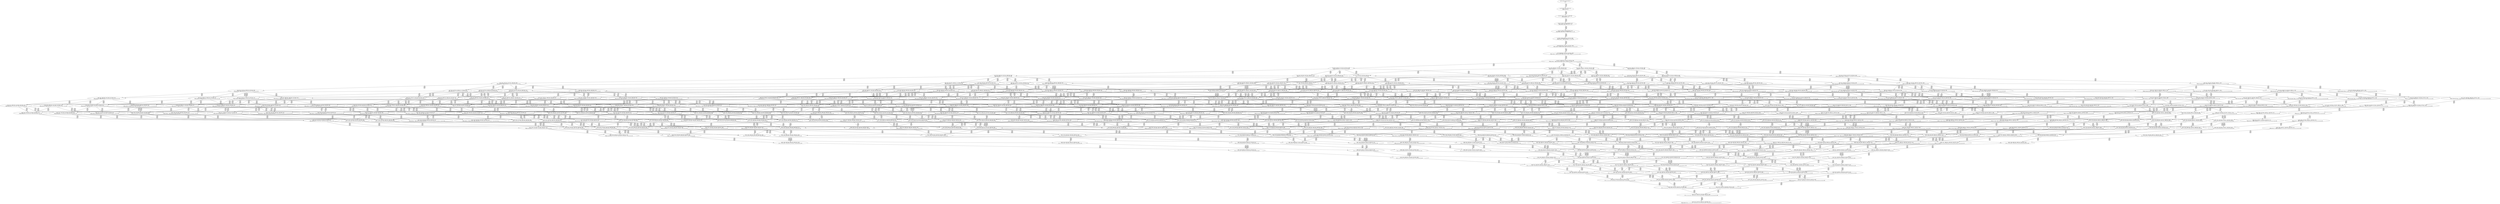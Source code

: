 digraph {
	S0[label="S0: [0, 0] [0, 0] [0, 0] [0, 0] \n{}{}"];
	S1[label="S1: [0, 0] [0, 0] [0, 0] [37, 47] \n{T0J0:37-47}{1}"];
	S2[label="S2: [37, 37] [37, 37] [37, 47] [68, 86] \n{T0J1:68-86}{1, 2}"];
	S3[label="S3: [37, 37] [37, 47] [68, 86] [109, 137] \n{T0J1:68-86, T0J2:109-137}{1, 2, 3}"];
	S4[label="S4: [37, 47] [60, 76] [68, 86] [109, 137] \n{T0J1:68-86, T0J2:109-137, T0J8:60-76}{1, 2, 3, 9}"];
	S5[label="S5: [60, 76] [68, 86] [109, 137] [134, 169] \n{T0J2:109-137, T0J9:134-169}{1, 2, 3, 9, 10}"];
	S6[label="S6: [68, 86] [109, 137] [120, 151] [134, 169] \n{T0J2:109-137, T0J9:134-169, T0J14:120-151}{1, 2, 3, 9, 10, 15}"];
	S7[label="S7: [78, 99] [109, 137] [120, 151] [134, 169] \n{T0J2:109-137, T0J9:134-169, T0J14:120-151, T0J17:78-99}{1, 2, 3, 9, 10, 15, 18}"];
	S8[label="S8: [107, 136] [109, 137] [120, 151] [134, 169] \n{T0J2:109-137, T0J9:134-169, T0J14:120-151, T0J18:107-136}{1, 2, 3, 9, 10, 15, 18, 19}"];
	S9[label="S9: [109, 136] [120, 151] [129, 161] [134, 169] \n{T0J3:129-161}{1, 2, 3, 4, 9, 10, 15, 18, 19}"];
	S10[label="S10: [134, 136] [134, 137] [134, 151] [184, 199] \n{T0J10:184-199}{1, 2, 3, 9, 10, 11, 15, 18, 19}"];
	S11[label="S11: [120, 136] [120, 137] [134, 169] [156, 181] \n{T0J15:156-181}{1, 2, 3, 9, 10, 15, 16, 18, 19}"];
	S12[label="S12: [109, 137] [111, 141] [120, 151] [134, 169] \n{T0J19:111-141}{1, 2, 3, 9, 10, 15, 18, 19, 20}"];
	S13[label="S13: [129, 136] [129, 151] [134, 169] [186, 208] \n{T0J4:186-208}{1, 2, 3, 4, 5, 9, 10, 15, 18, 19}"];
	S14[label="S14: [120, 151] [129, 161] [134, 169] [137, 171] \n{T0J7:137-171}{1, 2, 3, 4, 8, 9, 10, 15, 18, 19}"];
	S15[label="S15: [134, 151] [134, 161] [134, 169] [184, 199] \n{T0J10:184-199}{1, 2, 3, 4, 9, 10, 11, 15, 18, 19}"];
	S16[label="S16: [120, 151] [129, 161] [134, 169] [156, 181] \n{T0J15:156-181}{1, 2, 3, 4, 9, 10, 15, 16, 18, 19}"];
	S17[label="S17: [111, 141] [120, 151] [129, 162] [134, 169] \n{}{1, 2, 3, 4, 9, 10, 15, 18, 19, 20}"];
	S18[label="S18: [134, 137] [134, 151] [178, 192] [184, 199] \n{T0J10:184-199, T0J11:178-192}{1, 2, 3, 9, 10, 11, 12, 15, 18, 19}"];
	S19[label="S19: [134, 137] [134, 169] [156, 181] [184, 199] \n{T0J10:184-199, T0J15:156-181}{1, 2, 3, 9, 10, 11, 15, 16, 18, 19}"];
	S20[label="S20: [134, 141] [134, 151] [134, 169] [184, 199] \n{T0J10:184-199}{1, 2, 3, 9, 10, 11, 15, 18, 19, 20}"];
	S21[label="S21: [120, 137] [126, 144] [134, 169] [156, 181] \n{T0J15:156-181, T0J16:126-144}{1, 2, 3, 9, 10, 15, 16, 17, 18, 19}"];
	S22[label="S22: [120, 141] [120, 151] [134, 169] [156, 181] \n{T0J15:156-181}{1, 2, 3, 9, 10, 15, 16, 18, 19, 20}"];
	S23[label="S23: [111, 136] [120, 151] [134, 169] [189, 234] \n{T0J23:189-234}{1, 2, 3, 9, 10, 15, 18, 19, 20, 24}"];
	S24[label="S24: [129, 142] [133, 151] [134, 169] [186, 208] \n{T0J4:186-208, T0J5:133-142}{1, 2, 3, 4, 5, 6, 9, 10, 15, 18, 19}"];
	S25[label="S25: [129, 161] [134, 169] [137, 171] [186, 223] \n{T0J4:186-223}{1, 2, 3, 4, 5, 8, 9, 10, 15, 18, 19}"];
	S26[label="S26: [134, 161] [134, 169] [184, 199] [186, 223] \n{T0J4:186-223, T0J10:184-199}{1, 2, 3, 4, 5, 9, 10, 11, 15, 18, 19}"];
	S27[label="S27: [129, 161] [134, 169] [156, 181] [186, 223] \n{T0J4:186-223, T0J15:156-181}{1, 2, 3, 4, 5, 9, 10, 15, 16, 18, 19}"];
	S28[label="S28: [129, 151] [129, 162] [134, 169] [186, 213] \n{T0J4:186-213}{1, 2, 3, 4, 5, 9, 10, 15, 18, 19, 20}"];
	S29[label="S29: [134, 161] [134, 169] [137, 186] [184, 214] \n{T0J10:184-214}{1, 2, 3, 4, 8, 9, 10, 11, 15, 18, 19}"];
	S30[label="S30: [129, 161] [134, 169] [137, 181] [156, 196] \n{T0J15:156-196}{1, 2, 3, 4, 8, 9, 10, 15, 16, 18, 19}"];
	S31[label="S31: [120, 155] [129, 162] [134, 169] [137, 176] \n{}{1, 2, 3, 4, 8, 9, 10, 15, 18, 19, 20}"];
	S32[label="S32: [134, 161] [134, 169] [178, 192] [184, 199] \n{T0J10:184-199, T0J11:178-192}{1, 2, 3, 4, 9, 10, 11, 12, 15, 18, 19}"];
	S33[label="S33: [134, 162] [134, 169] [156, 181] [184, 199] \n{T0J10:184-199, T0J15:156-181}{1, 2, 3, 4, 9, 10, 11, 15, 16, 18, 19}"];
	S34[label="S34: [134, 151] [134, 166] [134, 169] [184, 199] \n{T0J10:184-199}{1, 2, 3, 4, 9, 10, 11, 15, 18, 19, 20}"];
	S35[label="S35: [126, 144] [129, 162] [134, 169] [156, 181] \n{T0J15:156-181}{1, 2, 3, 4, 9, 10, 15, 16, 17, 18, 19}"];
	S36[label="S36: [120, 151] [129, 166] [134, 169] [156, 181] \n{T0J15:156-181}{1, 2, 3, 4, 9, 10, 15, 16, 18, 19, 20}"];
	S37[label="S37: [120, 151] [129, 162] [134, 169] [189, 234] \n{T0J23:189-234}{1, 2, 3, 4, 9, 10, 15, 18, 19, 20, 24}"];
	S38[label="S38: [134, 151] [178, 192] [184, 199] [211, 233] \n{T0J10:184-199, T0J11:178-192, T0J12:211-233}{1, 2, 3, 9, 10, 11, 12, 13, 15, 18, 19}"];
	S39[label="S39: [134, 169] [156, 181] [178, 192] [184, 199] \n{T0J10:184-199, T0J11:178-192, T0J15:156-181}{1, 2, 3, 9, 10, 11, 12, 15, 16, 18, 19}"];
	S40[label="S40: [134, 151] [134, 169] [178, 192] [184, 199] \n{T0J10:184-199, T0J11:178-192}{1, 2, 3, 9, 10, 11, 12, 15, 18, 19, 20}"];
	S41[label="S41: [134, 144] [134, 169] [156, 181] [184, 199] \n{T0J10:184-199, T0J15:156-181}{1, 2, 3, 9, 10, 11, 15, 16, 17, 18, 19}"];
	S42[label="S42: [134, 151] [134, 169] [156, 181] [184, 199] \n{T0J10:184-199, T0J15:156-181}{1, 2, 3, 9, 10, 11, 15, 16, 18, 19, 20}"];
	S43[label="S43: [134, 151] [134, 169] [184, 199] [189, 234] \n{T0J10:184-199, T0J23:189-234}{1, 2, 3, 9, 10, 11, 15, 18, 19, 20, 24}"];
	S44[label="S44: [120, 144] [126, 151] [134, 169] [156, 181] \n{T0J15:156-181}{1, 2, 3, 9, 10, 15, 16, 17, 18, 19, 20}"];
	S45[label="S45: [120, 151] [134, 169] [156, 181] [189, 234] \n{T0J15:156-181, T0J23:189-234}{1, 2, 3, 9, 10, 15, 16, 18, 19, 20, 24}"];
	S46[label="S46: [133, 151] [134, 169] [165, 187] [186, 208] \n{T0J4:186-208, T0J6:165-187}{1, 2, 3, 4, 5, 6, 7, 9, 10, 15, 18, 19}"];
	S47[label="S47: [133, 167] [134, 169] [137, 177] [186, 223] \n{T0J4:186-223}{1, 2, 3, 4, 5, 6, 8, 9, 10, 15, 18, 19}"];
	S48[label="S48: [134, 167] [134, 169] [184, 199] [186, 223] \n{T0J4:186-223, T0J10:184-199}{1, 2, 3, 4, 5, 6, 9, 10, 11, 15, 18, 19}"];
	S49[label="S49: [133, 167] [134, 169] [156, 181] [186, 223] \n{T0J4:186-223}{1, 2, 3, 4, 5, 6, 9, 10, 15, 16, 18, 19}"];
	S50[label="S50: [129, 157] [133, 162] [134, 169] [186, 213] \n{T0J4:186-213}{1, 2, 3, 4, 5, 6, 9, 10, 15, 18, 19, 20}"];
	S51[label="S51: [134, 169] [137, 196] [184, 223] [186, 233] \n{T0J4:186-233, T0J10:184-224}{1, 2, 3, 4, 5, 8, 9, 10, 11, 15, 18, 19}"];
	S52[label="S52: [134, 169] [137, 181] [156, 206] [186, 233] \n{T0J4:186-233}{1, 2, 3, 4, 5, 8, 9, 10, 15, 16, 18, 19}"];
	S53[label="S53: [129, 162] [134, 169] [137, 186] [186, 227] \n{T0J4:186-227}{1, 2, 3, 4, 5, 8, 9, 10, 15, 18, 19, 20}"];
	S54[label="S54: [134, 169] [178, 192] [184, 199] [186, 233] \n{T0J4:186-233, T0J10:184-199, T0J11:178-192}{1, 2, 3, 4, 5, 9, 10, 11, 12, 15, 18, 19}"];
	S55[label="S55: [134, 169] [156, 181] [184, 199] [186, 234] \n{T0J4:186-234, T0J10:184-199}{1, 2, 3, 4, 5, 9, 10, 11, 15, 16, 18, 19}"];
	S56[label="S56: [134, 166] [134, 169] [184, 199] [186, 223] \n{T0J4:186-223, T0J10:184-199}{1, 2, 3, 4, 5, 9, 10, 11, 15, 18, 19, 20}"];
	S57[label="S57: [129, 162] [134, 169] [156, 181] [186, 223] \n{T0J4:186-223, T0J15:156-181}{1, 2, 3, 4, 5, 9, 10, 15, 16, 17, 18, 19}"];
	S58[label="S58: [129, 166] [134, 169] [156, 181] [186, 223] \n{T0J4:186-223, T0J15:156-181}{1, 2, 3, 4, 5, 9, 10, 15, 16, 18, 19, 20}"];
	S59[label="S59: [129, 162] [134, 169] [186, 223] [189, 234] \n{T0J4:186-223, T0J23:189-234}{1, 2, 3, 4, 5, 9, 10, 15, 18, 19, 20, 24}"];
	S60[label="S60: [134, 169] [137, 192] [178, 214] [184, 217] \n{T0J10:184-214, T0J11:178-217}{1, 2, 3, 4, 8, 9, 10, 11, 12, 15, 18, 19}"];
	S61[label="S61: [134, 169] [137, 186] [156, 206] [184, 224] \n{T0J10:184-224}{1, 2, 3, 4, 8, 9, 10, 11, 15, 16, 18, 19}"];
	S62[label="S62: [134, 166] [134, 169] [137, 186] [184, 218] \n{T0J10:184-218}{1, 2, 3, 4, 8, 9, 10, 11, 15, 18, 19, 20}"];
	S63[label="S63: [129, 169] [134, 169] [137, 181] [156, 196] \n{}{1, 2, 3, 4, 8, 9, 10, 15, 16, 17, 18, 19}"];
	S64[label="S64: [129, 166] [134, 169] [137, 181] [156, 200] \n{T0J15:156-200}{1, 2, 3, 4, 8, 9, 10, 15, 16, 18, 19, 20}"];
	S65[label="S65: [129, 162] [134, 169] [137, 186] [189, 248] \n{T0J23:189-248}{1, 2, 3, 4, 8, 9, 10, 15, 18, 19, 20, 24}"];
	S66[label="S66: [134, 176] [178, 192] [184, 199] [211, 233] \n{T0J10:184-199, T0J11:178-192, T0J12:211-233}{1, 2, 3, 4, 9, 10, 11, 12, 13, 15, 18, 19}"];
	S67[label="S67: [134, 181] [156, 192] [178, 194] [184, 199] \n{T0J10:184-199, T0J11:178-192}{1, 2, 3, 4, 9, 10, 11, 12, 15, 16, 18, 19}"];
	S68[label="S68: [134, 169] [134, 176] [178, 192] [184, 199] \n{T0J10:184-199, T0J11:178-192}{1, 2, 3, 4, 9, 10, 11, 12, 15, 18, 19, 20}"];
	S69[label="S69: [134, 169] [134, 169] [156, 181] [184, 199] \n{T0J10:184-199, T0J15:156-181}{1, 2, 3, 4, 9, 10, 11, 15, 16, 17, 18, 19}"];
	S70[label="S70: [134, 169] [134, 176] [156, 181] [184, 199] \n{T0J10:184-199, T0J15:156-181}{1, 2, 3, 4, 9, 10, 11, 15, 16, 18, 19, 20}"];
	S71[label="S71: [134, 169] [134, 176] [184, 199] [189, 234] \n{T0J10:184-199, T0J23:189-234}{1, 2, 3, 4, 9, 10, 11, 15, 18, 19, 20, 24}"];
	S72[label="S72: [126, 151] [129, 169] [134, 169] [156, 181] \n{T0J15:156-181}{1, 2, 3, 4, 9, 10, 15, 16, 17, 18, 19, 20}"];
	S73[label="S73: [129, 169] [134, 176] [156, 181] [189, 234] \n{T0J15:156-181, T0J23:189-234}{1, 2, 3, 4, 9, 10, 15, 16, 18, 19, 20, 24}"];
	S74[label="S74: [178, 192] [184, 199] [194, 212] [211, 233] \n{T0J10:184-199, T0J11:178-192, T0J12:211-233, T0J13:194-212}{1, 2, 3, 9, 10, 11, 12, 13, 14, 15, 18, 19}"];
	S75[label="S75: [156, 181] [178, 192] [184, 199] [211, 233] \n{T0J10:184-199, T0J11:178-192, T0J12:211-233, T0J15:156-181}{1, 2, 3, 9, 10, 11, 12, 13, 15, 16, 18, 19}"];
	S76[label="S76: [134, 169] [178, 192] [184, 199] [211, 233] \n{T0J10:184-199, T0J11:178-192, T0J12:211-233}{1, 2, 3, 9, 10, 11, 12, 13, 15, 18, 19, 20}"];
	S77[label="S77: [134, 169] [156, 181] [178, 192] [184, 199] \n{T0J10:184-199, T0J11:178-192, T0J15:156-181}{1, 2, 3, 9, 10, 11, 12, 15, 16, 17, 18, 19}"];
	S78[label="S78: [134, 169] [156, 181] [178, 192] [184, 199] \n{T0J10:184-199, T0J11:178-192, T0J15:156-181}{1, 2, 3, 9, 10, 11, 12, 15, 16, 18, 19, 20}"];
	S79[label="S79: [134, 169] [178, 192] [184, 199] [189, 234] \n{T0J10:184-199, T0J11:178-192, T0J23:189-234}{1, 2, 3, 9, 10, 11, 12, 15, 18, 19, 20, 24}"];
	S80[label="S80: [134, 151] [134, 169] [156, 181] [184, 199] \n{T0J10:184-199, T0J15:156-181}{1, 2, 3, 9, 10, 11, 15, 16, 17, 18, 19, 20}"];
	S81[label="S81: [134, 169] [156, 181] [184, 199] [189, 234] \n{T0J10:184-199, T0J15:156-181, T0J23:189-234}{1, 2, 3, 9, 10, 11, 15, 16, 18, 19, 20, 24}"];
	S82[label="S82: [126, 151] [134, 169] [156, 181] [189, 234] \n{T0J15:156-181, T0J23:189-234}{1, 2, 3, 9, 10, 15, 16, 17, 18, 19, 20, 24}"];
	S83[label="S83: [134, 169] [137, 186] [165, 212] [186, 223] \n{T0J4:186-223, T0J6:165-212}{1, 2, 3, 4, 5, 6, 7, 8, 9, 10, 15, 18, 19}"];
	S84[label="S84: [134, 169] [165, 199] [184, 212] [186, 223] \n{T0J4:186-223, T0J6:165-212, T0J10:184-199}{1, 2, 3, 4, 5, 6, 7, 9, 10, 11, 15, 18, 19}"];
	S85[label="S85: [134, 169] [156, 181] [169, 212] [186, 223] \n{T0J4:186-223, T0J6:165-212}{1, 2, 3, 4, 5, 6, 7, 9, 10, 15, 16, 18, 19}"];
	S86[label="S86: [133, 162] [134, 169] [165, 202] [186, 213] \n{T0J4:186-213, T0J6:165-202}{1, 2, 3, 4, 5, 6, 7, 9, 10, 15, 18, 19, 20}"];
	S87[label="S87: [134, 175] [137, 199] [184, 223] [186, 233] \n{T0J4:186-233, T0J10:184-230}{1, 2, 3, 4, 5, 6, 8, 9, 10, 11, 15, 18, 19}"];
	S88[label="S88: [134, 175] [137, 181] [156, 212] [186, 233] \n{T0J4:186-233}{1, 2, 3, 4, 5, 6, 8, 9, 10, 15, 16, 18, 19}"];
	S89[label="S89: [133, 168] [134, 169] [137, 192] [186, 227] \n{T0J4:186-227}{1, 2, 3, 4, 5, 6, 8, 9, 10, 15, 18, 19, 20}"];
	S90[label="S90: [134, 175] [178, 192] [184, 199] [186, 233] \n{T0J4:186-233, T0J10:184-199, T0J11:178-192}{1, 2, 3, 4, 5, 6, 9, 10, 11, 12, 15, 18, 19}"];
	S91[label="S91: [134, 175] [156, 181] [184, 199] [186, 234] \n{T0J4:186-234, T0J10:184-199}{1, 2, 3, 4, 5, 6, 9, 10, 11, 15, 16, 18, 19}"];
	S92[label="S92: [134, 169] [134, 172] [184, 199] [186, 223] \n{T0J4:186-223, T0J10:184-199}{1, 2, 3, 4, 5, 6, 9, 10, 11, 15, 18, 19, 20}"];
	S93[label="S93: [133, 168] [134, 169] [156, 181] [186, 223] \n{T0J4:186-223}{1, 2, 3, 4, 5, 6, 9, 10, 15, 16, 17, 18, 19}"];
	S94[label="S94: [133, 169] [134, 172] [156, 181] [186, 223] \n{T0J4:186-223}{1, 2, 3, 4, 5, 6, 9, 10, 15, 16, 18, 19, 20}"];
	S95[label="S95: [133, 168] [134, 169] [186, 223] [189, 234] \n{T0J4:186-223, T0J23:189-234}{1, 2, 3, 4, 5, 6, 9, 10, 15, 18, 19, 20, 24}"];
	S96[label="S96: [137, 196] [178, 223] [184, 225] [186, 241] \n{T0J4:186-241, T0J10:184-224, T0J11:178-225}{1, 2, 3, 4, 5, 8, 9, 10, 11, 12, 15, 18, 19}"];
	S97[label="S97: [137, 196] [156, 213] [184, 232] [186, 241] \n{T0J4:186-241, T0J10:184-232}{1, 2, 3, 4, 5, 8, 9, 10, 11, 15, 16, 18, 19}"];
	S98[label="S98: [134, 169] [137, 199] [184, 225] [186, 238] \n{T0J4:186-238, T0J10:184-225}{1, 2, 3, 4, 5, 8, 9, 10, 11, 15, 18, 19, 20}"];
	S99[label="S99: [134, 176] [137, 181] [156, 206] [186, 241] \n{T0J4:186-241}{1, 2, 3, 4, 5, 8, 9, 10, 15, 16, 17, 18, 19}"];
	S100[label="S100: [134, 169] [137, 186] [156, 207] [186, 238] \n{T0J4:186-238}{1, 2, 3, 4, 5, 8, 9, 10, 15, 16, 18, 19, 20}"];
	S101[label="S101: [134, 169] [137, 197] [186, 234] [189, 248] \n{T0J4:186-234, T0J23:189-248}{1, 2, 3, 4, 5, 8, 9, 10, 15, 18, 19, 20, 24}"];
	S102[label="S102: [178, 192] [184, 199] [186, 233] [211, 248] \n{T0J4:186-248, T0J10:184-199, T0J11:178-192, T0J12:211-233}{1, 2, 3, 4, 5, 9, 10, 11, 12, 13, 15, 18, 19}"];
	S103[label="S103: [156, 192] [178, 194] [184, 199] [186, 253] \n{T0J4:186-253, T0J10:184-199}{1, 2, 3, 4, 5, 9, 10, 11, 12, 15, 16, 18, 19}"];
	S104[label="S104: [134, 176] [178, 192] [184, 199] [186, 241] \n{T0J4:186-241, T0J10:184-199, T0J11:178-192}{1, 2, 3, 4, 5, 9, 10, 11, 12, 15, 18, 19, 20}"];
	S105[label="S105: [134, 169] [156, 181] [184, 199] [186, 241] \n{T0J4:186-241, T0J10:184-199}{1, 2, 3, 4, 5, 9, 10, 11, 15, 16, 17, 18, 19}"];
	S106[label="S106: [134, 176] [156, 181] [184, 199] [186, 241] \n{T0J4:186-241, T0J10:184-199}{1, 2, 3, 4, 5, 9, 10, 11, 15, 16, 18, 19, 20}"];
	S107[label="S107: [134, 176] [184, 199] [186, 234] [189, 241] \n{T0J4:186-241, T0J10:184-199, T0J23:189-234}{1, 2, 3, 4, 5, 9, 10, 11, 15, 18, 19, 20, 24}"];
	S108[label="S108: [129, 169] [134, 169] [156, 181] [186, 223] \n{T0J4:186-223, T0J15:156-181}{1, 2, 3, 4, 5, 9, 10, 15, 16, 17, 18, 19, 20}"];
	S109[label="S109: [134, 176] [156, 181] [186, 234] [189, 241] \n{T0J4:186-241, T0J23:189-234}{1, 2, 3, 4, 5, 9, 10, 15, 16, 18, 19, 20, 24}"];
	S110[label="S110: [137, 192] [178, 214] [184, 217] [211, 266] \n{T0J10:184-214, T0J11:178-217, T0J12:211-266}{1, 2, 3, 4, 8, 9, 10, 11, 12, 13, 15, 18, 19}"];
	S111[label="S111: [137, 192] [156, 213] [178, 224] [184, 225] \n{T0J10:184-224}{1, 2, 3, 4, 8, 9, 10, 11, 12, 15, 16, 18, 19}"];
	S112[label="S112: [134, 176] [137, 192] [178, 218] [184, 222] \n{T0J10:184-218, T0J11:178-222}{1, 2, 3, 4, 8, 9, 10, 11, 12, 15, 18, 19, 20}"];
	S113[label="S113: [134, 176] [137, 186] [156, 206] [184, 232] \n{T0J10:184-232}{1, 2, 3, 4, 8, 9, 10, 11, 15, 16, 17, 18, 19}"];
	S114[label="S114: [134, 176] [137, 186] [156, 211] [184, 229] \n{T0J10:184-229}{1, 2, 3, 4, 8, 9, 10, 11, 15, 16, 18, 19, 20}"];
	S115[label="S115: [134, 176] [137, 199] [184, 225] [189, 248] \n{T0J10:184-225, T0J23:189-248}{1, 2, 3, 4, 8, 9, 10, 11, 15, 18, 19, 20, 24}"];
	S116[label="S116: [129, 169] [134, 174] [137, 181] [156, 200] \n{}{1, 2, 3, 4, 8, 9, 10, 15, 16, 17, 18, 19, 20}"];
	S117[label="S117: [134, 176] [137, 186] [156, 207] [189, 248] \n{T0J23:189-248}{1, 2, 3, 4, 8, 9, 10, 15, 16, 18, 19, 20, 24}"];
	S118[label="S118: [178, 199] [184, 212] [194, 217] [211, 233] \n{T0J12:211-233, T0J13:194-212}{1, 2, 3, 4, 9, 10, 11, 12, 13, 14, 15, 18, 19}"];
	S119[label="S119: [156, 192] [178, 199] [184, 206] [211, 233] \n{T0J10:184-199, T0J12:211-233}{1, 2, 3, 4, 9, 10, 11, 12, 13, 15, 16, 18, 19}"];
	S120[label="S120: [134, 192] [178, 194] [184, 199] [211, 233] \n{T0J10:184-199, T0J11:178-192, T0J12:211-233}{1, 2, 3, 4, 9, 10, 11, 12, 13, 15, 18, 19, 20}"];
	S121[label="S121: [134, 181] [156, 192] [178, 194] [184, 199] \n{T0J10:184-199, T0J11:178-192}{1, 2, 3, 4, 9, 10, 11, 12, 15, 16, 17, 18, 19}"];
	S122[label="S122: [134, 181] [156, 192] [178, 194] [184, 199] \n{T0J10:184-199, T0J11:178-192}{1, 2, 3, 4, 9, 10, 11, 12, 15, 16, 18, 19, 20}"];
	S123[label="S123: [134, 192] [178, 194] [184, 199] [189, 234] \n{T0J10:184-199, T0J11:178-192, T0J23:189-234}{1, 2, 3, 4, 9, 10, 11, 12, 15, 18, 19, 20, 24}"];
	S124[label="S124: [134, 169] [134, 176] [156, 181] [184, 199] \n{T0J10:184-199, T0J15:156-181}{1, 2, 3, 4, 9, 10, 11, 15, 16, 17, 18, 19, 20}"];
	S125[label="S125: [134, 181] [156, 194] [184, 199] [189, 234] \n{T0J10:184-199, T0J23:189-234}{1, 2, 3, 4, 9, 10, 11, 15, 16, 18, 19, 20, 24}"];
	S126[label="S126: [129, 169] [134, 176] [156, 181] [189, 234] \n{T0J15:156-181, T0J23:189-234}{1, 2, 3, 4, 9, 10, 15, 16, 17, 18, 19, 20, 24}"];
	S127[label="S127: [178, 192] [184, 199] [194, 212] [211, 233] \n{T0J10:184-199, T0J11:178-192, T0J12:211-233, T0J13:194-212}{1, 2, 3, 9, 10, 11, 12, 13, 14, 15, 18, 19, 20}"];
	S128[label="S128: [156, 181] [178, 192] [184, 199] [211, 233] \n{T0J10:184-199, T0J11:178-192, T0J12:211-233, T0J15:156-181}{1, 2, 3, 9, 10, 11, 12, 13, 15, 16, 18, 19, 20}"];
	S129[label="S129: [178, 192] [184, 199] [189, 233] [211, 234] \n{T0J10:184-199, T0J11:178-192, T0J12:211-233, T0J23:189-234}{1, 2, 3, 9, 10, 11, 12, 13, 15, 18, 19, 20, 24}"];
	S130[label="S130: [156, 181] [178, 192] [184, 199] [211, 233] \n{T0J10:184-199, T0J11:178-192, T0J12:211-233, T0J15:156-181}{1, 2, 3, 9, 10, 11, 12, 13, 15, 16, 17, 18, 19}"];
	S131[label="S131: [134, 169] [156, 181] [178, 192] [184, 199] \n{T0J10:184-199, T0J11:178-192, T0J15:156-181}{1, 2, 3, 9, 10, 11, 12, 15, 16, 17, 18, 19, 20}"];
	S132[label="S132: [156, 181] [178, 192] [184, 199] [189, 234] \n{T0J10:184-199, T0J11:178-192, T0J15:156-181, T0J23:189-234}{1, 2, 3, 9, 10, 11, 12, 15, 16, 18, 19, 20, 24}"];
	S133[label="S133: [134, 169] [156, 181] [184, 199] [189, 234] \n{T0J10:184-199, T0J15:156-181, T0J23:189-234}{1, 2, 3, 9, 10, 11, 15, 16, 17, 18, 19, 20, 24}"];
	S134[label="S134: [137, 199] [165, 220] [184, 223] [186, 233] \n{T0J4:186-233, T0J10:184-232}{1, 2, 3, 4, 5, 6, 7, 8, 9, 10, 11, 15, 18, 19}"];
	S135[label="S135: [137, 186] [156, 212] [169, 220] [186, 233] \n{T0J4:186-233}{1, 2, 3, 4, 5, 6, 7, 8, 9, 10, 15, 16, 18, 19}"];
	S136[label="S136: [134, 169] [137, 197] [165, 213] [186, 227] \n{T0J4:186-227, T0J6:165-213}{1, 2, 3, 4, 5, 6, 7, 8, 9, 10, 15, 18, 19, 20}"];
	S137[label="S137: [165, 192] [178, 199] [184, 220] [186, 233] \n{T0J4:186-233, T0J6:165-220, T0J10:184-199, T0J11:178-192}{1, 2, 3, 4, 5, 6, 7, 9, 10, 11, 12, 15, 18, 19}"];
	S138[label="S138: [156, 181] [169, 199] [184, 220] [186, 234] \n{T0J4:186-234, T0J6:165-220, T0J10:184-199}{1, 2, 3, 4, 5, 6, 7, 9, 10, 11, 15, 16, 18, 19}"];
	S139[label="S139: [134, 172] [165, 199] [184, 214] [186, 223] \n{T0J4:186-223, T0J6:165-214, T0J10:184-199}{1, 2, 3, 4, 5, 6, 7, 9, 10, 11, 15, 18, 19, 20}"];
	S140[label="S140: [134, 169] [156, 181] [169, 213] [186, 223] \n{T0J4:186-223, T0J6:165-213}{1, 2, 3, 4, 5, 6, 7, 9, 10, 15, 16, 17, 18, 19}"];
	S141[label="S141: [134, 172] [156, 181] [169, 214] [186, 223] \n{T0J4:186-223, T0J6:165-214}{1, 2, 3, 4, 5, 6, 7, 9, 10, 15, 16, 18, 19, 20}"];
	S142[label="S142: [134, 169] [165, 213] [186, 223] [189, 234] \n{T0J4:186-223, T0J6:165-213, T0J23:189-234}{1, 2, 3, 4, 5, 6, 7, 9, 10, 15, 18, 19, 20, 24}"];
	S143[label="S143: [137, 202] [178, 223] [184, 231] [186, 241] \n{}{1, 2, 3, 4, 5, 6, 8, 9, 10, 11, 12, 15, 18, 19}"];
	S144[label="S144: [137, 202] [156, 213] [184, 233] [186, 241] \n{}{1, 2, 3, 4, 5, 6, 8, 9, 10, 11, 15, 16, 18, 19}"];
	S145[label="S145: [134, 175] [137, 199] [184, 227] [186, 238] \n{T0J4:186-238, T0J10:184-231}{1, 2, 3, 4, 5, 6, 8, 9, 10, 11, 15, 18, 19, 20}"];
	S146[label="S146: [134, 181] [138, 182] [156, 212] [186, 241] \n{T0J4:186-241}{1, 2, 3, 4, 5, 6, 8, 9, 10, 15, 16, 17, 18, 19}"];
	S147[label="S147: [134, 175] [137, 192] [156, 213] [186, 238] \n{T0J4:186-238}{1, 2, 3, 4, 5, 6, 8, 9, 10, 15, 16, 18, 19, 20}"];
	S148[label="S148: [134, 175] [137, 203] [186, 234] [189, 248] \n{T0J4:186-234, T0J23:189-248}{1, 2, 3, 4, 5, 6, 8, 9, 10, 15, 18, 19, 20, 24}"];
	S149[label="S149: [178, 198] [184, 199] [186, 233] [211, 248] \n{T0J12:211-233}{1, 2, 3, 4, 5, 6, 9, 10, 11, 12, 13, 15, 18, 19}"];
	S150[label="S150: [156, 194] [178, 198] [184, 199] [186, 253] \n{}{1, 2, 3, 4, 5, 6, 9, 10, 11, 12, 15, 16, 18, 19}"];
	S151[label="S151: [134, 182] [178, 192] [184, 199] [186, 241] \n{T0J4:186-241, T0J10:184-199, T0J11:178-192}{1, 2, 3, 4, 5, 6, 9, 10, 11, 12, 15, 18, 19, 20}"];
	S152[label="S152: [134, 175] [156, 181] [184, 199] [186, 241] \n{T0J4:186-241, T0J10:184-199}{1, 2, 3, 4, 5, 6, 9, 10, 11, 15, 16, 17, 18, 19}"];
	S153[label="S153: [134, 181] [156, 182] [184, 199] [186, 241] \n{T0J4:186-241, T0J10:184-199}{1, 2, 3, 4, 5, 6, 9, 10, 11, 15, 16, 18, 19, 20}"];
	S154[label="S154: [134, 182] [184, 199] [186, 234] [189, 241] \n{T0J4:186-241, T0J10:184-199, T0J23:189-234}{1, 2, 3, 4, 5, 6, 9, 10, 11, 15, 18, 19, 20, 24}"];
	S155[label="S155: [133, 169] [134, 175] [156, 181] [186, 223] \n{T0J4:186-223}{1, 2, 3, 4, 5, 6, 9, 10, 15, 16, 17, 18, 19, 20}"];
	S156[label="S156: [134, 181] [156, 182] [186, 234] [189, 241] \n{T0J4:186-241, T0J23:189-234}{1, 2, 3, 4, 5, 6, 9, 10, 15, 16, 18, 19, 20, 24}"];
	S157[label="S157: [178, 223] [184, 227] [186, 264] [211, 293] \n{T0J12:211-293}{1, 2, 3, 4, 5, 8, 9, 10, 11, 12, 13, 15, 18, 19}"];
	S158[label="S158: [156, 213] [178, 232] [184, 241] [186, 264] \n{}{1, 2, 3, 4, 5, 8, 9, 10, 11, 12, 15, 16, 18, 19}"];
	S159[label="S159: [137, 199] [178, 225] [184, 225] [186, 248] \n{T0J4:186-248, T0J10:184-225, T0J11:178-225}{1, 2, 3, 4, 5, 8, 9, 10, 11, 12, 15, 18, 19, 20}"];
	S160[label="S160: [137, 186] [156, 213] [184, 239] [186, 248] \n{T0J4:186-248, T0J10:184-239}{1, 2, 3, 4, 5, 8, 9, 10, 11, 15, 16, 17, 18, 19}"];
	S161[label="S161: [137, 199] [156, 213] [184, 232] [186, 248] \n{T0J4:186-248, T0J10:184-232}{1, 2, 3, 4, 5, 8, 9, 10, 11, 15, 16, 18, 19, 20}"];
	S162[label="S162: [137, 199] [184, 232] [186, 248] [189, 248] \n{T0J4:186-248, T0J10:184-232, T0J23:189-248}{1, 2, 3, 4, 5, 8, 9, 10, 11, 15, 18, 19, 20, 24}"];
	S163[label="S163: [134, 176] [137, 186] [156, 207] [186, 241] \n{T0J4:186-241}{1, 2, 3, 4, 5, 8, 9, 10, 15, 16, 17, 18, 19, 20}"];
	S164[label="S164: [137, 197] [156, 213] [186, 248] [189, 248] \n{T0J4:186-248, T0J23:189-248}{1, 2, 3, 4, 5, 8, 9, 10, 15, 16, 18, 19, 20, 24}"];
	S165[label="S165: [178, 194] [184, 199] [186, 233] [211, 264] \n{T0J4:186-264, T0J12:211-233}{1, 2, 3, 4, 5, 9, 10, 11, 12, 13, 15, 18, 19, 20}"];
	S166[label="S166: [156, 192] [178, 194] [184, 199] [186, 253] \n{T0J4:186-253, T0J10:184-199}{1, 2, 3, 4, 5, 9, 10, 11, 12, 15, 16, 18, 19, 20}"];
	S167[label="S167: [178, 194] [184, 199] [186, 234] [189, 264] \n{T0J4:186-264}{1, 2, 3, 4, 5, 9, 10, 11, 12, 15, 18, 19, 20, 24}"];
	S168[label="S168: [156, 192] [178, 194] [184, 199] [186, 253] \n{T0J4:186-253, T0J10:184-199}{1, 2, 3, 4, 5, 9, 10, 11, 12, 15, 16, 17, 18, 19}"];
	S169[label="S169: [134, 176] [156, 181] [184, 199] [186, 241] \n{T0J4:186-241, T0J10:184-199}{1, 2, 3, 4, 5, 9, 10, 11, 15, 16, 17, 18, 19, 20}"];
	S170[label="S170: [156, 194] [184, 199] [186, 234] [189, 253] \n{T0J4:186-253, T0J10:184-199, T0J23:189-234}{1, 2, 3, 4, 5, 9, 10, 11, 15, 16, 18, 19, 20, 24}"];
	S171[label="S171: [134, 176] [156, 181] [186, 234] [189, 241] \n{T0J4:186-241, T0J23:189-234}{1, 2, 3, 4, 5, 9, 10, 15, 16, 17, 18, 19, 20, 24}"];
	S172[label="S172: [178, 214] [184, 217] [197, 266] [211, 268] \n{T0J12:211-266}{1, 2, 3, 4, 8, 9, 10, 11, 12, 13, 14, 15, 18, 19}"];
	S173[label="S173: [156, 213] [178, 224] [184, 227] [211, 289] \n{T0J12:211-289}{1, 2, 3, 4, 8, 9, 10, 11, 12, 13, 15, 16, 18, 19}"];
	S174[label="S174: [137, 194] [178, 218] [184, 227] [211, 273] \n{T0J12:211-273}{1, 2, 3, 4, 8, 9, 10, 11, 12, 13, 15, 18, 19, 20}"];
	S175[label="S175: [137, 192] [156, 213] [178, 232] [184, 232] \n{T0J10:184-232}{1, 2, 3, 4, 8, 9, 10, 11, 12, 15, 16, 17, 18, 19}"];
	S176[label="S176: [137, 192] [156, 213] [178, 229] [184, 232] \n{T0J10:184-229}{1, 2, 3, 4, 8, 9, 10, 11, 12, 15, 16, 18, 19, 20}"];
	S177[label="S177: [137, 199] [178, 225] [184, 232] [189, 248] \n{}{1, 2, 3, 4, 8, 9, 10, 11, 12, 15, 18, 19, 20, 24}"];
	S178[label="S178: [134, 176] [137, 186] [156, 211] [184, 232] \n{T0J10:184-232}{1, 2, 3, 4, 8, 9, 10, 11, 15, 16, 17, 18, 19, 20}"];
	S179[label="S179: [137, 199] [156, 213] [184, 239] [189, 248] \n{T0J10:184-239, T0J23:189-248}{1, 2, 3, 4, 8, 9, 10, 11, 15, 16, 18, 19, 20, 24}"];
	S180[label="S180: [156, 174] [156, 181] [156, 200] [224, 253] \n{T0J22:224-253}{1, 2, 3, 4, 8, 9, 10, 15, 16, 17, 18, 19, 20, 23}"];
	S181[label="S181: [134, 176] [137, 186] [156, 207] [189, 266] \n{T0J23:189-266}{1, 2, 3, 4, 8, 9, 10, 15, 16, 17, 18, 19, 20, 24}"];
	S182[label="S182: [184, 212] [194, 217] [211, 233] [235, 271] \n{T0J4:235-271, T0J12:211-233}{1, 2, 3, 4, 5, 9, 10, 11, 12, 13, 14, 15, 18, 19}"];
	S183[label="S183: [178, 199] [184, 206] [211, 233] [213, 264] \n{T0J4:213-264, T0J12:211-233}{1, 2, 3, 4, 5, 9, 10, 11, 12, 13, 15, 16, 18, 19}"];
	S184[label="S184: [178, 199] [184, 212] [194, 217] [211, 233] \n{T0J12:211-233, T0J13:194-212}{1, 2, 3, 4, 9, 10, 11, 12, 13, 14, 15, 18, 19, 20}"];
	S185[label="S185: [156, 192] [178, 199] [184, 206] [211, 233] \n{T0J10:184-199, T0J12:211-233}{1, 2, 3, 4, 9, 10, 11, 12, 13, 15, 16, 18, 19, 20}"];
	S186[label="S186: [178, 199] [184, 217] [189, 233] [211, 234] \n{T0J12:211-233}{1, 2, 3, 4, 9, 10, 11, 12, 13, 15, 18, 19, 20, 24}"];
	S187[label="S187: [156, 192] [178, 199] [184, 206] [211, 233] \n{T0J10:184-199, T0J12:211-233}{1, 2, 3, 4, 9, 10, 11, 12, 13, 15, 16, 17, 18, 19}"];
	S188[label="S188: [134, 181] [156, 192] [178, 194] [184, 199] \n{T0J10:184-199, T0J11:178-192}{1, 2, 3, 4, 9, 10, 11, 12, 15, 16, 17, 18, 19, 20}"];
	S189[label="S189: [156, 192] [178, 199] [184, 206] [189, 234] \n{T0J10:184-199, T0J23:189-234}{1, 2, 3, 4, 9, 10, 11, 12, 15, 16, 18, 19, 20, 24}"];
	S190[label="S190: [134, 181] [156, 194] [184, 199] [189, 234] \n{T0J10:184-199, T0J23:189-234}{1, 2, 3, 4, 9, 10, 11, 15, 16, 17, 18, 19, 20, 24}"];
	S191[label="S191: [156, 181] [178, 192] [184, 199] [211, 233] \n{T0J10:184-199, T0J11:178-192, T0J12:211-233, T0J15:156-181}{1, 2, 3, 9, 10, 11, 12, 13, 15, 16, 17, 18, 19, 20}"];
	S192[label="S192: [156, 181] [178, 192] [184, 199] [189, 234] \n{T0J10:184-199, T0J11:178-192, T0J15:156-181, T0J23:189-234}{1, 2, 3, 9, 10, 11, 12, 15, 16, 17, 18, 19, 20, 24}"];
	S193[label="S193: [165, 223] [178, 231] [184, 241] [186, 255] \n{}{1, 2, 3, 4, 5, 6, 7, 8, 9, 10, 11, 12, 15, 18, 19}"];
	S194[label="S194: [156, 213] [169, 233] [184, 241] [186, 249] \n{}{1, 2, 3, 4, 5, 6, 7, 8, 9, 10, 11, 15, 16, 18, 19}"];
	S195[label="S195: [137, 199] [165, 220] [184, 227] [186, 238] \n{T0J4:186-238, T0J10:184-232}{1, 2, 3, 4, 5, 6, 7, 8, 9, 10, 11, 15, 18, 19, 20}"];
	S196[label="S196: [138, 182] [156, 212] [169, 226] [186, 241] \n{T0J4:186-241}{1, 2, 3, 4, 5, 6, 7, 8, 9, 10, 15, 16, 17, 18, 19}"];
	S197[label="S197: [137, 197] [156, 213] [169, 220] [186, 238] \n{T0J4:186-238}{1, 2, 3, 4, 5, 6, 7, 8, 9, 10, 15, 16, 18, 19, 20}"];
	S198[label="S198: [137, 204] [165, 220] [186, 234] [189, 248] \n{T0J4:186-234, T0J23:189-248}{1, 2, 3, 4, 5, 6, 7, 8, 9, 10, 15, 18, 19, 20, 24}"];
	S199[label="S199: [165, 192] [178, 199] [184, 227] [186, 241] \n{T0J4:186-241, T0J6:165-227, T0J10:184-199}{1, 2, 3, 4, 5, 6, 7, 9, 10, 11, 12, 15, 18, 19, 20}"];
	S200[label="S200: [156, 182] [169, 199] [184, 226] [186, 241] \n{T0J4:186-241, T0J6:165-226, T0J10:184-199}{1, 2, 3, 4, 5, 6, 7, 9, 10, 11, 15, 16, 18, 19, 20}"];
	S201[label="S201: [165, 199] [184, 227] [186, 234] [189, 241] \n{T0J4:186-241, T0J6:165-227, T0J10:184-199, T0J23:189-234}{1, 2, 3, 4, 5, 6, 7, 9, 10, 11, 15, 18, 19, 20, 24}"];
	S202[label="S202: [156, 181] [169, 199] [184, 220] [186, 241] \n{T0J4:186-241, T0J6:165-220, T0J10:184-199}{1, 2, 3, 4, 5, 6, 7, 9, 10, 11, 15, 16, 17, 18, 19}"];
	S203[label="S203: [134, 175] [156, 181] [169, 214] [186, 223] \n{T0J4:186-223, T0J6:165-214}{1, 2, 3, 4, 5, 6, 7, 9, 10, 15, 16, 17, 18, 19, 20}"];
	S204[label="S204: [156, 182] [169, 226] [186, 234] [189, 241] \n{T0J4:186-241, T0J6:165-226, T0J23:189-234}{1, 2, 3, 4, 5, 6, 7, 9, 10, 15, 16, 18, 19, 20, 24}"];
	S205[label="S205: [178, 227] [184, 233] [186, 264] [211, 299] \n{}{1, 2, 3, 4, 5, 6, 8, 9, 10, 11, 12, 13, 15, 18, 19}"];
	S206[label="S206: [156, 219] [178, 233] [184, 241] [186, 264] \n{}{1, 2, 3, 4, 5, 6, 8, 9, 10, 11, 12, 15, 16, 18, 19}"];
	S207[label="S207: [137, 205] [178, 227] [184, 231] [186, 248] \n{}{1, 2, 3, 4, 5, 6, 8, 9, 10, 11, 12, 15, 18, 19, 20}"];
	S208[label="S208: [138, 192] [156, 213] [184, 241] [186, 248] \n{}{1, 2, 3, 4, 5, 6, 8, 9, 10, 11, 15, 16, 17, 18, 19}"];
	S209[label="S209: [137, 205] [156, 213] [184, 238] [186, 248] \n{}{1, 2, 3, 4, 5, 6, 8, 9, 10, 11, 15, 16, 18, 19, 20}"];
	S210[label="S210: [137, 205] [184, 234] [186, 248] [189, 248] \n{}{1, 2, 3, 4, 5, 6, 8, 9, 10, 11, 15, 18, 19, 20, 24}"];
	S211[label="S211: [134, 182] [138, 192] [156, 213] [186, 241] \n{T0J4:186-241}{1, 2, 3, 4, 5, 6, 8, 9, 10, 15, 16, 17, 18, 19, 20}"];
	S212[label="S212: [137, 203] [156, 216] [186, 248] [189, 248] \n{}{1, 2, 3, 4, 5, 6, 8, 9, 10, 15, 16, 18, 19, 20, 24}"];
	S213[label="S213: [184, 199] [186, 233] [211, 243] [214, 248] \n{T0J6:214-243, T0J12:211-233}{1, 2, 3, 4, 5, 6, 7, 9, 10, 11, 12, 13, 15, 18, 19}"];
	S214[label="S214: [178, 198] [184, 199] [186, 239] [192, 253] \n{T0J6:192-239}{1, 2, 3, 4, 5, 6, 7, 9, 10, 11, 12, 15, 16, 18, 19}"];
	S215[label="S215: [178, 199] [184, 200] [186, 233] [211, 264] \n{T0J12:211-233}{1, 2, 3, 4, 5, 6, 9, 10, 11, 12, 13, 15, 18, 19, 20}"];
	S216[label="S216: [156, 194] [178, 198] [184, 199] [186, 253] \n{}{1, 2, 3, 4, 5, 6, 9, 10, 11, 12, 15, 16, 18, 19, 20}"];
	S217[label="S217: [178, 199] [184, 200] [186, 234] [189, 264] \n{}{1, 2, 3, 4, 5, 6, 9, 10, 11, 12, 15, 18, 19, 20, 24}"];
	S218[label="S218: [156, 194] [178, 198] [184, 199] [186, 253] \n{}{1, 2, 3, 4, 5, 6, 9, 10, 11, 12, 15, 16, 17, 18, 19}"];
	S219[label="S219: [134, 181] [156, 182] [184, 199] [186, 241] \n{T0J4:186-241, T0J10:184-199}{1, 2, 3, 4, 5, 6, 9, 10, 11, 15, 16, 17, 18, 19, 20}"];
	S220[label="S220: [156, 199] [184, 200] [186, 234] [189, 253] \n{}{1, 2, 3, 4, 5, 6, 9, 10, 11, 15, 16, 18, 19, 20, 24}"];
	S221[label="S221: [134, 181] [156, 182] [186, 234] [189, 241] \n{T0J4:186-241, T0J23:189-234}{1, 2, 3, 4, 5, 6, 9, 10, 15, 16, 17, 18, 19, 20, 24}"];
	S222[label="S222: [184, 227] [186, 266] [211, 292] [235, 293] \n{}{1, 2, 3, 4, 5, 8, 9, 10, 11, 12, 13, 14, 15, 18, 19}"];
	S223[label="S223: [178, 232] [184, 241] [186, 285] [213, 310] \n{}{1, 2, 3, 4, 5, 8, 9, 10, 11, 12, 13, 15, 16, 18, 19}"];
	S224[label="S224: [156, 213] [178, 239] [184, 242] [186, 264] \n{}{1, 2, 3, 4, 5, 8, 9, 10, 11, 12, 15, 16, 17, 18, 19}"];
	S225[label="S225: [178, 225] [184, 229] [186, 266] [211, 296] \n{T0J12:211-296}{1, 2, 3, 4, 5, 8, 9, 10, 11, 12, 13, 15, 18, 19, 20}"];
	S226[label="S226: [156, 213] [178, 232] [184, 248] [186, 264] \n{}{1, 2, 3, 4, 5, 8, 9, 10, 11, 12, 15, 16, 18, 19, 20}"];
	S227[label="S227: [178, 232] [184, 248] [186, 248] [189, 271] \n{}{1, 2, 3, 4, 5, 8, 9, 10, 11, 12, 15, 18, 19, 20, 24}"];
	S228[label="S228: [137, 186] [156, 213] [184, 239] [186, 248] \n{T0J4:186-248, T0J10:184-239}{1, 2, 3, 4, 5, 8, 9, 10, 11, 15, 16, 17, 18, 19, 20}"];
	S229[label="S229: [156, 213] [184, 248] [186, 248] [189, 271] \n{}{1, 2, 3, 4, 5, 8, 9, 10, 11, 15, 16, 18, 19, 20, 24}"];
	S230[label="S230: [156, 186] [156, 207] [186, 246] [224, 253] \n{T0J4:186-246, T0J22:224-253}{1, 2, 3, 4, 5, 8, 9, 10, 15, 16, 17, 18, 19, 20, 23}"];
	S231[label="S231: [137, 186] [156, 213] [186, 248] [189, 266] \n{T0J4:186-248, T0J23:189-266}{1, 2, 3, 4, 5, 8, 9, 10, 15, 16, 17, 18, 19, 20, 24}"];
	S232[label="S232: [156, 192] [178, 194] [184, 199] [186, 253] \n{T0J4:186-253, T0J10:184-199}{1, 2, 3, 4, 5, 9, 10, 11, 12, 15, 16, 17, 18, 19, 20}"];
	S233[label="S233: [156, 194] [184, 199] [186, 234] [189, 253] \n{T0J4:186-253, T0J10:184-199, T0J23:189-234}{1, 2, 3, 4, 5, 9, 10, 11, 15, 16, 17, 18, 19, 20, 24}"];
	S234[label="S234: [178, 224] [184, 259] [211, 289] [214, 289] \n{}{1, 2, 3, 4, 8, 9, 10, 11, 12, 13, 14, 15, 16, 18, 19}"];
	S235[label="S235: [156, 213] [178, 232] [184, 232] [211, 289] \n{T0J12:211-289}{1, 2, 3, 4, 8, 9, 10, 11, 12, 13, 15, 16, 17, 18, 19}"];
	S236[label="S236: [178, 218] [184, 227] [197, 270] [211, 273] \n{T0J12:211-273}{1, 2, 3, 4, 8, 9, 10, 11, 12, 13, 14, 15, 18, 19, 20}"];
	S237[label="S237: [156, 213] [178, 229] [184, 232] [211, 289] \n{T0J12:211-289}{1, 2, 3, 4, 8, 9, 10, 11, 12, 13, 15, 16, 18, 19, 20}"];
	S238[label="S238: [178, 225] [184, 233] [189, 248] [211, 296] \n{T0J12:211-296}{1, 2, 3, 4, 8, 9, 10, 11, 12, 13, 15, 18, 19, 20, 24}"];
	S239[label="S239: [137, 192] [156, 213] [178, 232] [184, 232] \n{T0J10:184-232}{1, 2, 3, 4, 8, 9, 10, 11, 12, 15, 16, 17, 18, 19, 20}"];
	S240[label="S240: [156, 213] [178, 239] [184, 248] [189, 255] \n{}{1, 2, 3, 4, 8, 9, 10, 11, 12, 15, 16, 18, 19, 20, 24}"];
	S241[label="S241: [156, 186] [156, 211] [184, 237] [224, 253] \n{T0J10:184-237, T0J22:224-253}{1, 2, 3, 4, 8, 9, 10, 11, 15, 16, 17, 18, 19, 20, 23}"];
	S242[label="S242: [137, 194] [156, 213] [184, 239] [189, 266] \n{T0J10:184-239, T0J23:189-266}{1, 2, 3, 4, 8, 9, 10, 11, 15, 16, 17, 18, 19, 20, 24}"];
	S243[label="S243: [156, 186] [156, 207] [189, 253] [224, 266] \n{T0J22:224-253, T0J23:189-266}{1, 2, 3, 4, 8, 9, 10, 15, 16, 17, 18, 19, 20, 23, 24}"];
	S244[label="S244: [188, 217] [194, 218] [211, 233] [235, 271] \n{T0J4:235-271, T0J5:188-218}{1, 2, 3, 4, 5, 6, 9, 10, 11, 12, 13, 14, 15, 18, 19}"];
	S245[label="S245: [182, 205] [184, 206] [211, 233] [213, 264] \n{T0J4:213-264, T0J5:182-205, T0J12:211-233}{1, 2, 3, 4, 5, 6, 9, 10, 11, 12, 13, 15, 16, 18, 19}"];
	S246[label="S246: [184, 212] [194, 217] [211, 233] [235, 271] \n{T0J4:235-271, T0J12:211-233}{1, 2, 3, 4, 5, 9, 10, 11, 12, 13, 14, 15, 18, 19, 20}"];
	S247[label="S247: [178, 199] [184, 206] [211, 233] [213, 264] \n{T0J4:213-264, T0J12:211-233}{1, 2, 3, 4, 5, 9, 10, 11, 12, 13, 15, 16, 18, 19, 20}"];
	S248[label="S248: [184, 217] [189, 233] [211, 234] [235, 271] \n{T0J4:235-271, T0J12:211-233}{1, 2, 3, 4, 5, 9, 10, 11, 12, 13, 15, 18, 19, 20, 24}"];
	S249[label="S249: [178, 199] [184, 206] [211, 233] [213, 264] \n{T0J4:213-264, T0J12:211-233}{1, 2, 3, 4, 5, 9, 10, 11, 12, 13, 15, 16, 17, 18, 19}"];
	S250[label="S250: [156, 192] [178, 199] [184, 206] [211, 233] \n{T0J10:184-199, T0J12:211-233}{1, 2, 3, 4, 9, 10, 11, 12, 13, 15, 16, 17, 18, 19, 20}"];
	S251[label="S251: [156, 192] [178, 199] [184, 206] [189, 234] \n{T0J10:184-199, T0J23:189-234}{1, 2, 3, 4, 9, 10, 11, 12, 15, 16, 17, 18, 19, 20, 24}"];
	S252[label="S252: [178, 199] [184, 206] [189, 234] [213, 264] \n{T0J4:213-264}{1, 2, 3, 4, 5, 9, 10, 11, 12, 15, 16, 18, 19, 20, 24}"];
	S253[label="S253: [178, 233] [184, 264] [186, 272] [214, 320] \n{}{1, 2, 3, 4, 5, 6, 7, 8, 9, 10, 11, 12, 13, 15, 18, 19}"];
	S254[label="S254: [169, 233] [184, 241] [186, 264] [192, 269] \n{}{1, 2, 3, 4, 5, 6, 7, 8, 9, 10, 11, 12, 15, 16, 18, 19}"];
	S255[label="S255: [156, 213] [169, 237] [184, 241] [186, 249] \n{}{1, 2, 3, 4, 5, 6, 7, 8, 9, 10, 11, 15, 16, 17, 18, 19}"];
	S256[label="S256: [165, 227] [178, 231] [184, 248] [186, 255] \n{}{1, 2, 3, 4, 5, 6, 7, 8, 9, 10, 11, 12, 15, 18, 19, 20}"];
	S257[label="S257: [156, 213] [169, 238] [184, 248] [186, 260] \n{}{1, 2, 3, 4, 5, 6, 7, 8, 9, 10, 11, 15, 16, 18, 19, 20}"];
	S258[label="S258: [165, 234] [184, 248] [186, 248] [189, 267] \n{}{1, 2, 3, 4, 5, 6, 7, 8, 9, 10, 11, 15, 18, 19, 20, 24}"];
	S259[label="S259: [138, 192] [156, 213] [169, 227] [186, 241] \n{T0J4:186-241}{1, 2, 3, 4, 5, 6, 7, 8, 9, 10, 15, 16, 17, 18, 19, 20}"];
	S260[label="S260: [156, 217] [169, 248] [186, 248] [189, 248] \n{}{1, 2, 3, 4, 5, 6, 7, 8, 9, 10, 15, 16, 18, 19, 20, 24}"];
	S261[label="S261: [156, 182] [169, 199] [184, 226] [186, 241] \n{T0J4:186-241, T0J6:165-226, T0J10:184-199}{1, 2, 3, 4, 5, 6, 7, 9, 10, 11, 15, 16, 17, 18, 19, 20}"];
	S262[label="S262: [156, 182] [169, 226] [186, 234] [189, 241] \n{T0J4:186-241, T0J6:165-226, T0J23:189-234}{1, 2, 3, 4, 5, 6, 7, 9, 10, 15, 16, 17, 18, 19, 20, 24}"];
	S263[label="S263: [184, 233] [186, 266] [211, 292] [235, 299] \n{}{1, 2, 3, 4, 5, 6, 8, 9, 10, 11, 12, 13, 14, 15, 18, 19}"];
	S264[label="S264: [178, 238] [184, 241] [186, 285] [213, 313] \n{}{1, 2, 3, 4, 5, 6, 8, 9, 10, 11, 12, 13, 15, 16, 18, 19}"];
	S265[label="S265: [156, 219] [178, 241] [184, 248] [186, 264] \n{}{1, 2, 3, 4, 5, 6, 8, 9, 10, 11, 12, 15, 16, 17, 18, 19}"];
	S266[label="S266: [178, 229] [184, 233] [186, 266] [211, 302] \n{}{1, 2, 3, 4, 5, 6, 8, 9, 10, 11, 12, 13, 15, 18, 19, 20}"];
	S267[label="S267: [156, 219] [178, 238] [184, 248] [186, 264] \n{}{1, 2, 3, 4, 5, 6, 8, 9, 10, 11, 12, 15, 16, 18, 19, 20}"];
	S268[label="S268: [178, 238] [184, 248] [186, 248] [189, 271] \n{}{1, 2, 3, 4, 5, 6, 8, 9, 10, 11, 12, 15, 18, 19, 20, 24}"];
	S269[label="S269: [138, 192] [156, 213] [184, 241] [186, 248] \n{}{1, 2, 3, 4, 5, 6, 8, 9, 10, 11, 15, 16, 17, 18, 19, 20}"];
	S270[label="S270: [156, 219] [184, 248] [186, 248] [189, 271] \n{}{1, 2, 3, 4, 5, 6, 8, 9, 10, 11, 15, 16, 18, 19, 20, 24}"];
	S271[label="S271: [156, 192] [156, 213] [186, 246] [224, 253] \n{T0J4:186-246, T0J22:224-253}{1, 2, 3, 4, 5, 6, 8, 9, 10, 15, 16, 17, 18, 19, 20, 23}"];
	S272[label="S272: [138, 192] [156, 216] [186, 248] [189, 266] \n{}{1, 2, 3, 4, 5, 6, 8, 9, 10, 15, 16, 17, 18, 19, 20, 24}"];
	S273[label="S273: [184, 200] [186, 233] [211, 244] [214, 264] \n{T0J6:214-244, T0J12:211-233}{1, 2, 3, 4, 5, 6, 7, 9, 10, 11, 12, 13, 15, 18, 19, 20}"];
	S274[label="S274: [178, 198] [184, 199] [186, 239] [192, 253] \n{T0J6:192-239}{1, 2, 3, 4, 5, 6, 7, 9, 10, 11, 12, 15, 16, 18, 19, 20}"];
	S275[label="S275: [184, 200] [186, 234] [189, 244] [214, 264] \n{T0J6:214-244}{1, 2, 3, 4, 5, 6, 7, 9, 10, 11, 12, 15, 18, 19, 20, 24}"];
	S276[label="S276: [178, 198] [184, 199] [186, 239] [192, 253] \n{T0J6:192-239}{1, 2, 3, 4, 5, 6, 7, 9, 10, 11, 12, 15, 16, 17, 18, 19}"];
	S277[label="S277: [156, 194] [178, 198] [184, 199] [186, 253] \n{}{1, 2, 3, 4, 5, 6, 9, 10, 11, 12, 15, 16, 17, 18, 19, 20}"];
	S278[label="S278: [156, 199] [184, 200] [186, 234] [189, 253] \n{}{1, 2, 3, 4, 5, 6, 9, 10, 11, 15, 16, 17, 18, 19, 20, 24}"];
	S279[label="S279: [184, 200] [186, 234] [189, 244] [192, 253] \n{T0J6:192-244}{1, 2, 3, 4, 5, 6, 7, 9, 10, 11, 15, 16, 18, 19, 20, 24}"];
	S280[label="S280: [184, 261] [186, 289] [213, 292] [235, 310] \n{}{1, 2, 3, 4, 5, 8, 9, 10, 11, 12, 13, 14, 15, 16, 18, 19}"];
	S281[label="S281: [178, 239] [184, 242] [186, 285] [213, 310] \n{}{1, 2, 3, 4, 5, 8, 9, 10, 11, 12, 13, 15, 16, 17, 18, 19}"];
	S282[label="S282: [156, 213] [178, 239] [184, 248] [186, 264] \n{}{1, 2, 3, 4, 5, 8, 9, 10, 11, 12, 15, 16, 17, 18, 19, 20}"];
	S283[label="S283: [184, 229] [186, 270] [211, 292] [235, 296] \n{}{1, 2, 3, 4, 5, 8, 9, 10, 11, 12, 13, 14, 15, 18, 19, 20}"];
	S284[label="S284: [178, 232] [184, 248] [186, 285] [213, 310] \n{}{1, 2, 3, 4, 5, 8, 9, 10, 11, 12, 13, 15, 16, 18, 19, 20}"];
	S285[label="S285: [184, 248] [186, 248] [189, 296] [235, 313] \n{}{1, 2, 3, 4, 5, 8, 9, 10, 11, 12, 13, 15, 18, 19, 20, 24}"];
	S286[label="S286: [156, 213] [184, 246] [186, 253] [224, 258] \n{T0J4:186-258, T0J22:224-253}{1, 2, 3, 4, 5, 8, 9, 10, 11, 15, 16, 17, 18, 19, 20, 23}"];
	S287[label="S287: [156, 213] [184, 248] [186, 266] [189, 271] \n{}{1, 2, 3, 4, 5, 8, 9, 10, 11, 15, 16, 17, 18, 19, 20, 24}"];
	S288[label="S288: [178, 248] [184, 248] [189, 269] [200, 285] \n{}{1, 2, 3, 4, 5, 8, 9, 10, 11, 12, 15, 16, 18, 19, 20, 24}"];
	S289[label="S289: [156, 213] [186, 253] [189, 258] [224, 266] \n{T0J4:186-258, T0J22:224-253, T0J23:189-266}{1, 2, 3, 4, 5, 8, 9, 10, 15, 16, 17, 18, 19, 20, 23, 24}"];
	S290[label="S290: [178, 232] [184, 259] [211, 289] [214, 289] \n{}{1, 2, 3, 4, 8, 9, 10, 11, 12, 13, 14, 15, 16, 17, 18, 19}"];
	S291[label="S291: [156, 213] [178, 232] [184, 232] [211, 289] \n{T0J12:211-289}{1, 2, 3, 4, 8, 9, 10, 11, 12, 13, 15, 16, 17, 18, 19, 20}"];
	S292[label="S292: [178, 229] [184, 261] [211, 289] [214, 289] \n{}{1, 2, 3, 4, 8, 9, 10, 11, 12, 13, 14, 15, 16, 18, 19, 20}"];
	S293[label="S293: [184, 233] [189, 248] [211, 292] [238, 296] \n{T0J13:238-292}{1, 2, 3, 4, 8, 9, 10, 11, 12, 13, 14, 15, 18, 19, 20, 24}"];
	S294[label="S294: [156, 213] [178, 237] [184, 242] [224, 253] \n{T0J22:224-253}{1, 2, 3, 4, 8, 9, 10, 11, 12, 15, 16, 17, 18, 19, 20, 23}"];
	S295[label="S295: [156, 213] [178, 239] [184, 250] [189, 266] \n{}{1, 2, 3, 4, 8, 9, 10, 11, 12, 15, 16, 17, 18, 19, 20, 24}"];
	S296[label="S296: [178, 239] [184, 248] [189, 255] [233, 310] \n{T0J12:233-310}{1, 2, 3, 4, 8, 9, 10, 11, 12, 13, 15, 16, 18, 19, 20, 24}"];
	S297[label="S297: [156, 213] [184, 249] [189, 253] [224, 266] \n{T0J10:184-249, T0J22:224-253, T0J23:189-266}{1, 2, 3, 4, 8, 9, 10, 11, 15, 16, 17, 18, 19, 20, 23, 24}"];
	S298[label="S298: [194, 218] [211, 233] [224, 262] [235, 271] \n{T0J4:235-271, T0J6:224-262}{1, 2, 3, 4, 5, 6, 7, 9, 10, 11, 12, 13, 14, 15, 18, 19}"];
	S299[label="S299: [184, 206] [211, 233] [213, 250] [218, 264] \n{T0J4:213-264, T0J6:218-250, T0J12:211-233}{1, 2, 3, 4, 5, 6, 7, 9, 10, 11, 12, 13, 15, 16, 18, 19}"];
	S300[label="S300: [188, 217] [194, 218] [211, 233] [235, 271] \n{T0J4:235-271, T0J5:188-218}{1, 2, 3, 4, 5, 6, 9, 10, 11, 12, 13, 14, 15, 18, 19, 20}"];
	S301[label="S301: [182, 205] [184, 206] [211, 233] [213, 264] \n{T0J4:213-264, T0J5:182-205, T0J12:211-233}{1, 2, 3, 4, 5, 6, 9, 10, 11, 12, 13, 15, 16, 18, 19, 20}"];
	S302[label="S302: [188, 223] [189, 233] [211, 234] [235, 271] \n{T0J4:235-271, T0J5:188-223}{1, 2, 3, 4, 5, 6, 9, 10, 11, 12, 13, 15, 18, 19, 20, 24}"];
	S303[label="S303: [182, 205] [184, 206] [211, 233] [213, 264] \n{T0J4:213-264, T0J5:182-205, T0J12:211-233}{1, 2, 3, 4, 5, 6, 9, 10, 11, 12, 13, 15, 16, 17, 18, 19}"];
	S304[label="S304: [178, 199] [184, 206] [211, 233] [213, 264] \n{T0J4:213-264, T0J12:211-233}{1, 2, 3, 4, 5, 9, 10, 11, 12, 13, 15, 16, 17, 18, 19, 20}"];
	S305[label="S305: [178, 199] [184, 206] [189, 234] [213, 264] \n{T0J4:213-264}{1, 2, 3, 4, 5, 9, 10, 11, 12, 15, 16, 17, 18, 19, 20, 24}"];
	S306[label="S306: [182, 205] [184, 206] [189, 234] [213, 264] \n{T0J4:213-264, T0J5:182-205}{1, 2, 3, 4, 5, 6, 9, 10, 11, 12, 15, 16, 18, 19, 20, 24}"];
	S307[label="S307: [184, 266] [186, 278] [214, 309] [235, 320] \n{}{1, 2, 3, 4, 5, 6, 7, 8, 9, 10, 11, 12, 13, 14, 15, 18, 19}"];
	S308[label="S308: [184, 241] [186, 283] [192, 285] [214, 330] \n{}{1, 2, 3, 4, 5, 6, 7, 8, 9, 10, 11, 12, 13, 15, 16, 18, 19}"];
	S309[label="S309: [169, 241] [184, 248] [186, 264] [192, 269] \n{}{1, 2, 3, 4, 5, 6, 7, 8, 9, 10, 11, 12, 15, 16, 17, 18, 19}"];
	S310[label="S310: [156, 213] [169, 238] [184, 248] [186, 260] \n{}{1, 2, 3, 4, 5, 6, 7, 8, 9, 10, 11, 15, 16, 17, 18, 19, 20}"];
	S311[label="S311: [178, 233] [184, 266] [186, 274] [214, 324] \n{}{1, 2, 3, 4, 5, 6, 7, 8, 9, 10, 11, 12, 13, 15, 18, 19, 20}"];
	S312[label="S312: [169, 238] [184, 248] [186, 264] [192, 269] \n{}{1, 2, 3, 4, 5, 6, 7, 8, 9, 10, 11, 12, 15, 16, 18, 19, 20}"];
	S313[label="S313: [184, 248] [186, 248] [189, 271] [209, 290] \n{}{1, 2, 3, 4, 5, 6, 7, 8, 9, 10, 11, 12, 15, 18, 19, 20, 24}"];
	S314[label="S314: [169, 248] [186, 248] [189, 264] [192, 280] \n{}{1, 2, 3, 4, 5, 6, 7, 8, 9, 10, 11, 15, 16, 18, 19, 20, 24}"];
	S315[label="S315: [156, 213] [169, 237] [186, 246] [224, 253] \n{T0J22:224-253}{1, 2, 3, 4, 5, 6, 7, 8, 9, 10, 15, 16, 17, 18, 19, 20, 23}"];
	S316[label="S316: [156, 217] [169, 248] [186, 248] [189, 266] \n{}{1, 2, 3, 4, 5, 6, 7, 8, 9, 10, 15, 16, 17, 18, 19, 20, 24}"];
	S317[label="S317: [184, 267] [186, 289] [213, 292] [235, 313] \n{}{1, 2, 3, 4, 5, 6, 8, 9, 10, 11, 12, 13, 14, 15, 16, 18, 19}"];
	S318[label="S318: [178, 242] [184, 248] [186, 285] [213, 313] \n{}{1, 2, 3, 4, 5, 6, 8, 9, 10, 11, 12, 13, 15, 16, 17, 18, 19}"];
	S319[label="S319: [156, 219] [178, 241] [184, 248] [186, 264] \n{}{1, 2, 3, 4, 5, 6, 8, 9, 10, 11, 12, 15, 16, 17, 18, 19, 20}"];
	S320[label="S320: [184, 235] [186, 270] [211, 292] [235, 302] \n{}{1, 2, 3, 4, 5, 6, 8, 9, 10, 11, 12, 13, 14, 15, 18, 19, 20}"];
	S321[label="S321: [178, 238] [184, 248] [186, 285] [213, 313] \n{}{1, 2, 3, 4, 5, 6, 8, 9, 10, 11, 12, 13, 15, 16, 18, 19, 20}"];
	S322[label="S322: [184, 248] [186, 254] [189, 296] [235, 313] \n{}{1, 2, 3, 4, 5, 6, 8, 9, 10, 11, 12, 13, 15, 18, 19, 20, 24}"];
	S323[label="S323: [156, 219] [184, 246] [186, 253] [224, 258] \n{T0J22:224-253}{1, 2, 3, 4, 5, 6, 8, 9, 10, 11, 15, 16, 17, 18, 19, 20, 23}"];
	S324[label="S324: [156, 219] [184, 248] [186, 266] [189, 271] \n{}{1, 2, 3, 4, 5, 6, 8, 9, 10, 11, 15, 16, 17, 18, 19, 20, 24}"];
	S325[label="S325: [182, 248] [184, 254] [189, 271] [200, 285] \n{}{1, 2, 3, 4, 5, 6, 8, 9, 10, 11, 12, 15, 16, 18, 19, 20, 24}"];
	S326[label="S326: [156, 219] [186, 253] [189, 258] [224, 266] \n{T0J22:224-253}{1, 2, 3, 4, 5, 6, 8, 9, 10, 15, 16, 17, 18, 19, 20, 23, 24}"];
	S327[label="S327: [178, 198] [184, 199] [186, 239] [192, 253] \n{T0J6:192-239}{1, 2, 3, 4, 5, 6, 7, 9, 10, 11, 12, 15, 16, 17, 18, 19, 20}"];
	S328[label="S328: [184, 200] [186, 234] [189, 244] [192, 253] \n{T0J6:192-244}{1, 2, 3, 4, 5, 6, 7, 9, 10, 11, 15, 16, 17, 18, 19, 20, 24}"];
	S329[label="S329: [184, 259] [186, 289] [213, 292] [235, 310] \n{}{1, 2, 3, 4, 5, 8, 9, 10, 11, 12, 13, 14, 15, 16, 17, 18, 19}"];
	S330[label="S330: [178, 239] [184, 248] [186, 285] [213, 310] \n{}{1, 2, 3, 4, 5, 8, 9, 10, 11, 12, 13, 15, 16, 17, 18, 19, 20}"];
	S331[label="S331: [178, 246] [184, 253] [186, 258] [224, 285] \n{T0J22:224-253}{1, 2, 3, 4, 5, 8, 9, 10, 11, 12, 15, 16, 17, 18, 19, 20, 23}"];
	S332[label="S332: [178, 248] [184, 266] [186, 269] [200, 285] \n{}{1, 2, 3, 4, 5, 8, 9, 10, 11, 12, 15, 16, 17, 18, 19, 20, 24}"];
	S333[label="S333: [184, 261] [186, 289] [213, 292] [235, 310] \n{}{1, 2, 3, 4, 5, 8, 9, 10, 11, 12, 13, 14, 15, 16, 18, 19, 20}"];
	S334[label="S334: [186, 248] [189, 292] [235, 296] [241, 313] \n{T0J13:238-292}{1, 2, 3, 4, 5, 8, 9, 10, 11, 12, 13, 14, 15, 18, 19, 20, 24}"];
	S335[label="S335: [184, 253] [186, 258] [189, 266] [224, 285] \n{T0J22:224-253}{1, 2, 3, 4, 5, 8, 9, 10, 11, 15, 16, 17, 18, 19, 20, 23, 24}"];
	S336[label="S336: [184, 248] [189, 269] [200, 310] [235, 313] \n{}{1, 2, 3, 4, 5, 8, 9, 10, 11, 12, 13, 15, 16, 18, 19, 20, 24}"];
	S337[label="S337: [178, 232] [184, 261] [211, 289] [214, 289] \n{}{1, 2, 3, 4, 8, 9, 10, 11, 12, 13, 14, 15, 16, 17, 18, 19, 20}"];
	S338[label="S338: [178, 237] [184, 242] [211, 253] [224, 310] \n{T0J12:211-310, T0J22:224-253}{1, 2, 3, 4, 8, 9, 10, 11, 12, 13, 15, 16, 17, 18, 19, 20, 23}"];
	S339[label="S339: [178, 239] [184, 250] [189, 266] [233, 310] \n{T0J12:211-310}{1, 2, 3, 4, 8, 9, 10, 11, 12, 13, 15, 16, 17, 18, 19, 20, 24}"];
	S340[label="S340: [184, 248] [189, 261] [220, 292] [238, 310] \n{T0J13:238-292}{1, 2, 3, 4, 8, 9, 10, 11, 12, 13, 14, 15, 16, 18, 19, 20, 24}"];
	S341[label="S341: [178, 249] [184, 253] [189, 266] [224, 269] \n{T0J22:224-253}{1, 2, 3, 4, 8, 9, 10, 11, 12, 15, 16, 17, 18, 19, 20, 23, 24}"];
	S342[label="S342: [194, 218] [211, 233] [224, 262] [235, 271] \n{T0J4:235-271, T0J6:224-262}{1, 2, 3, 4, 5, 6, 7, 9, 10, 11, 12, 13, 14, 15, 18, 19, 20}"];
	S343[label="S343: [184, 206] [211, 233] [213, 250] [218, 264] \n{T0J4:213-264, T0J6:218-250, T0J12:211-233}{1, 2, 3, 4, 5, 6, 7, 9, 10, 11, 12, 13, 15, 16, 18, 19, 20}"];
	S344[label="S344: [189, 233] [211, 234] [224, 268] [235, 271] \n{T0J4:235-271, T0J6:224-268}{1, 2, 3, 4, 5, 6, 7, 9, 10, 11, 12, 13, 15, 18, 19, 20, 24}"];
	S345[label="S345: [184, 206] [211, 233] [213, 250] [218, 264] \n{T0J4:213-264, T0J6:218-250, T0J12:211-233}{1, 2, 3, 4, 5, 6, 7, 9, 10, 11, 12, 13, 15, 16, 17, 18, 19}"];
	S346[label="S346: [182, 205] [184, 206] [211, 233] [213, 264] \n{T0J4:213-264, T0J5:182-205, T0J12:211-233}{1, 2, 3, 4, 5, 6, 9, 10, 11, 12, 13, 15, 16, 17, 18, 19, 20}"];
	S347[label="S347: [182, 205] [184, 206] [189, 234] [213, 264] \n{T0J4:213-264, T0J5:182-205}{1, 2, 3, 4, 5, 6, 9, 10, 11, 12, 15, 16, 17, 18, 19, 20, 24}"];
	S348[label="S348: [184, 206] [189, 234] [213, 250] [218, 264] \n{T0J4:213-264, T0J6:218-250}{1, 2, 3, 4, 5, 6, 7, 9, 10, 11, 12, 15, 16, 18, 19, 20, 24}"];
	S349[label="S349: [186, 289] [192, 309] [214, 317] [235, 330] \n{}{1, 2, 3, 4, 5, 6, 7, 8, 9, 10, 11, 12, 13, 14, 15, 16, 18, 19}"];
	S350[label="S350: [184, 248] [186, 285] [192, 287] [214, 338] \n{}{1, 2, 3, 4, 5, 6, 7, 8, 9, 10, 11, 12, 13, 15, 16, 17, 18, 19}"];
	S351[label="S351: [169, 241] [184, 248] [186, 264] [192, 269] \n{}{1, 2, 3, 4, 5, 6, 7, 8, 9, 10, 11, 12, 15, 16, 17, 18, 19, 20}"];
	S352[label="S352: [169, 246] [184, 253] [186, 258] [224, 276] \n{T0J22:224-253}{1, 2, 3, 4, 5, 6, 7, 8, 9, 10, 11, 15, 16, 17, 18, 19, 20, 23}"];
	S353[label="S353: [169, 248] [184, 264] [186, 266] [192, 280] \n{}{1, 2, 3, 4, 5, 6, 7, 8, 9, 10, 11, 15, 16, 17, 18, 19, 20, 24}"];
	S354[label="S354: [184, 270] [186, 280] [214, 309] [235, 324] \n{}{1, 2, 3, 4, 5, 6, 7, 8, 9, 10, 11, 12, 13, 14, 15, 18, 19, 20}"];
	S355[label="S355: [184, 248] [186, 283] [192, 285] [214, 335] \n{}{1, 2, 3, 4, 5, 6, 7, 8, 9, 10, 11, 12, 13, 15, 16, 18, 19, 20}"];
	S356[label="S356: [186, 254] [189, 293] [209, 296] [235, 345] \n{}{1, 2, 3, 4, 5, 6, 7, 8, 9, 10, 11, 12, 13, 15, 18, 19, 20, 24}"];
	S357[label="S357: [184, 254] [189, 271] [192, 285] [213, 304] \n{}{1, 2, 3, 4, 5, 6, 7, 8, 9, 10, 11, 12, 15, 16, 18, 19, 20, 24}"];
	S358[label="S358: [169, 253] [186, 258] [189, 264] [224, 266] \n{T0J22:224-253}{1, 2, 3, 4, 5, 6, 7, 8, 9, 10, 15, 16, 17, 18, 19, 20, 23, 24}"];
	S359[label="S359: [184, 265] [186, 289] [213, 292] [235, 313] \n{}{1, 2, 3, 4, 5, 6, 8, 9, 10, 11, 12, 13, 14, 15, 16, 17, 18, 19}"];
	S360[label="S360: [178, 245] [184, 248] [186, 285] [213, 313] \n{}{1, 2, 3, 4, 5, 6, 8, 9, 10, 11, 12, 13, 15, 16, 17, 18, 19, 20}"];
	S361[label="S361: [178, 252] [184, 253] [186, 258] [224, 285] \n{}{1, 2, 3, 4, 5, 6, 8, 9, 10, 11, 12, 15, 16, 17, 18, 19, 20, 23}"];
	S362[label="S362: [178, 254] [184, 266] [186, 271] [200, 285] \n{}{1, 2, 3, 4, 5, 6, 8, 9, 10, 11, 12, 15, 16, 17, 18, 19, 20, 24}"];
	S363[label="S363: [184, 267] [186, 289] [213, 292] [235, 313] \n{}{1, 2, 3, 4, 5, 6, 8, 9, 10, 11, 12, 13, 14, 15, 16, 18, 19, 20}"];
	S364[label="S364: [186, 254] [189, 292] [235, 296] [241, 313] \n{}{1, 2, 3, 4, 5, 6, 8, 9, 10, 11, 12, 13, 14, 15, 18, 19, 20, 24}"];
	S365[label="S365: [184, 258] [186, 259] [189, 266] [224, 285] \n{}{1, 2, 3, 4, 5, 6, 8, 9, 10, 11, 15, 16, 17, 18, 19, 20, 23, 24}"];
	S366[label="S366: [184, 254] [189, 271] [200, 310] [235, 313] \n{}{1, 2, 3, 4, 5, 6, 8, 9, 10, 11, 12, 13, 15, 16, 18, 19, 20, 24}"];
	S367[label="S367: [184, 261] [186, 289] [213, 292] [235, 310] \n{}{1, 2, 3, 4, 5, 8, 9, 10, 11, 12, 13, 14, 15, 16, 17, 18, 19, 20}"];
	S368[label="S368: [184, 253] [186, 258] [224, 309] [235, 313] \n{}{1, 2, 3, 4, 5, 8, 9, 10, 11, 12, 13, 15, 16, 17, 18, 19, 20, 23}"];
	S369[label="S369: [184, 266] [186, 269] [200, 310] [235, 313] \n{}{1, 2, 3, 4, 5, 8, 9, 10, 11, 12, 13, 15, 16, 17, 18, 19, 20, 24}"];
	S370[label="S370: [189, 269] [200, 292] [235, 310] [241, 320] \n{}{1, 2, 3, 4, 5, 8, 9, 10, 11, 12, 13, 14, 15, 16, 18, 19, 20, 24}"];
	S371[label="S371: [184, 258] [189, 266] [224, 272] [228, 321] \n{}{1, 2, 3, 4, 5, 8, 9, 10, 11, 12, 15, 16, 17, 18, 19, 20, 23, 24}"];
	S372[label="S372: [211, 261] [211, 289] [214, 289] [270, 290] \n{T0J21:270-290}{1, 2, 3, 4, 8, 9, 10, 11, 12, 13, 14, 15, 16, 17, 18, 19, 20, 22}"];
	S373[label="S373: [184, 261] [211, 289] [214, 292] [238, 310] \n{T0J22:224-301}{1, 2, 3, 4, 8, 9, 10, 11, 12, 13, 14, 15, 16, 17, 18, 19, 20, 23}"];
	S374[label="S374: [184, 261] [189, 289] [214, 292] [238, 314] \n{}{1, 2, 3, 4, 8, 9, 10, 11, 12, 13, 14, 15, 16, 17, 18, 19, 20, 24}"];
	S375[label="S375: [184, 253] [189, 266] [224, 269] [255, 313] \n{T0J12:255-313, T0J22:224-253}{1, 2, 3, 4, 8, 9, 10, 11, 12, 13, 15, 16, 17, 18, 19, 20, 23, 24}"];
	S376[label="S376: [184, 206] [211, 233] [213, 250] [218, 264] \n{T0J4:213-264, T0J6:218-250, T0J12:211-233}{1, 2, 3, 4, 5, 6, 7, 9, 10, 11, 12, 13, 15, 16, 17, 18, 19, 20}"];
	S377[label="S377: [184, 206] [189, 234] [213, 250] [218, 264] \n{T0J4:213-264, T0J6:218-250}{1, 2, 3, 4, 5, 6, 7, 9, 10, 11, 12, 15, 16, 17, 18, 19, 20, 24}"];
	S378[label="S378: [186, 297] [192, 309] [214, 324] [235, 338] \n{}{1, 2, 3, 4, 5, 6, 7, 8, 9, 10, 11, 12, 13, 14, 15, 16, 17, 18, 19}"];
	S379[label="S379: [184, 248] [186, 285] [192, 290] [214, 338] \n{}{1, 2, 3, 4, 5, 6, 7, 8, 9, 10, 11, 12, 13, 15, 16, 17, 18, 19, 20}"];
	S380[label="S380: [184, 253] [186, 258] [213, 285] [224, 302] \n{}{1, 2, 3, 4, 5, 6, 7, 8, 9, 10, 11, 12, 15, 16, 17, 18, 19, 20, 23}"];
	S381[label="S381: [184, 266] [186, 271] [192, 285] [213, 304] \n{}{1, 2, 3, 4, 5, 6, 7, 8, 9, 10, 11, 12, 15, 16, 17, 18, 19, 20, 24}"];
	S382[label="S382: [186, 289] [192, 309] [214, 324] [235, 335] \n{}{1, 2, 3, 4, 5, 6, 7, 8, 9, 10, 11, 12, 13, 14, 15, 16, 18, 19, 20}"];
	S383[label="S383: [189, 293] [209, 296] [235, 330] [241, 345] \n{}{1, 2, 3, 4, 5, 6, 7, 8, 9, 10, 11, 12, 13, 14, 15, 18, 19, 20, 24}"];
	S384[label="S384: [189, 271] [192, 299] [213, 310] [235, 351] \n{}{1, 2, 3, 4, 5, 6, 7, 8, 9, 10, 11, 12, 13, 15, 16, 18, 19, 20, 24}"];
	S385[label="S385: [186, 259] [189, 266] [219, 285] [224, 316] \n{}{1, 2, 3, 4, 5, 6, 7, 8, 9, 10, 11, 15, 16, 17, 18, 19, 20, 23, 24}"];
	S386[label="S386: [184, 267] [186, 289] [213, 292] [235, 313] \n{}{1, 2, 3, 4, 5, 6, 8, 9, 10, 11, 12, 13, 14, 15, 16, 17, 18, 19, 20}"];
	S387[label="S387: [184, 258] [186, 259] [224, 309] [235, 313] \n{}{1, 2, 3, 4, 5, 6, 8, 9, 10, 11, 12, 13, 15, 16, 17, 18, 19, 20, 23}"];
	S388[label="S388: [184, 269] [186, 272] [200, 310] [235, 313] \n{}{1, 2, 3, 4, 5, 6, 8, 9, 10, 11, 12, 13, 15, 16, 17, 18, 19, 20, 24}"];
	S389[label="S389: [189, 275] [200, 292] [235, 310] [241, 320] \n{}{1, 2, 3, 4, 5, 6, 8, 9, 10, 11, 12, 13, 14, 15, 16, 18, 19, 20, 24}"];
	S390[label="S390: [186, 264] [189, 266] [224, 272] [228, 321] \n{}{1, 2, 3, 4, 5, 6, 8, 9, 10, 11, 12, 15, 16, 17, 18, 19, 20, 23, 24}"];
	S391[label="S391: [211, 289] [213, 290] [235, 292] [270, 333] \n{T0J21:270-290}{1, 2, 3, 4, 5, 8, 9, 10, 11, 12, 13, 14, 15, 16, 17, 18, 19, 20, 22}"];
	S392[label="S392: [186, 289] [213, 292] [235, 310] [241, 333] \n{}{1, 2, 3, 4, 5, 8, 9, 10, 11, 12, 13, 14, 15, 16, 17, 18, 19, 20, 23}"];
	S393[label="S393: [186, 289] [200, 292] [235, 314] [241, 333] \n{}{1, 2, 3, 4, 5, 8, 9, 10, 11, 12, 13, 14, 15, 16, 17, 18, 19, 20, 24}"];
	S394[label="S394: [189, 266] [224, 272] [228, 313] [255, 325] \n{T0J12:255-313}{1, 2, 3, 4, 5, 8, 9, 10, 11, 12, 13, 15, 16, 17, 18, 19, 20, 23, 24}"];
	S395[label="S395: [211, 289] [214, 290] [238, 292] [270, 310] \n{T0J21:270-290, T0J22:224-301}{1, 2, 3, 4, 8, 9, 10, 11, 12, 13, 14, 15, 16, 17, 18, 19, 20, 22, 23}"];
	S396[label="S396: [211, 289] [214, 290] [238, 292] [270, 314] \n{T0J21:270-290}{1, 2, 3, 4, 8, 9, 10, 11, 12, 13, 14, 15, 16, 17, 18, 19, 20, 22, 24}"];
	S397[label="S397: [189, 289] [214, 292] [238, 310] [252, 314] \n{T0J22:224-301}{1, 2, 3, 4, 8, 9, 10, 11, 12, 13, 14, 15, 16, 17, 18, 19, 20, 23, 24}"];
	S398[label="S398: [186, 302] [192, 309] [214, 324] [235, 338] \n{}{1, 2, 3, 4, 5, 6, 7, 8, 9, 10, 11, 12, 13, 14, 15, 16, 17, 18, 19, 20}"];
	S399[label="S399: [186, 259] [213, 303] [224, 309] [235, 350] \n{}{1, 2, 3, 4, 5, 6, 7, 8, 9, 10, 11, 12, 13, 15, 16, 17, 18, 19, 20, 23}"];
	S400[label="S400: [186, 272] [192, 310] [213, 313] [235, 363] \n{}{1, 2, 3, 4, 5, 6, 7, 8, 9, 10, 11, 12, 13, 15, 16, 17, 18, 19, 20, 24}"];
	S401[label="S401: [192, 299] [213, 330] [235, 347] [241, 351] \n{}{1, 2, 3, 4, 5, 6, 7, 8, 9, 10, 11, 12, 13, 14, 15, 16, 18, 19, 20, 24}"];
	S402[label="S402: [189, 266] [219, 285] [224, 315] [228, 321] \n{}{1, 2, 3, 4, 5, 6, 7, 8, 9, 10, 11, 12, 15, 16, 17, 18, 19, 20, 23, 24}"];
	S403[label="S403: [211, 290] [213, 292] [235, 295] [270, 333] \n{}{1, 2, 3, 4, 5, 6, 8, 9, 10, 11, 12, 13, 14, 15, 16, 17, 18, 19, 20, 22}"];
	S404[label="S404: [186, 292] [213, 295] [235, 310] [241, 333] \n{}{1, 2, 3, 4, 5, 6, 8, 9, 10, 11, 12, 13, 14, 15, 16, 17, 18, 19, 20, 23}"];
	S405[label="S405: [186, 292] [200, 295] [235, 314] [241, 333] \n{}{1, 2, 3, 4, 5, 6, 8, 9, 10, 11, 12, 13, 14, 15, 16, 17, 18, 19, 20, 24}"];
	S406[label="S406: [189, 272] [224, 272] [228, 313] [255, 325] \n{}{1, 2, 3, 4, 5, 6, 8, 9, 10, 11, 12, 13, 15, 16, 17, 18, 19, 20, 23, 24}"];
	S407[label="S407: [213, 290] [235, 292] [241, 310] [270, 361] \n{}{1, 2, 3, 4, 5, 8, 9, 10, 11, 12, 13, 14, 15, 16, 17, 18, 19, 20, 22, 23}"];
	S408[label="S408: [211, 290] [235, 292] [241, 314] [270, 361] \n{}{1, 2, 3, 4, 5, 8, 9, 10, 11, 12, 13, 14, 15, 16, 17, 18, 19, 20, 22, 24}"];
	S409[label="S409: [200, 292] [228, 310] [241, 314] [252, 361] \n{}{1, 2, 3, 4, 5, 8, 9, 10, 11, 12, 13, 14, 15, 16, 17, 18, 19, 20, 23, 24}"];
	S410[label="S410: [214, 290] [238, 292] [252, 310] [270, 314] \n{T0J21:270-290, T0J22:224-301}{1, 2, 3, 4, 8, 9, 10, 11, 12, 13, 14, 15, 16, 17, 18, 19, 20, 22, 23, 24}"];
	S411[label="S411: [192, 309] [214, 324] [235, 338] [243, 374] \n{T0J20:243-374}{1, 2, 3, 4, 5, 6, 7, 8, 9, 10, 11, 12, 13, 14, 15, 16, 17, 18, 19, 20, 21}"];
	S412[label="S412: [211, 309] [214, 324] [235, 338] [270, 376] \n{}{1, 2, 3, 4, 5, 6, 7, 8, 9, 10, 11, 12, 13, 14, 15, 16, 17, 18, 19, 20, 22}"];
	S413[label="S413: [192, 309] [214, 324] [235, 338] [241, 387] \n{}{1, 2, 3, 4, 5, 6, 7, 8, 9, 10, 11, 12, 13, 14, 15, 16, 17, 18, 19, 20, 23}"];
	S414[label="S414: [192, 310] [213, 330] [235, 348] [241, 400] \n{}{1, 2, 3, 4, 5, 6, 7, 8, 9, 10, 11, 12, 13, 14, 15, 16, 17, 18, 19, 20, 24}"];
	S415[label="S415: [219, 285] [224, 315] [228, 321] [255, 363] \n{}{1, 2, 3, 4, 5, 6, 7, 8, 9, 10, 11, 12, 13, 15, 16, 17, 18, 19, 20, 23, 24}"];
	S416[label="S416: [213, 292] [235, 296] [241, 310] [270, 361] \n{}{1, 2, 3, 4, 5, 6, 8, 9, 10, 11, 12, 13, 14, 15, 16, 17, 18, 19, 20, 22, 23}"];
	S417[label="S417: [211, 292] [235, 296] [241, 314] [270, 361] \n{}{1, 2, 3, 4, 5, 6, 8, 9, 10, 11, 12, 13, 14, 15, 16, 17, 18, 19, 20, 22, 24}"];
	S418[label="S418: [200, 298] [228, 310] [241, 314] [252, 361] \n{}{1, 2, 3, 4, 5, 6, 8, 9, 10, 11, 12, 13, 14, 15, 16, 17, 18, 19, 20, 23, 24}"];
	S419[label="S419: [228, 292] [241, 310] [252, 314] [270, 362] \n{}{1, 2, 3, 4, 5, 8, 9, 10, 11, 12, 13, 14, 15, 16, 17, 18, 19, 20, 22, 23, 24}"];
	S420[label="S420: [214, 324] [235, 338] [243, 376] [270, 383] \n{}{1, 2, 3, 4, 5, 6, 7, 8, 9, 10, 11, 12, 13, 14, 15, 16, 17, 18, 19, 20, 21, 22}"];
	S421[label="S421: [214, 324] [235, 338] [241, 381] [249, 394] \n{}{1, 2, 3, 4, 5, 6, 7, 8, 9, 10, 11, 12, 13, 14, 15, 16, 17, 18, 19, 20, 21, 23}"];
	S422[label="S422: [213, 330] [235, 348] [241, 400] [249, 410] \n{}{1, 2, 3, 4, 5, 6, 7, 8, 9, 10, 11, 12, 13, 14, 15, 16, 17, 18, 19, 20, 21, 24}"];
	S423[label="S423: [243, 301] [243, 314] [243, 324] [253, 338] \n{T0J24:253-314}{1, 2, 3, 4, 5, 6, 7, 8, 9, 10, 11, 12, 13, 14, 15, 16, 17, 18, 19, 20, 21, 25}"];
	S424[label="S424: [214, 324] [235, 338] [241, 383] [270, 394] \n{}{1, 2, 3, 4, 5, 6, 7, 8, 9, 10, 11, 12, 13, 14, 15, 16, 17, 18, 19, 20, 22, 23}"];
	S425[label="S425: [213, 330] [235, 348] [241, 400] [270, 412] \n{}{1, 2, 3, 4, 5, 6, 7, 8, 9, 10, 11, 12, 13, 14, 15, 16, 17, 18, 19, 20, 22, 24}"];
	S426[label="S426: [213, 330] [228, 348] [241, 400] [252, 423] \n{}{1, 2, 3, 4, 5, 6, 7, 8, 9, 10, 11, 12, 13, 14, 15, 16, 17, 18, 19, 20, 23, 24}"];
	S427[label="S427: [228, 298] [241, 310] [252, 314] [270, 362] \n{}{1, 2, 3, 4, 5, 6, 8, 9, 10, 11, 12, 13, 14, 15, 16, 17, 18, 19, 20, 22, 23, 24}"];
	S428[label="S428: [235, 338] [241, 383] [249, 394] [271, 409] \n{}{1, 2, 3, 4, 5, 6, 7, 8, 9, 10, 11, 12, 13, 14, 15, 16, 17, 18, 19, 20, 21, 22, 23}"];
	S429[label="S429: [235, 348] [241, 400] [249, 410] [270, 422] \n{}{1, 2, 3, 4, 5, 6, 7, 8, 9, 10, 11, 12, 13, 14, 15, 16, 17, 18, 19, 20, 21, 22, 24}"];
	S430[label="S430: [243, 314] [243, 338] [253, 376] [270, 383] \n{}{1, 2, 3, 4, 5, 6, 7, 8, 9, 10, 11, 12, 13, 14, 15, 16, 17, 18, 19, 20, 21, 22, 25}"];
	S431[label="S431: [228, 348] [241, 400] [249, 423] [270, 434] \n{}{1, 2, 3, 4, 5, 6, 7, 8, 9, 10, 11, 12, 13, 14, 15, 16, 17, 18, 19, 20, 21, 23, 24}"];
	S432[label="S432: [243, 314] [243, 338] [249, 381] [253, 394] \n{}{1, 2, 3, 4, 5, 6, 7, 8, 9, 10, 11, 12, 13, 14, 15, 16, 17, 18, 19, 20, 21, 23, 25}"];
	S433[label="S433: [243, 348] [243, 350] [249, 400] [253, 410] \n{}{1, 2, 3, 4, 5, 6, 7, 8, 9, 10, 11, 12, 13, 14, 15, 16, 17, 18, 19, 20, 21, 24, 25}"];
	S434[label="S434: [228, 348] [241, 400] [252, 423] [270, 435] \n{}{1, 2, 3, 4, 5, 6, 7, 8, 9, 10, 11, 12, 13, 14, 15, 16, 17, 18, 19, 20, 22, 23, 24}"];
	S435[label="S435: [241, 400] [249, 423] [270, 434] [285, 437] \n{}{1, 2, 3, 4, 5, 6, 7, 8, 9, 10, 11, 12, 13, 14, 15, 16, 17, 18, 19, 20, 21, 22, 23, 24}"];
	S436[label="S436: [243, 338] [249, 383] [253, 394] [271, 409] \n{}{1, 2, 3, 4, 5, 6, 7, 8, 9, 10, 11, 12, 13, 14, 15, 16, 17, 18, 19, 20, 21, 22, 23, 25}"];
	S437[label="S437: [243, 350] [249, 400] [253, 410] [270, 422] \n{}{1, 2, 3, 4, 5, 6, 7, 8, 9, 10, 11, 12, 13, 14, 15, 16, 17, 18, 19, 20, 21, 22, 24, 25}"];
	S438[label="S438: [243, 375] [249, 400] [253, 423] [270, 434] \n{}{1, 2, 3, 4, 5, 6, 7, 8, 9, 10, 11, 12, 13, 14, 15, 16, 17, 18, 19, 20, 21, 23, 24, 25}"];
	S439[label="S439: [270, 400] [270, 415] [270, 423] [313, 435] \n{T0J25:313-415}{1, 2, 3, 4, 5, 6, 7, 8, 9, 10, 11, 12, 13, 14, 15, 16, 17, 18, 19, 20, 22, 23, 24, 26}"];
	S440[label="S440: [249, 423] [253, 434] [270, 437] [285, 449] \n{}{1, 2, 3, 4, 5, 6, 7, 8, 9, 10, 11, 12, 13, 14, 15, 16, 17, 18, 19, 20, 21, 22, 23, 24, 25}"];
	S441[label="S441: [270, 423] [270, 434] [285, 437] [313, 487] \n{}{1, 2, 3, 4, 5, 6, 7, 8, 9, 10, 11, 12, 13, 14, 15, 16, 17, 18, 19, 20, 21, 22, 23, 24, 26}"];
	S442[label="S442: [270, 434] [270, 437] [285, 485] [313, 503] \n{}{1, 2, 3, 4, 5, 6, 7, 8, 9, 10, 11, 12, 13, 14, 15, 16, 17, 18, 19, 20, 21, 22, 23, 24, 25, 26}"];
	S443[label="S443: [313, 437] [313, 485] [313, 503] [369, 573] \n{T0J26:369-573}{1, 2, 3, 4, 5, 6, 7, 8, 9, 10, 11, 12, 13, 14, 15, 16, 17, 18, 19, 20, 21, 22, 23, 24, 25, 26, 27}"];
	S0 -> S1[label="T0 J0\nDL=900\nES=0\nLS=0\nEF=37\nLF=47",fontsize=8];
	S1 -> S2[label="T0 J1\nDL=900\nES=37\nLS=47\nEF=68\nLF=86",fontsize=8];
	S2 -> S3[label="T0 J2\nDL=900\nES=37\nLS=47\nEF=109\nLF=137",fontsize=8];
	S3 -> S4[label="T0 J8\nDL=900\nES=37\nLS=47\nEF=60\nLF=76",fontsize=8];
	S4 -> S5[label="T0 J9\nDL=900\nES=60\nLS=76\nEF=134\nLF=169",fontsize=8];
	S5 -> S6[label="T0 J14\nDL=900\nES=60\nLS=76\nEF=120\nLF=151",fontsize=8];
	S6 -> S7[label="T0 J17\nDL=900\nES=68\nLS=86\nEF=78\nLF=99",fontsize=8];
	S7 -> S8[label="T0 J18\nDL=900\nES=78\nLS=99\nEF=107\nLF=136",fontsize=8];
	S8 -> S9[label="T0 J3\nDL=900\nES=109\nLS=136\nEF=129\nLF=161",fontsize=8];
	S8 -> S10[label="T0 J10\nDL=900\nES=134\nLS=136\nEF=184\nLF=199",fontsize=8];
	S8 -> S11[label="T0 J15\nDL=900\nES=120\nLS=136\nEF=156\nLF=181",fontsize=8];
	S8 -> S12[label="T0 J19\nDL=900\nES=107\nLS=136\nEF=111\nLF=141",fontsize=8];
	S9 -> S13[label="T0 J4\nDL=900\nES=129\nLS=136\nEF=186\nLF=208",fontsize=8];
	S9 -> S14[label="T0 J7\nDL=900\nES=109\nLS=136\nEF=137\nLF=171",fontsize=8];
	S9 -> S15[label="T0 J10\nDL=900\nES=134\nLS=136\nEF=184\nLF=199",fontsize=8];
	S9 -> S16[label="T0 J15\nDL=900\nES=120\nLS=136\nEF=156\nLF=181",fontsize=8];
	S9 -> S17[label="T0 J19\nDL=900\nES=109\nLS=136\nEF=113\nLF=141",fontsize=8];
	S10 -> S15[label="T0 J3\nDL=900\nES=134\nLS=136\nEF=154\nLF=161",fontsize=8];
	S10 -> S18[label="T0 J11\nDL=900\nES=134\nLS=136\nEF=178\nLF=192",fontsize=8];
	S10 -> S19[label="T0 J15\nDL=900\nES=134\nLS=136\nEF=170\nLF=181",fontsize=8];
	S10 -> S20[label="T0 J19\nDL=900\nES=134\nLS=136\nEF=138\nLF=141",fontsize=8];
	S11 -> S16[label="T0 J3\nDL=900\nES=120\nLS=136\nEF=140\nLF=161",fontsize=8];
	S11 -> S19[label="T0 J10\nDL=900\nES=134\nLS=136\nEF=184\nLF=199",fontsize=8];
	S11 -> S21[label="T0 J16\nDL=900\nES=120\nLS=136\nEF=126\nLF=144",fontsize=8];
	S11 -> S22[label="T0 J19\nDL=900\nES=120\nLS=136\nEF=124\nLF=141",fontsize=8];
	S12 -> S17[label="T0 J3\nDL=900\nES=109\nLS=137\nEF=129\nLF=162",fontsize=8];
	S12 -> S20[label="T0 J10\nDL=900\nES=134\nLS=136\nEF=184\nLF=199",fontsize=8];
	S12 -> S22[label="T0 J15\nDL=900\nES=120\nLS=136\nEF=156\nLF=181",fontsize=8];
	S12 -> S23[label="T0 J23\nDL=900\nES=111\nLS=136\nEF=189\nLF=234",fontsize=8];
	S13 -> S24[label="T0 J5\nDL=900\nES=129\nLS=136\nEF=133\nLF=142",fontsize=8];
	S13 -> S25[label="T0 J7\nDL=900\nES=129\nLS=136\nEF=157\nLF=171",fontsize=8];
	S13 -> S26[label="T0 J10\nDL=900\nES=134\nLS=136\nEF=184\nLF=199",fontsize=8];
	S13 -> S27[label="T0 J15\nDL=900\nES=129\nLS=136\nEF=165\nLF=181",fontsize=8];
	S13 -> S28[label="T0 J19\nDL=900\nES=129\nLS=136\nEF=133\nLF=141",fontsize=8];
	S14 -> S25[label="T0 J4\nDL=900\nES=129\nLS=151\nEF=186\nLF=223",fontsize=8];
	S14 -> S29[label="T0 J10\nDL=900\nES=134\nLS=151\nEF=184\nLF=214",fontsize=8];
	S14 -> S30[label="T0 J15\nDL=900\nES=120\nLS=151\nEF=156\nLF=196",fontsize=8];
	S14 -> S31[label="T0 J19\nDL=900\nES=120\nLS=150\nEF=124\nLF=155",fontsize=8];
	S15 -> S26[label="T0 J4\nDL=900\nES=134\nLS=151\nEF=191\nLF=223",fontsize=8];
	S15 -> S29[label="T0 J7\nDL=900\nES=134\nLS=151\nEF=162\nLF=186",fontsize=8];
	S15 -> S32[label="T0 J11\nDL=900\nES=134\nLS=136\nEF=178\nLF=192",fontsize=8];
	S15 -> S33[label="T0 J15\nDL=900\nES=134\nLS=136\nEF=170\nLF=181",fontsize=8];
	S15 -> S34[label="T0 J19\nDL=900\nES=134\nLS=136\nEF=138\nLF=141",fontsize=8];
	S16 -> S27[label="T0 J4\nDL=900\nES=129\nLS=151\nEF=186\nLF=223",fontsize=8];
	S16 -> S30[label="T0 J7\nDL=900\nES=120\nLS=151\nEF=148\nLF=186",fontsize=8];
	S16 -> S33[label="T0 J10\nDL=900\nES=134\nLS=136\nEF=184\nLF=199",fontsize=8];
	S16 -> S35[label="T0 J16\nDL=900\nES=120\nLS=136\nEF=126\nLF=144",fontsize=8];
	S16 -> S36[label="T0 J19\nDL=900\nES=120\nLS=136\nEF=124\nLF=141",fontsize=8];
	S17 -> S28[label="T0 J4\nDL=900\nES=129\nLS=141\nEF=186\nLF=213",fontsize=8];
	S17 -> S31[label="T0 J7\nDL=900\nES=111\nLS=141\nEF=139\nLF=176",fontsize=8];
	S17 -> S34[label="T0 J10\nDL=900\nES=134\nLS=136\nEF=184\nLF=199",fontsize=8];
	S17 -> S36[label="T0 J15\nDL=900\nES=120\nLS=136\nEF=156\nLF=181",fontsize=8];
	S17 -> S37[label="T0 J23\nDL=900\nES=111\nLS=136\nEF=189\nLF=234",fontsize=8];
	S18 -> S32[label="T0 J3\nDL=900\nES=134\nLS=137\nEF=154\nLF=162",fontsize=8];
	S18 -> S38[label="T0 J12\nDL=900\nES=134\nLS=136\nEF=211\nLF=233",fontsize=8];
	S18 -> S39[label="T0 J15\nDL=900\nES=134\nLS=136\nEF=170\nLF=181",fontsize=8];
	S18 -> S40[label="T0 J19\nDL=900\nES=134\nLS=136\nEF=138\nLF=141",fontsize=8];
	S19 -> S33[label="T0 J3\nDL=900\nES=134\nLS=137\nEF=154\nLF=162",fontsize=8];
	S19 -> S39[label="T0 J11\nDL=900\nES=134\nLS=136\nEF=178\nLF=192",fontsize=8];
	S19 -> S41[label="T0 J16\nDL=900\nES=134\nLS=136\nEF=140\nLF=144",fontsize=8];
	S19 -> S42[label="T0 J19\nDL=900\nES=134\nLS=136\nEF=138\nLF=141",fontsize=8];
	S20 -> S34[label="T0 J3\nDL=900\nES=134\nLS=141\nEF=154\nLF=166",fontsize=8];
	S20 -> S40[label="T0 J11\nDL=900\nES=134\nLS=136\nEF=178\nLF=192",fontsize=8];
	S20 -> S42[label="T0 J15\nDL=900\nES=134\nLS=136\nEF=170\nLF=181",fontsize=8];
	S20 -> S43[label="T0 J23\nDL=900\nES=134\nLS=136\nEF=212\nLF=234",fontsize=8];
	S21 -> S35[label="T0 J3\nDL=900\nES=120\nLS=137\nEF=140\nLF=162",fontsize=8];
	S21 -> S41[label="T0 J10\nDL=900\nES=134\nLS=136\nEF=184\nLF=199",fontsize=8];
	S21 -> S44[label="T0 J19\nDL=900\nES=120\nLS=136\nEF=124\nLF=141",fontsize=8];
	S22 -> S36[label="T0 J3\nDL=900\nES=120\nLS=141\nEF=140\nLF=166",fontsize=8];
	S22 -> S42[label="T0 J10\nDL=900\nES=134\nLS=136\nEF=184\nLF=199",fontsize=8];
	S22 -> S44[label="T0 J16\nDL=900\nES=120\nLS=136\nEF=126\nLF=144",fontsize=8];
	S22 -> S45[label="T0 J23\nDL=900\nES=120\nLS=136\nEF=198\nLF=234",fontsize=8];
	S23 -> S37[label="T0 J3\nDL=900\nES=111\nLS=137\nEF=131\nLF=162",fontsize=8];
	S23 -> S43[label="T0 J10\nDL=900\nES=134\nLS=136\nEF=184\nLF=199",fontsize=8];
	S23 -> S45[label="T0 J15\nDL=900\nES=120\nLS=136\nEF=156\nLF=181",fontsize=8];
	S24 -> S46[label="T0 J6\nDL=900\nES=129\nLS=142\nEF=165\nLF=187",fontsize=8];
	S24 -> S47[label="T0 J7\nDL=900\nES=129\nLS=142\nEF=157\nLF=177",fontsize=8];
	S24 -> S48[label="T0 J10\nDL=900\nES=134\nLS=136\nEF=184\nLF=199",fontsize=8];
	S24 -> S49[label="T0 J15\nDL=900\nES=129\nLS=136\nEF=165\nLF=181",fontsize=8];
	S24 -> S50[label="T0 J19\nDL=900\nES=129\nLS=136\nEF=133\nLF=141",fontsize=8];
	S25 -> S47[label="T0 J5\nDL=900\nES=129\nLS=161\nEF=133\nLF=167",fontsize=8];
	S25 -> S51[label="T0 J10\nDL=900\nES=134\nLS=161\nEF=184\nLF=224",fontsize=8];
	S25 -> S52[label="T0 J15\nDL=900\nES=129\nLS=161\nEF=165\nLF=206",fontsize=8];
	S25 -> S53[label="T0 J19\nDL=900\nES=129\nLS=150\nEF=133\nLF=155",fontsize=8];
	S26 -> S48[label="T0 J5\nDL=900\nES=134\nLS=161\nEF=138\nLF=167",fontsize=8];
	S26 -> S51[label="T0 J7\nDL=900\nES=134\nLS=161\nEF=162\nLF=196",fontsize=8];
	S26 -> S54[label="T0 J11\nDL=900\nES=134\nLS=136\nEF=178\nLF=192",fontsize=8];
	S26 -> S55[label="T0 J15\nDL=900\nES=134\nLS=136\nEF=170\nLF=181",fontsize=8];
	S26 -> S56[label="T0 J19\nDL=900\nES=134\nLS=136\nEF=138\nLF=141",fontsize=8];
	S27 -> S49[label="T0 J5\nDL=900\nES=129\nLS=161\nEF=133\nLF=167",fontsize=8];
	S27 -> S52[label="T0 J7\nDL=900\nES=129\nLS=161\nEF=157\nLF=196",fontsize=8];
	S27 -> S55[label="T0 J10\nDL=900\nES=134\nLS=136\nEF=184\nLF=199",fontsize=8];
	S27 -> S57[label="T0 J16\nDL=900\nES=129\nLS=136\nEF=135\nLF=144",fontsize=8];
	S27 -> S58[label="T0 J19\nDL=900\nES=129\nLS=136\nEF=133\nLF=141",fontsize=8];
	S28 -> S50[label="T0 J5\nDL=900\nES=129\nLS=151\nEF=133\nLF=157",fontsize=8];
	S28 -> S53[label="T0 J7\nDL=900\nES=129\nLS=151\nEF=157\nLF=186",fontsize=8];
	S28 -> S56[label="T0 J10\nDL=900\nES=134\nLS=136\nEF=184\nLF=199",fontsize=8];
	S28 -> S58[label="T0 J15\nDL=900\nES=129\nLS=136\nEF=165\nLF=181",fontsize=8];
	S28 -> S59[label="T0 J23\nDL=900\nES=129\nLS=136\nEF=207\nLF=234",fontsize=8];
	S29 -> S51[label="T0 J4\nDL=900\nES=134\nLS=161\nEF=191\nLF=233",fontsize=8];
	S29 -> S60[label="T0 J11\nDL=900\nES=134\nLS=161\nEF=178\nLF=217",fontsize=8];
	S29 -> S61[label="T0 J15\nDL=900\nES=134\nLS=161\nEF=170\nLF=206",fontsize=8];
	S29 -> S62[label="T0 J19\nDL=900\nES=134\nLS=150\nEF=138\nLF=155",fontsize=8];
	S30 -> S52[label="T0 J4\nDL=900\nES=129\nLS=161\nEF=186\nLF=233",fontsize=8];
	S30 -> S61[label="T0 J10\nDL=900\nES=134\nLS=161\nEF=184\nLF=224",fontsize=8];
	S30 -> S63[label="T0 J16\nDL=900\nES=129\nLS=161\nEF=135\nLF=169",fontsize=8];
	S30 -> S64[label="T0 J19\nDL=900\nES=129\nLS=150\nEF=133\nLF=155",fontsize=8];
	S31 -> S53[label="T0 J4\nDL=900\nES=129\nLS=155\nEF=186\nLF=227",fontsize=8];
	S31 -> S62[label="T0 J10\nDL=900\nES=134\nLS=155\nEF=184\nLF=218",fontsize=8];
	S31 -> S64[label="T0 J15\nDL=900\nES=120\nLS=155\nEF=156\nLF=200",fontsize=8];
	S31 -> S65[label="T0 J23\nDL=900\nES=120\nLS=150\nEF=198\nLF=248",fontsize=8];
	S32 -> S54[label="T0 J4\nDL=900\nES=134\nLS=161\nEF=191\nLF=233",fontsize=8];
	S32 -> S60[label="T0 J7\nDL=900\nES=134\nLS=161\nEF=162\nLF=196",fontsize=8];
	S32 -> S66[label="T0 J12\nDL=900\nES=134\nLS=136\nEF=211\nLF=233",fontsize=8];
	S32 -> S67[label="T0 J15\nDL=900\nES=134\nLS=136\nEF=170\nLF=181",fontsize=8];
	S32 -> S68[label="T0 J19\nDL=900\nES=134\nLS=136\nEF=138\nLF=141",fontsize=8];
	S33 -> S55[label="T0 J4\nDL=900\nES=134\nLS=162\nEF=191\nLF=234",fontsize=8];
	S33 -> S61[label="T0 J7\nDL=900\nES=134\nLS=162\nEF=162\nLF=197",fontsize=8];
	S33 -> S67[label="T0 J11\nDL=900\nES=134\nLS=136\nEF=178\nLF=192",fontsize=8];
	S33 -> S69[label="T0 J16\nDL=900\nES=134\nLS=136\nEF=140\nLF=144",fontsize=8];
	S33 -> S70[label="T0 J19\nDL=900\nES=134\nLS=136\nEF=138\nLF=141",fontsize=8];
	S34 -> S56[label="T0 J4\nDL=900\nES=134\nLS=151\nEF=191\nLF=223",fontsize=8];
	S34 -> S62[label="T0 J7\nDL=900\nES=134\nLS=151\nEF=162\nLF=186",fontsize=8];
	S34 -> S68[label="T0 J11\nDL=900\nES=134\nLS=136\nEF=178\nLF=192",fontsize=8];
	S34 -> S70[label="T0 J15\nDL=900\nES=134\nLS=136\nEF=170\nLF=181",fontsize=8];
	S34 -> S71[label="T0 J23\nDL=900\nES=134\nLS=136\nEF=212\nLF=234",fontsize=8];
	S35 -> S57[label="T0 J4\nDL=900\nES=129\nLS=144\nEF=186\nLF=216",fontsize=8];
	S35 -> S63[label="T0 J7\nDL=900\nES=126\nLS=144\nEF=154\nLF=179",fontsize=8];
	S35 -> S69[label="T0 J10\nDL=900\nES=134\nLS=136\nEF=184\nLF=199",fontsize=8];
	S35 -> S72[label="T0 J19\nDL=900\nES=126\nLS=136\nEF=130\nLF=141",fontsize=8];
	S36 -> S58[label="T0 J4\nDL=900\nES=129\nLS=151\nEF=186\nLF=223",fontsize=8];
	S36 -> S64[label="T0 J7\nDL=900\nES=120\nLS=151\nEF=148\nLF=186",fontsize=8];
	S36 -> S70[label="T0 J10\nDL=900\nES=134\nLS=136\nEF=184\nLF=199",fontsize=8];
	S36 -> S72[label="T0 J16\nDL=900\nES=120\nLS=136\nEF=126\nLF=144",fontsize=8];
	S36 -> S73[label="T0 J23\nDL=900\nES=120\nLS=136\nEF=198\nLF=234",fontsize=8];
	S37 -> S59[label="T0 J4\nDL=900\nES=129\nLS=151\nEF=186\nLF=223",fontsize=8];
	S37 -> S65[label="T0 J7\nDL=900\nES=120\nLS=151\nEF=148\nLF=186",fontsize=8];
	S37 -> S71[label="T0 J10\nDL=900\nES=134\nLS=136\nEF=184\nLF=199",fontsize=8];
	S37 -> S73[label="T0 J15\nDL=900\nES=120\nLS=136\nEF=156\nLF=181",fontsize=8];
	S38 -> S66[label="T0 J3\nDL=900\nES=134\nLS=151\nEF=154\nLF=176",fontsize=8];
	S38 -> S74[label="T0 J13\nDL=900\nES=134\nLS=136\nEF=194\nLF=212",fontsize=8];
	S38 -> S75[label="T0 J15\nDL=900\nES=134\nLS=136\nEF=170\nLF=181",fontsize=8];
	S38 -> S76[label="T0 J19\nDL=900\nES=134\nLS=136\nEF=138\nLF=141",fontsize=8];
	S39 -> S67[label="T0 J3\nDL=900\nES=134\nLS=169\nEF=154\nLF=194",fontsize=8];
	S39 -> S75[label="T0 J12\nDL=900\nES=134\nLS=136\nEF=211\nLF=233",fontsize=8];
	S39 -> S77[label="T0 J16\nDL=900\nES=134\nLS=136\nEF=140\nLF=144",fontsize=8];
	S39 -> S78[label="T0 J19\nDL=900\nES=134\nLS=136\nEF=138\nLF=141",fontsize=8];
	S40 -> S68[label="T0 J3\nDL=900\nES=134\nLS=151\nEF=154\nLF=176",fontsize=8];
	S40 -> S76[label="T0 J12\nDL=900\nES=134\nLS=136\nEF=211\nLF=233",fontsize=8];
	S40 -> S78[label="T0 J15\nDL=900\nES=134\nLS=136\nEF=170\nLF=181",fontsize=8];
	S40 -> S79[label="T0 J23\nDL=900\nES=134\nLS=136\nEF=212\nLF=234",fontsize=8];
	S41 -> S69[label="T0 J3\nDL=900\nES=134\nLS=144\nEF=154\nLF=169",fontsize=8];
	S41 -> S77[label="T0 J11\nDL=900\nES=134\nLS=136\nEF=178\nLF=192",fontsize=8];
	S41 -> S80[label="T0 J19\nDL=900\nES=134\nLS=136\nEF=138\nLF=141",fontsize=8];
	S42 -> S70[label="T0 J3\nDL=900\nES=134\nLS=151\nEF=154\nLF=176",fontsize=8];
	S42 -> S78[label="T0 J11\nDL=900\nES=134\nLS=136\nEF=178\nLF=192",fontsize=8];
	S42 -> S80[label="T0 J16\nDL=900\nES=134\nLS=136\nEF=140\nLF=144",fontsize=8];
	S42 -> S81[label="T0 J23\nDL=900\nES=134\nLS=136\nEF=212\nLF=234",fontsize=8];
	S43 -> S71[label="T0 J3\nDL=900\nES=134\nLS=151\nEF=154\nLF=176",fontsize=8];
	S43 -> S79[label="T0 J11\nDL=900\nES=134\nLS=136\nEF=178\nLF=192",fontsize=8];
	S43 -> S81[label="T0 J15\nDL=900\nES=134\nLS=136\nEF=170\nLF=181",fontsize=8];
	S44 -> S72[label="T0 J3\nDL=900\nES=120\nLS=144\nEF=140\nLF=169",fontsize=8];
	S44 -> S80[label="T0 J10\nDL=900\nES=134\nLS=136\nEF=184\nLF=199",fontsize=8];
	S44 -> S82[label="T0 J23\nDL=900\nES=120\nLS=136\nEF=198\nLF=234",fontsize=8];
	S45 -> S73[label="T0 J3\nDL=900\nES=120\nLS=151\nEF=140\nLF=176",fontsize=8];
	S45 -> S81[label="T0 J10\nDL=900\nES=134\nLS=136\nEF=184\nLF=199",fontsize=8];
	S45 -> S82[label="T0 J16\nDL=900\nES=120\nLS=136\nEF=126\nLF=144",fontsize=8];
	S46 -> S83[label="T0 J7\nDL=900\nES=133\nLS=151\nEF=161\nLF=186",fontsize=8];
	S46 -> S84[label="T0 J10\nDL=900\nES=134\nLS=136\nEF=184\nLF=199",fontsize=8];
	S46 -> S85[label="T0 J15\nDL=900\nES=133\nLS=136\nEF=169\nLF=181",fontsize=8];
	S46 -> S86[label="T0 J19\nDL=900\nES=133\nLS=136\nEF=137\nLF=141",fontsize=8];
	S47 -> S83[label="T0 J6\nDL=900\nES=133\nLS=167\nEF=169\nLF=212",fontsize=8];
	S47 -> S87[label="T0 J10\nDL=900\nES=134\nLS=167\nEF=184\nLF=230",fontsize=8];
	S47 -> S88[label="T0 J15\nDL=900\nES=133\nLS=167\nEF=169\nLF=212",fontsize=8];
	S47 -> S89[label="T0 J19\nDL=900\nES=133\nLS=150\nEF=137\nLF=155",fontsize=8];
	S48 -> S84[label="T0 J6\nDL=900\nES=134\nLS=167\nEF=170\nLF=212",fontsize=8];
	S48 -> S87[label="T0 J7\nDL=900\nES=134\nLS=167\nEF=162\nLF=202",fontsize=8];
	S48 -> S90[label="T0 J11\nDL=900\nES=134\nLS=136\nEF=178\nLF=192",fontsize=8];
	S48 -> S91[label="T0 J15\nDL=900\nES=134\nLS=136\nEF=170\nLF=181",fontsize=8];
	S48 -> S92[label="T0 J19\nDL=900\nES=134\nLS=136\nEF=138\nLF=141",fontsize=8];
	S49 -> S85[label="T0 J6\nDL=900\nES=133\nLS=167\nEF=169\nLF=212",fontsize=8];
	S49 -> S88[label="T0 J7\nDL=900\nES=133\nLS=167\nEF=161\nLF=202",fontsize=8];
	S49 -> S91[label="T0 J10\nDL=900\nES=134\nLS=136\nEF=184\nLF=199",fontsize=8];
	S49 -> S93[label="T0 J16\nDL=900\nES=133\nLS=136\nEF=139\nLF=144",fontsize=8];
	S49 -> S94[label="T0 J19\nDL=900\nES=133\nLS=136\nEF=137\nLF=141",fontsize=8];
	S50 -> S86[label="T0 J6\nDL=900\nES=129\nLS=157\nEF=165\nLF=202",fontsize=8];
	S50 -> S89[label="T0 J7\nDL=900\nES=129\nLS=157\nEF=157\nLF=192",fontsize=8];
	S50 -> S92[label="T0 J10\nDL=900\nES=134\nLS=136\nEF=184\nLF=199",fontsize=8];
	S50 -> S94[label="T0 J15\nDL=900\nES=129\nLS=136\nEF=165\nLF=181",fontsize=8];
	S50 -> S95[label="T0 J23\nDL=900\nES=129\nLS=136\nEF=207\nLF=234",fontsize=8];
	S51 -> S87[label="T0 J5\nDL=900\nES=134\nLS=169\nEF=138\nLF=175",fontsize=8];
	S51 -> S96[label="T0 J11\nDL=900\nES=134\nLS=169\nEF=178\nLF=225",fontsize=8];
	S51 -> S97[label="T0 J15\nDL=900\nES=134\nLS=168\nEF=170\nLF=213",fontsize=8];
	S51 -> S98[label="T0 J19\nDL=900\nES=134\nLS=150\nEF=138\nLF=155",fontsize=8];
	S52 -> S88[label="T0 J5\nDL=900\nES=134\nLS=169\nEF=138\nLF=175",fontsize=8];
	S52 -> S97[label="T0 J10\nDL=900\nES=134\nLS=169\nEF=184\nLF=232",fontsize=8];
	S52 -> S99[label="T0 J16\nDL=900\nES=134\nLS=168\nEF=140\nLF=176",fontsize=8];
	S52 -> S100[label="T0 J19\nDL=900\nES=134\nLS=150\nEF=138\nLF=155",fontsize=8];
	S53 -> S89[label="T0 J5\nDL=900\nES=129\nLS=162\nEF=133\nLF=168",fontsize=8];
	S53 -> S98[label="T0 J10\nDL=900\nES=134\nLS=162\nEF=184\nLF=225",fontsize=8];
	S53 -> S100[label="T0 J15\nDL=900\nES=129\nLS=162\nEF=165\nLF=207",fontsize=8];
	S53 -> S101[label="T0 J23\nDL=900\nES=129\nLS=150\nEF=207\nLF=248",fontsize=8];
	S54 -> S90[label="T0 J5\nDL=900\nES=134\nLS=169\nEF=138\nLF=175",fontsize=8];
	S54 -> S96[label="T0 J7\nDL=900\nES=134\nLS=169\nEF=162\nLF=204",fontsize=8];
	S54 -> S102[label="T0 J12\nDL=900\nES=134\nLS=136\nEF=211\nLF=233",fontsize=8];
	S54 -> S103[label="T0 J15\nDL=900\nES=134\nLS=136\nEF=170\nLF=181",fontsize=8];
	S54 -> S104[label="T0 J19\nDL=900\nES=134\nLS=136\nEF=138\nLF=141",fontsize=8];
	S55 -> S91[label="T0 J5\nDL=900\nES=134\nLS=169\nEF=138\nLF=175",fontsize=8];
	S55 -> S97[label="T0 J7\nDL=900\nES=134\nLS=169\nEF=162\nLF=204",fontsize=8];
	S55 -> S103[label="T0 J11\nDL=900\nES=134\nLS=136\nEF=178\nLF=192",fontsize=8];
	S55 -> S105[label="T0 J16\nDL=900\nES=134\nLS=136\nEF=140\nLF=144",fontsize=8];
	S55 -> S106[label="T0 J19\nDL=900\nES=134\nLS=136\nEF=138\nLF=141",fontsize=8];
	S56 -> S92[label="T0 J5\nDL=900\nES=134\nLS=166\nEF=138\nLF=172",fontsize=8];
	S56 -> S98[label="T0 J7\nDL=900\nES=134\nLS=166\nEF=162\nLF=201",fontsize=8];
	S56 -> S104[label="T0 J11\nDL=900\nES=134\nLS=136\nEF=178\nLF=192",fontsize=8];
	S56 -> S106[label="T0 J15\nDL=900\nES=134\nLS=136\nEF=170\nLF=181",fontsize=8];
	S56 -> S107[label="T0 J23\nDL=900\nES=134\nLS=136\nEF=212\nLF=234",fontsize=8];
	S57 -> S93[label="T0 J5\nDL=900\nES=129\nLS=162\nEF=133\nLF=168",fontsize=8];
	S57 -> S99[label="T0 J7\nDL=900\nES=129\nLS=162\nEF=157\nLF=197",fontsize=8];
	S57 -> S105[label="T0 J10\nDL=900\nES=134\nLS=136\nEF=184\nLF=199",fontsize=8];
	S57 -> S108[label="T0 J19\nDL=900\nES=129\nLS=136\nEF=133\nLF=141",fontsize=8];
	S58 -> S94[label="T0 J5\nDL=900\nES=129\nLS=166\nEF=133\nLF=172",fontsize=8];
	S58 -> S100[label="T0 J7\nDL=900\nES=129\nLS=166\nEF=157\nLF=201",fontsize=8];
	S58 -> S106[label="T0 J10\nDL=900\nES=134\nLS=136\nEF=184\nLF=199",fontsize=8];
	S58 -> S108[label="T0 J16\nDL=900\nES=129\nLS=136\nEF=135\nLF=144",fontsize=8];
	S58 -> S109[label="T0 J23\nDL=900\nES=129\nLS=136\nEF=207\nLF=234",fontsize=8];
	S59 -> S95[label="T0 J5\nDL=900\nES=129\nLS=162\nEF=133\nLF=168",fontsize=8];
	S59 -> S101[label="T0 J7\nDL=900\nES=129\nLS=162\nEF=157\nLF=197",fontsize=8];
	S59 -> S107[label="T0 J10\nDL=900\nES=134\nLS=136\nEF=184\nLF=199",fontsize=8];
	S59 -> S109[label="T0 J15\nDL=900\nES=129\nLS=136\nEF=165\nLF=181",fontsize=8];
	S60 -> S96[label="T0 J4\nDL=900\nES=134\nLS=169\nEF=191\nLF=241",fontsize=8];
	S60 -> S110[label="T0 J12\nDL=900\nES=134\nLS=169\nEF=211\nLF=266",fontsize=8];
	S60 -> S111[label="T0 J15\nDL=900\nES=134\nLS=168\nEF=170\nLF=213",fontsize=8];
	S60 -> S112[label="T0 J19\nDL=900\nES=134\nLS=150\nEF=138\nLF=155",fontsize=8];
	S61 -> S97[label="T0 J4\nDL=900\nES=134\nLS=169\nEF=191\nLF=241",fontsize=8];
	S61 -> S111[label="T0 J11\nDL=900\nES=134\nLS=169\nEF=178\nLF=225",fontsize=8];
	S61 -> S113[label="T0 J16\nDL=900\nES=134\nLS=168\nEF=140\nLF=176",fontsize=8];
	S61 -> S114[label="T0 J19\nDL=900\nES=134\nLS=150\nEF=138\nLF=155",fontsize=8];
	S62 -> S98[label="T0 J4\nDL=900\nES=134\nLS=166\nEF=191\nLF=238",fontsize=8];
	S62 -> S112[label="T0 J11\nDL=900\nES=134\nLS=166\nEF=178\nLF=222",fontsize=8];
	S62 -> S114[label="T0 J15\nDL=900\nES=134\nLS=166\nEF=170\nLF=211",fontsize=8];
	S62 -> S115[label="T0 J23\nDL=900\nES=134\nLS=150\nEF=212\nLF=248",fontsize=8];
	S63 -> S99[label="T0 J4\nDL=900\nES=129\nLS=169\nEF=186\nLF=241",fontsize=8];
	S63 -> S113[label="T0 J10\nDL=900\nES=134\nLS=169\nEF=184\nLF=232",fontsize=8];
	S63 -> S116[label="T0 J19\nDL=900\nES=129\nLS=168\nEF=133\nLF=173",fontsize=8];
	S64 -> S100[label="T0 J4\nDL=900\nES=129\nLS=166\nEF=186\nLF=238",fontsize=8];
	S64 -> S114[label="T0 J10\nDL=900\nES=134\nLS=166\nEF=184\nLF=229",fontsize=8];
	S64 -> S116[label="T0 J16\nDL=900\nES=129\nLS=166\nEF=135\nLF=174",fontsize=8];
	S64 -> S117[label="T0 J23\nDL=900\nES=129\nLS=150\nEF=207\nLF=248",fontsize=8];
	S65 -> S101[label="T0 J4\nDL=900\nES=129\nLS=162\nEF=186\nLF=234",fontsize=8];
	S65 -> S115[label="T0 J10\nDL=900\nES=134\nLS=162\nEF=184\nLF=225",fontsize=8];
	S65 -> S117[label="T0 J15\nDL=900\nES=129\nLS=162\nEF=165\nLF=207",fontsize=8];
	S66 -> S102[label="T0 J4\nDL=900\nES=134\nLS=176\nEF=191\nLF=248",fontsize=8];
	S66 -> S110[label="T0 J7\nDL=900\nES=134\nLS=176\nEF=162\nLF=211",fontsize=8];
	S66 -> S118[label="T0 J13\nDL=900\nES=134\nLS=136\nEF=194\nLF=212",fontsize=8];
	S66 -> S119[label="T0 J15\nDL=900\nES=134\nLS=136\nEF=170\nLF=181",fontsize=8];
	S66 -> S120[label="T0 J19\nDL=900\nES=134\nLS=136\nEF=138\nLF=141",fontsize=8];
	S67 -> S103[label="T0 J4\nDL=900\nES=134\nLS=181\nEF=191\nLF=253",fontsize=8];
	S67 -> S111[label="T0 J7\nDL=900\nES=134\nLS=181\nEF=162\nLF=216",fontsize=8];
	S67 -> S119[label="T0 J12\nDL=900\nES=134\nLS=136\nEF=211\nLF=233",fontsize=8];
	S67 -> S121[label="T0 J16\nDL=900\nES=134\nLS=136\nEF=140\nLF=144",fontsize=8];
	S67 -> S122[label="T0 J19\nDL=900\nES=134\nLS=136\nEF=138\nLF=141",fontsize=8];
	S68 -> S104[label="T0 J4\nDL=900\nES=134\nLS=169\nEF=191\nLF=241",fontsize=8];
	S68 -> S112[label="T0 J7\nDL=900\nES=134\nLS=169\nEF=162\nLF=204",fontsize=8];
	S68 -> S120[label="T0 J12\nDL=900\nES=134\nLS=136\nEF=211\nLF=233",fontsize=8];
	S68 -> S122[label="T0 J15\nDL=900\nES=134\nLS=136\nEF=170\nLF=181",fontsize=8];
	S68 -> S123[label="T0 J23\nDL=900\nES=134\nLS=136\nEF=212\nLF=234",fontsize=8];
	S69 -> S105[label="T0 J4\nDL=900\nES=134\nLS=169\nEF=191\nLF=241",fontsize=8];
	S69 -> S113[label="T0 J7\nDL=900\nES=134\nLS=169\nEF=162\nLF=204",fontsize=8];
	S69 -> S121[label="T0 J11\nDL=900\nES=134\nLS=136\nEF=178\nLF=192",fontsize=8];
	S69 -> S124[label="T0 J19\nDL=900\nES=134\nLS=136\nEF=138\nLF=141",fontsize=8];
	S70 -> S106[label="T0 J4\nDL=900\nES=134\nLS=169\nEF=191\nLF=241",fontsize=8];
	S70 -> S114[label="T0 J7\nDL=900\nES=134\nLS=169\nEF=162\nLF=204",fontsize=8];
	S70 -> S122[label="T0 J11\nDL=900\nES=134\nLS=136\nEF=178\nLF=192",fontsize=8];
	S70 -> S124[label="T0 J16\nDL=900\nES=134\nLS=136\nEF=140\nLF=144",fontsize=8];
	S70 -> S125[label="T0 J23\nDL=900\nES=134\nLS=136\nEF=212\nLF=234",fontsize=8];
	S71 -> S107[label="T0 J4\nDL=900\nES=134\nLS=169\nEF=191\nLF=241",fontsize=8];
	S71 -> S115[label="T0 J7\nDL=900\nES=134\nLS=169\nEF=162\nLF=204",fontsize=8];
	S71 -> S123[label="T0 J11\nDL=900\nES=134\nLS=136\nEF=178\nLF=192",fontsize=8];
	S71 -> S125[label="T0 J15\nDL=900\nES=134\nLS=136\nEF=170\nLF=181",fontsize=8];
	S72 -> S108[label="T0 J4\nDL=900\nES=129\nLS=151\nEF=186\nLF=223",fontsize=8];
	S72 -> S116[label="T0 J7\nDL=900\nES=126\nLS=151\nEF=154\nLF=186",fontsize=8];
	S72 -> S124[label="T0 J10\nDL=900\nES=134\nLS=136\nEF=184\nLF=199",fontsize=8];
	S72 -> S126[label="T0 J23\nDL=900\nES=126\nLS=136\nEF=204\nLF=234",fontsize=8];
	S73 -> S109[label="T0 J4\nDL=900\nES=129\nLS=169\nEF=186\nLF=241",fontsize=8];
	S73 -> S117[label="T0 J7\nDL=900\nES=129\nLS=169\nEF=157\nLF=204",fontsize=8];
	S73 -> S125[label="T0 J10\nDL=900\nES=134\nLS=136\nEF=184\nLF=199",fontsize=8];
	S73 -> S126[label="T0 J16\nDL=900\nES=129\nLS=136\nEF=135\nLF=144",fontsize=8];
	S74 -> S118[label="T0 J3\nDL=900\nES=178\nLS=192\nEF=198\nLF=217",fontsize=8];
	S75 -> S119[label="T0 J3\nDL=900\nES=156\nLS=181\nEF=176\nLF=206",fontsize=8];
	S76 -> S120[label="T0 J3\nDL=900\nES=134\nLS=169\nEF=154\nLF=194",fontsize=8];
	S76 -> S127[label="T0 J13\nDL=900\nES=134\nLS=136\nEF=194\nLF=212",fontsize=8];
	S76 -> S128[label="T0 J15\nDL=900\nES=134\nLS=136\nEF=170\nLF=181",fontsize=8];
	S76 -> S129[label="T0 J23\nDL=900\nES=134\nLS=136\nEF=212\nLF=234",fontsize=8];
	S77 -> S121[label="T0 J3\nDL=900\nES=134\nLS=169\nEF=154\nLF=194",fontsize=8];
	S77 -> S130[label="T0 J12\nDL=900\nES=134\nLS=136\nEF=211\nLF=233",fontsize=8];
	S77 -> S131[label="T0 J19\nDL=900\nES=134\nLS=136\nEF=138\nLF=141",fontsize=8];
	S78 -> S122[label="T0 J3\nDL=900\nES=134\nLS=169\nEF=154\nLF=194",fontsize=8];
	S78 -> S128[label="T0 J12\nDL=900\nES=134\nLS=136\nEF=211\nLF=233",fontsize=8];
	S78 -> S131[label="T0 J16\nDL=900\nES=134\nLS=136\nEF=140\nLF=144",fontsize=8];
	S78 -> S132[label="T0 J23\nDL=900\nES=134\nLS=136\nEF=212\nLF=234",fontsize=8];
	S79 -> S123[label="T0 J3\nDL=900\nES=134\nLS=169\nEF=154\nLF=194",fontsize=8];
	S79 -> S129[label="T0 J12\nDL=900\nES=134\nLS=136\nEF=211\nLF=233",fontsize=8];
	S79 -> S132[label="T0 J15\nDL=900\nES=134\nLS=136\nEF=170\nLF=181",fontsize=8];
	S80 -> S124[label="T0 J3\nDL=900\nES=134\nLS=151\nEF=154\nLF=176",fontsize=8];
	S80 -> S131[label="T0 J11\nDL=900\nES=134\nLS=136\nEF=178\nLF=192",fontsize=8];
	S80 -> S133[label="T0 J23\nDL=900\nES=134\nLS=136\nEF=212\nLF=234",fontsize=8];
	S81 -> S125[label="T0 J3\nDL=900\nES=134\nLS=169\nEF=154\nLF=194",fontsize=8];
	S81 -> S132[label="T0 J11\nDL=900\nES=134\nLS=136\nEF=178\nLF=192",fontsize=8];
	S81 -> S133[label="T0 J16\nDL=900\nES=134\nLS=136\nEF=140\nLF=144",fontsize=8];
	S82 -> S126[label="T0 J3\nDL=900\nES=126\nLS=151\nEF=146\nLF=176",fontsize=8];
	S82 -> S133[label="T0 J10\nDL=900\nES=134\nLS=136\nEF=184\nLF=199",fontsize=8];
	S83 -> S134[label="T0 J10\nDL=900\nES=134\nLS=169\nEF=184\nLF=232",fontsize=8];
	S83 -> S135[label="T0 J15\nDL=900\nES=134\nLS=168\nEF=170\nLF=213",fontsize=8];
	S83 -> S136[label="T0 J19\nDL=900\nES=134\nLS=150\nEF=138\nLF=155",fontsize=8];
	S84 -> S134[label="T0 J7\nDL=900\nES=134\nLS=169\nEF=162\nLF=204",fontsize=8];
	S84 -> S137[label="T0 J11\nDL=900\nES=134\nLS=136\nEF=178\nLF=192",fontsize=8];
	S84 -> S138[label="T0 J15\nDL=900\nES=134\nLS=136\nEF=170\nLF=181",fontsize=8];
	S84 -> S139[label="T0 J19\nDL=900\nES=134\nLS=136\nEF=138\nLF=141",fontsize=8];
	S85 -> S135[label="T0 J7\nDL=900\nES=134\nLS=169\nEF=162\nLF=204",fontsize=8];
	S85 -> S138[label="T0 J10\nDL=900\nES=134\nLS=136\nEF=184\nLF=199",fontsize=8];
	S85 -> S140[label="T0 J16\nDL=900\nES=134\nLS=136\nEF=140\nLF=144",fontsize=8];
	S85 -> S141[label="T0 J19\nDL=900\nES=134\nLS=136\nEF=138\nLF=141",fontsize=8];
	S86 -> S136[label="T0 J7\nDL=900\nES=133\nLS=162\nEF=161\nLF=197",fontsize=8];
	S86 -> S139[label="T0 J10\nDL=900\nES=134\nLS=136\nEF=184\nLF=199",fontsize=8];
	S86 -> S141[label="T0 J15\nDL=900\nES=133\nLS=136\nEF=169\nLF=181",fontsize=8];
	S86 -> S142[label="T0 J23\nDL=900\nES=133\nLS=136\nEF=211\nLF=234",fontsize=8];
	S87 -> S134[label="T0 J6\nDL=900\nES=134\nLS=175\nEF=170\nLF=220",fontsize=8];
	S87 -> S143[label="T0 J11\nDL=900\nES=134\nLS=175\nEF=178\nLF=231",fontsize=8];
	S87 -> S144[label="T0 J15\nDL=900\nES=134\nLS=168\nEF=170\nLF=213",fontsize=8];
	S87 -> S145[label="T0 J19\nDL=900\nES=134\nLS=150\nEF=138\nLF=155",fontsize=8];
	S88 -> S135[label="T0 J6\nDL=900\nES=134\nLS=175\nEF=170\nLF=220",fontsize=8];
	S88 -> S144[label="T0 J10\nDL=900\nES=134\nLS=175\nEF=184\nLF=238",fontsize=8];
	S88 -> S146[label="T0 J16\nDL=900\nES=134\nLS=168\nEF=140\nLF=176",fontsize=8];
	S88 -> S147[label="T0 J19\nDL=900\nES=134\nLS=150\nEF=138\nLF=155",fontsize=8];
	S89 -> S136[label="T0 J6\nDL=900\nES=133\nLS=168\nEF=169\nLF=213",fontsize=8];
	S89 -> S145[label="T0 J10\nDL=900\nES=134\nLS=168\nEF=184\nLF=231",fontsize=8];
	S89 -> S147[label="T0 J15\nDL=900\nES=133\nLS=168\nEF=169\nLF=213",fontsize=8];
	S89 -> S148[label="T0 J23\nDL=900\nES=133\nLS=150\nEF=211\nLF=248",fontsize=8];
	S90 -> S137[label="T0 J6\nDL=900\nES=134\nLS=175\nEF=170\nLF=220",fontsize=8];
	S90 -> S143[label="T0 J7\nDL=900\nES=134\nLS=175\nEF=162\nLF=210",fontsize=8];
	S90 -> S149[label="T0 J12\nDL=900\nES=134\nLS=136\nEF=211\nLF=233",fontsize=8];
	S90 -> S150[label="T0 J15\nDL=900\nES=134\nLS=136\nEF=170\nLF=181",fontsize=8];
	S90 -> S151[label="T0 J19\nDL=900\nES=134\nLS=136\nEF=138\nLF=141",fontsize=8];
	S91 -> S138[label="T0 J6\nDL=900\nES=134\nLS=175\nEF=170\nLF=220",fontsize=8];
	S91 -> S144[label="T0 J7\nDL=900\nES=134\nLS=175\nEF=162\nLF=210",fontsize=8];
	S91 -> S150[label="T0 J11\nDL=900\nES=134\nLS=136\nEF=178\nLF=192",fontsize=8];
	S91 -> S152[label="T0 J16\nDL=900\nES=134\nLS=136\nEF=140\nLF=144",fontsize=8];
	S91 -> S153[label="T0 J19\nDL=900\nES=134\nLS=136\nEF=138\nLF=141",fontsize=8];
	S92 -> S139[label="T0 J6\nDL=900\nES=134\nLS=169\nEF=170\nLF=214",fontsize=8];
	S92 -> S145[label="T0 J7\nDL=900\nES=134\nLS=169\nEF=162\nLF=204",fontsize=8];
	S92 -> S151[label="T0 J11\nDL=900\nES=134\nLS=136\nEF=178\nLF=192",fontsize=8];
	S92 -> S153[label="T0 J15\nDL=900\nES=134\nLS=136\nEF=170\nLF=181",fontsize=8];
	S92 -> S154[label="T0 J23\nDL=900\nES=134\nLS=136\nEF=212\nLF=234",fontsize=8];
	S93 -> S140[label="T0 J6\nDL=900\nES=133\nLS=168\nEF=169\nLF=213",fontsize=8];
	S93 -> S146[label="T0 J7\nDL=900\nES=133\nLS=168\nEF=161\nLF=203",fontsize=8];
	S93 -> S152[label="T0 J10\nDL=900\nES=134\nLS=136\nEF=184\nLF=199",fontsize=8];
	S93 -> S155[label="T0 J19\nDL=900\nES=133\nLS=136\nEF=137\nLF=141",fontsize=8];
	S94 -> S141[label="T0 J6\nDL=900\nES=133\nLS=169\nEF=169\nLF=214",fontsize=8];
	S94 -> S147[label="T0 J7\nDL=900\nES=133\nLS=169\nEF=161\nLF=204",fontsize=8];
	S94 -> S153[label="T0 J10\nDL=900\nES=134\nLS=136\nEF=184\nLF=199",fontsize=8];
	S94 -> S155[label="T0 J16\nDL=900\nES=133\nLS=136\nEF=139\nLF=144",fontsize=8];
	S94 -> S156[label="T0 J23\nDL=900\nES=133\nLS=136\nEF=211\nLF=234",fontsize=8];
	S95 -> S142[label="T0 J6\nDL=900\nES=133\nLS=168\nEF=169\nLF=213",fontsize=8];
	S95 -> S148[label="T0 J7\nDL=900\nES=133\nLS=168\nEF=161\nLF=203",fontsize=8];
	S95 -> S154[label="T0 J10\nDL=900\nES=134\nLS=136\nEF=184\nLF=199",fontsize=8];
	S95 -> S156[label="T0 J15\nDL=900\nES=133\nLS=136\nEF=169\nLF=181",fontsize=8];
	S96 -> S143[label="T0 J5\nDL=900\nES=137\nLS=196\nEF=141\nLF=202",fontsize=8];
	S96 -> S157[label="T0 J12\nDL=900\nES=137\nLS=196\nEF=214\nLF=293",fontsize=8];
	S96 -> S158[label="T0 J15\nDL=900\nES=137\nLS=168\nEF=173\nLF=213",fontsize=8];
	S96 -> S159[label="T0 J19\nDL=900\nES=137\nLS=150\nEF=141\nLF=155",fontsize=8];
	S97 -> S144[label="T0 J5\nDL=900\nES=137\nLS=196\nEF=141\nLF=202",fontsize=8];
	S97 -> S158[label="T0 J11\nDL=900\nES=137\nLS=196\nEF=181\nLF=252",fontsize=8];
	S97 -> S160[label="T0 J16\nDL=900\nES=137\nLS=168\nEF=143\nLF=176",fontsize=8];
	S97 -> S161[label="T0 J19\nDL=900\nES=137\nLS=150\nEF=141\nLF=155",fontsize=8];
	S98 -> S145[label="T0 J5\nDL=900\nES=134\nLS=169\nEF=138\nLF=175",fontsize=8];
	S98 -> S159[label="T0 J11\nDL=900\nES=134\nLS=169\nEF=178\nLF=225",fontsize=8];
	S98 -> S161[label="T0 J15\nDL=900\nES=134\nLS=168\nEF=170\nLF=213",fontsize=8];
	S98 -> S162[label="T0 J23\nDL=900\nES=134\nLS=150\nEF=212\nLF=248",fontsize=8];
	S99 -> S146[label="T0 J5\nDL=900\nES=134\nLS=176\nEF=138\nLF=182",fontsize=8];
	S99 -> S160[label="T0 J10\nDL=900\nES=134\nLS=176\nEF=184\nLF=239",fontsize=8];
	S99 -> S163[label="T0 J19\nDL=900\nES=134\nLS=168\nEF=138\nLF=173",fontsize=8];
	S100 -> S147[label="T0 J5\nDL=900\nES=134\nLS=169\nEF=138\nLF=175",fontsize=8];
	S100 -> S161[label="T0 J10\nDL=900\nES=134\nLS=169\nEF=184\nLF=232",fontsize=8];
	S100 -> S163[label="T0 J16\nDL=900\nES=134\nLS=168\nEF=140\nLF=176",fontsize=8];
	S100 -> S164[label="T0 J23\nDL=900\nES=134\nLS=150\nEF=212\nLF=248",fontsize=8];
	S101 -> S148[label="T0 J5\nDL=900\nES=134\nLS=169\nEF=138\nLF=175",fontsize=8];
	S101 -> S162[label="T0 J10\nDL=900\nES=134\nLS=169\nEF=184\nLF=232",fontsize=8];
	S101 -> S164[label="T0 J15\nDL=900\nES=134\nLS=168\nEF=170\nLF=213",fontsize=8];
	S102 -> S149[label="T0 J5\nDL=900\nES=178\nLS=192\nEF=182\nLF=198",fontsize=8];
	S102 -> S157[label="T0 J7\nDL=900\nES=178\nLS=192\nEF=206\nLF=227",fontsize=8];
	S103 -> S150[label="T0 J5\nDL=900\nES=156\nLS=192\nEF=160\nLF=198",fontsize=8];
	S103 -> S158[label="T0 J7\nDL=900\nES=156\nLS=192\nEF=184\nLF=227",fontsize=8];
	S104 -> S151[label="T0 J5\nDL=900\nES=134\nLS=176\nEF=138\nLF=182",fontsize=8];
	S104 -> S159[label="T0 J7\nDL=900\nES=134\nLS=176\nEF=162\nLF=211",fontsize=8];
	S104 -> S165[label="T0 J12\nDL=900\nES=134\nLS=136\nEF=211\nLF=233",fontsize=8];
	S104 -> S166[label="T0 J15\nDL=900\nES=134\nLS=136\nEF=170\nLF=181",fontsize=8];
	S104 -> S167[label="T0 J23\nDL=900\nES=134\nLS=136\nEF=212\nLF=234",fontsize=8];
	S105 -> S152[label="T0 J5\nDL=900\nES=134\nLS=169\nEF=138\nLF=175",fontsize=8];
	S105 -> S160[label="T0 J7\nDL=900\nES=134\nLS=169\nEF=162\nLF=204",fontsize=8];
	S105 -> S168[label="T0 J11\nDL=900\nES=134\nLS=136\nEF=178\nLF=192",fontsize=8];
	S105 -> S169[label="T0 J19\nDL=900\nES=134\nLS=136\nEF=138\nLF=141",fontsize=8];
	S106 -> S153[label="T0 J5\nDL=900\nES=134\nLS=176\nEF=138\nLF=182",fontsize=8];
	S106 -> S161[label="T0 J7\nDL=900\nES=134\nLS=176\nEF=162\nLF=211",fontsize=8];
	S106 -> S166[label="T0 J11\nDL=900\nES=134\nLS=136\nEF=178\nLF=192",fontsize=8];
	S106 -> S169[label="T0 J16\nDL=900\nES=134\nLS=136\nEF=140\nLF=144",fontsize=8];
	S106 -> S170[label="T0 J23\nDL=900\nES=134\nLS=136\nEF=212\nLF=234",fontsize=8];
	S107 -> S154[label="T0 J5\nDL=900\nES=134\nLS=176\nEF=138\nLF=182",fontsize=8];
	S107 -> S162[label="T0 J7\nDL=900\nES=134\nLS=176\nEF=162\nLF=211",fontsize=8];
	S107 -> S167[label="T0 J11\nDL=900\nES=134\nLS=136\nEF=178\nLF=192",fontsize=8];
	S107 -> S170[label="T0 J15\nDL=900\nES=134\nLS=136\nEF=170\nLF=181",fontsize=8];
	S108 -> S155[label="T0 J5\nDL=900\nES=129\nLS=169\nEF=133\nLF=175",fontsize=8];
	S108 -> S163[label="T0 J7\nDL=900\nES=129\nLS=169\nEF=157\nLF=204",fontsize=8];
	S108 -> S169[label="T0 J10\nDL=900\nES=134\nLS=136\nEF=184\nLF=199",fontsize=8];
	S108 -> S171[label="T0 J23\nDL=900\nES=129\nLS=136\nEF=207\nLF=234",fontsize=8];
	S109 -> S156[label="T0 J5\nDL=900\nES=134\nLS=176\nEF=138\nLF=182",fontsize=8];
	S109 -> S164[label="T0 J7\nDL=900\nES=134\nLS=176\nEF=162\nLF=211",fontsize=8];
	S109 -> S170[label="T0 J10\nDL=900\nES=134\nLS=136\nEF=184\nLF=199",fontsize=8];
	S109 -> S171[label="T0 J16\nDL=900\nES=134\nLS=136\nEF=140\nLF=144",fontsize=8];
	S110 -> S157[label="T0 J4\nDL=900\nES=137\nLS=192\nEF=194\nLF=264",fontsize=8];
	S110 -> S172[label="T0 J13\nDL=900\nES=137\nLS=192\nEF=197\nLF=268",fontsize=8];
	S110 -> S173[label="T0 J15\nDL=900\nES=137\nLS=168\nEF=173\nLF=213",fontsize=8];
	S110 -> S174[label="T0 J19\nDL=900\nES=137\nLS=150\nEF=141\nLF=155",fontsize=8];
	S111 -> S158[label="T0 J4\nDL=900\nES=137\nLS=192\nEF=194\nLF=264",fontsize=8];
	S111 -> S173[label="T0 J12\nDL=900\nES=137\nLS=192\nEF=214\nLF=289",fontsize=8];
	S111 -> S175[label="T0 J16\nDL=900\nES=137\nLS=168\nEF=143\nLF=176",fontsize=8];
	S111 -> S176[label="T0 J19\nDL=900\nES=137\nLS=150\nEF=141\nLF=155",fontsize=8];
	S112 -> S159[label="T0 J4\nDL=900\nES=134\nLS=176\nEF=191\nLF=248",fontsize=8];
	S112 -> S174[label="T0 J12\nDL=900\nES=134\nLS=176\nEF=211\nLF=273",fontsize=8];
	S112 -> S176[label="T0 J15\nDL=900\nES=134\nLS=168\nEF=170\nLF=213",fontsize=8];
	S112 -> S177[label="T0 J23\nDL=900\nES=134\nLS=150\nEF=212\nLF=248",fontsize=8];
	S113 -> S160[label="T0 J4\nDL=900\nES=134\nLS=176\nEF=191\nLF=248",fontsize=8];
	S113 -> S175[label="T0 J11\nDL=900\nES=134\nLS=176\nEF=178\nLF=232",fontsize=8];
	S113 -> S178[label="T0 J19\nDL=900\nES=134\nLS=168\nEF=138\nLF=173",fontsize=8];
	S114 -> S161[label="T0 J4\nDL=900\nES=134\nLS=176\nEF=191\nLF=248",fontsize=8];
	S114 -> S176[label="T0 J11\nDL=900\nES=134\nLS=176\nEF=178\nLF=232",fontsize=8];
	S114 -> S178[label="T0 J16\nDL=900\nES=134\nLS=168\nEF=140\nLF=176",fontsize=8];
	S114 -> S179[label="T0 J23\nDL=900\nES=134\nLS=150\nEF=212\nLF=248",fontsize=8];
	S115 -> S162[label="T0 J4\nDL=900\nES=134\nLS=176\nEF=191\nLF=248",fontsize=8];
	S115 -> S177[label="T0 J11\nDL=900\nES=134\nLS=176\nEF=178\nLF=232",fontsize=8];
	S115 -> S179[label="T0 J15\nDL=900\nES=134\nLS=168\nEF=170\nLF=213",fontsize=8];
	S116 -> S163[label="T0 J4\nDL=900\nES=129\nLS=169\nEF=186\nLF=241",fontsize=8];
	S116 -> S178[label="T0 J10\nDL=900\nES=134\nLS=169\nEF=184\nLF=232",fontsize=8];
	S116 -> S180[label="T0 J22\nDL=900\nES=156\nLS=168\nEF=224\nLF=253",fontsize=8];
	S116 -> S181[label="T0 J23\nDL=900\nES=129\nLS=168\nEF=207\nLF=266",fontsize=8];
	S117 -> S164[label="T0 J4\nDL=900\nES=134\nLS=176\nEF=191\nLF=248",fontsize=8];
	S117 -> S179[label="T0 J10\nDL=900\nES=134\nLS=176\nEF=184\nLF=239",fontsize=8];
	S117 -> S181[label="T0 J16\nDL=900\nES=134\nLS=168\nEF=140\nLF=176",fontsize=8];
	S118 -> S182[label="T0 J4\nDL=900\nES=178\nLS=199\nEF=235\nLF=271",fontsize=8];
	S118 -> S172[label="T0 J7\nDL=900\nES=178\nLS=199\nEF=206\nLF=234",fontsize=8];
	S119 -> S183[label="T0 J4\nDL=900\nES=156\nLS=192\nEF=213\nLF=264",fontsize=8];
	S119 -> S173[label="T0 J7\nDL=900\nES=156\nLS=192\nEF=184\nLF=227",fontsize=8];
	S120 -> S165[label="T0 J4\nDL=900\nES=134\nLS=192\nEF=191\nLF=264",fontsize=8];
	S120 -> S174[label="T0 J7\nDL=900\nES=134\nLS=192\nEF=162\nLF=227",fontsize=8];
	S120 -> S184[label="T0 J13\nDL=900\nES=134\nLS=136\nEF=194\nLF=212",fontsize=8];
	S120 -> S185[label="T0 J15\nDL=900\nES=134\nLS=136\nEF=170\nLF=181",fontsize=8];
	S120 -> S186[label="T0 J23\nDL=900\nES=134\nLS=136\nEF=212\nLF=234",fontsize=8];
	S121 -> S168[label="T0 J4\nDL=900\nES=134\nLS=181\nEF=191\nLF=253",fontsize=8];
	S121 -> S175[label="T0 J7\nDL=900\nES=134\nLS=181\nEF=162\nLF=216",fontsize=8];
	S121 -> S187[label="T0 J12\nDL=900\nES=134\nLS=136\nEF=211\nLF=233",fontsize=8];
	S121 -> S188[label="T0 J19\nDL=900\nES=134\nLS=136\nEF=138\nLF=141",fontsize=8];
	S122 -> S166[label="T0 J4\nDL=900\nES=134\nLS=181\nEF=191\nLF=253",fontsize=8];
	S122 -> S176[label="T0 J7\nDL=900\nES=134\nLS=181\nEF=162\nLF=216",fontsize=8];
	S122 -> S185[label="T0 J12\nDL=900\nES=134\nLS=136\nEF=211\nLF=233",fontsize=8];
	S122 -> S188[label="T0 J16\nDL=900\nES=134\nLS=136\nEF=140\nLF=144",fontsize=8];
	S122 -> S189[label="T0 J23\nDL=900\nES=134\nLS=136\nEF=212\nLF=234",fontsize=8];
	S123 -> S167[label="T0 J4\nDL=900\nES=134\nLS=192\nEF=191\nLF=264",fontsize=8];
	S123 -> S177[label="T0 J7\nDL=900\nES=134\nLS=192\nEF=162\nLF=227",fontsize=8];
	S123 -> S186[label="T0 J12\nDL=900\nES=134\nLS=136\nEF=211\nLF=233",fontsize=8];
	S123 -> S189[label="T0 J15\nDL=900\nES=134\nLS=136\nEF=170\nLF=181",fontsize=8];
	S124 -> S169[label="T0 J4\nDL=900\nES=134\nLS=169\nEF=191\nLF=241",fontsize=8];
	S124 -> S178[label="T0 J7\nDL=900\nES=134\nLS=169\nEF=162\nLF=204",fontsize=8];
	S124 -> S188[label="T0 J11\nDL=900\nES=134\nLS=136\nEF=178\nLF=192",fontsize=8];
	S124 -> S190[label="T0 J23\nDL=900\nES=134\nLS=136\nEF=212\nLF=234",fontsize=8];
	S125 -> S170[label="T0 J4\nDL=900\nES=134\nLS=181\nEF=191\nLF=253",fontsize=8];
	S125 -> S179[label="T0 J7\nDL=900\nES=134\nLS=181\nEF=162\nLF=216",fontsize=8];
	S125 -> S189[label="T0 J11\nDL=900\nES=134\nLS=136\nEF=178\nLF=192",fontsize=8];
	S125 -> S190[label="T0 J16\nDL=900\nES=134\nLS=136\nEF=140\nLF=144",fontsize=8];
	S126 -> S171[label="T0 J4\nDL=900\nES=129\nLS=169\nEF=186\nLF=241",fontsize=8];
	S126 -> S181[label="T0 J7\nDL=900\nES=129\nLS=169\nEF=157\nLF=204",fontsize=8];
	S126 -> S190[label="T0 J10\nDL=900\nES=134\nLS=136\nEF=184\nLF=199",fontsize=8];
	S127 -> S184[label="T0 J3\nDL=900\nES=178\nLS=192\nEF=198\nLF=217",fontsize=8];
	S128 -> S185[label="T0 J3\nDL=900\nES=156\nLS=181\nEF=176\nLF=206",fontsize=8];
	S129 -> S186[label="T0 J3\nDL=900\nES=178\nLS=192\nEF=198\nLF=217",fontsize=8];
	S130 -> S187[label="T0 J3\nDL=900\nES=156\nLS=181\nEF=176\nLF=206",fontsize=8];
	S131 -> S188[label="T0 J3\nDL=900\nES=134\nLS=169\nEF=154\nLF=194",fontsize=8];
	S131 -> S191[label="T0 J12\nDL=900\nES=134\nLS=136\nEF=211\nLF=233",fontsize=8];
	S131 -> S192[label="T0 J23\nDL=900\nES=134\nLS=136\nEF=212\nLF=234",fontsize=8];
	S132 -> S189[label="T0 J3\nDL=900\nES=156\nLS=181\nEF=176\nLF=206",fontsize=8];
	S133 -> S190[label="T0 J3\nDL=900\nES=134\nLS=169\nEF=154\nLF=194",fontsize=8];
	S133 -> S192[label="T0 J11\nDL=900\nES=134\nLS=136\nEF=178\nLF=192",fontsize=8];
	S134 -> S193[label="T0 J11\nDL=900\nES=137\nLS=199\nEF=181\nLF=255",fontsize=8];
	S134 -> S194[label="T0 J15\nDL=900\nES=137\nLS=168\nEF=173\nLF=213",fontsize=8];
	S134 -> S195[label="T0 J19\nDL=900\nES=137\nLS=150\nEF=141\nLF=155",fontsize=8];
	S135 -> S194[label="T0 J10\nDL=900\nES=137\nLS=186\nEF=187\nLF=249",fontsize=8];
	S135 -> S196[label="T0 J16\nDL=900\nES=137\nLS=168\nEF=143\nLF=176",fontsize=8];
	S135 -> S197[label="T0 J19\nDL=900\nES=137\nLS=150\nEF=141\nLF=155",fontsize=8];
	S136 -> S195[label="T0 J10\nDL=900\nES=134\nLS=169\nEF=184\nLF=232",fontsize=8];
	S136 -> S197[label="T0 J15\nDL=900\nES=134\nLS=168\nEF=170\nLF=213",fontsize=8];
	S136 -> S198[label="T0 J23\nDL=900\nES=134\nLS=150\nEF=212\nLF=248",fontsize=8];
	S137 -> S193[label="T0 J7\nDL=900\nES=165\nLS=192\nEF=193\nLF=227",fontsize=8];
	S138 -> S194[label="T0 J7\nDL=900\nES=156\nLS=181\nEF=184\nLF=216",fontsize=8];
	S139 -> S195[label="T0 J7\nDL=900\nES=134\nLS=172\nEF=162\nLF=207",fontsize=8];
	S139 -> S199[label="T0 J11\nDL=900\nES=134\nLS=136\nEF=178\nLF=192",fontsize=8];
	S139 -> S200[label="T0 J15\nDL=900\nES=134\nLS=136\nEF=170\nLF=181",fontsize=8];
	S139 -> S201[label="T0 J23\nDL=900\nES=134\nLS=136\nEF=212\nLF=234",fontsize=8];
	S140 -> S196[label="T0 J7\nDL=900\nES=134\nLS=169\nEF=162\nLF=204",fontsize=8];
	S140 -> S202[label="T0 J10\nDL=900\nES=134\nLS=136\nEF=184\nLF=199",fontsize=8];
	S140 -> S203[label="T0 J19\nDL=900\nES=134\nLS=136\nEF=138\nLF=141",fontsize=8];
	S141 -> S197[label="T0 J7\nDL=900\nES=134\nLS=172\nEF=162\nLF=207",fontsize=8];
	S141 -> S200[label="T0 J10\nDL=900\nES=134\nLS=136\nEF=184\nLF=199",fontsize=8];
	S141 -> S203[label="T0 J16\nDL=900\nES=134\nLS=136\nEF=140\nLF=144",fontsize=8];
	S141 -> S204[label="T0 J23\nDL=900\nES=134\nLS=136\nEF=212\nLF=234",fontsize=8];
	S142 -> S198[label="T0 J7\nDL=900\nES=134\nLS=169\nEF=162\nLF=204",fontsize=8];
	S142 -> S201[label="T0 J10\nDL=900\nES=134\nLS=136\nEF=184\nLF=199",fontsize=8];
	S142 -> S204[label="T0 J15\nDL=900\nES=134\nLS=136\nEF=170\nLF=181",fontsize=8];
	S143 -> S193[label="T0 J6\nDL=900\nES=137\nLS=202\nEF=173\nLF=247",fontsize=8];
	S143 -> S205[label="T0 J12\nDL=900\nES=137\nLS=202\nEF=214\nLF=299",fontsize=8];
	S143 -> S206[label="T0 J15\nDL=900\nES=137\nLS=168\nEF=173\nLF=213",fontsize=8];
	S143 -> S207[label="T0 J19\nDL=900\nES=137\nLS=150\nEF=141\nLF=155",fontsize=8];
	S144 -> S194[label="T0 J6\nDL=900\nES=137\nLS=202\nEF=173\nLF=247",fontsize=8];
	S144 -> S206[label="T0 J11\nDL=900\nES=137\nLS=202\nEF=181\nLF=258",fontsize=8];
	S144 -> S208[label="T0 J16\nDL=900\nES=137\nLS=168\nEF=143\nLF=176",fontsize=8];
	S144 -> S209[label="T0 J19\nDL=900\nES=137\nLS=150\nEF=141\nLF=155",fontsize=8];
	S145 -> S195[label="T0 J6\nDL=900\nES=134\nLS=175\nEF=170\nLF=220",fontsize=8];
	S145 -> S207[label="T0 J11\nDL=900\nES=134\nLS=175\nEF=178\nLF=231",fontsize=8];
	S145 -> S209[label="T0 J15\nDL=900\nES=134\nLS=168\nEF=170\nLF=213",fontsize=8];
	S145 -> S210[label="T0 J23\nDL=900\nES=134\nLS=150\nEF=212\nLF=248",fontsize=8];
	S146 -> S196[label="T0 J6\nDL=900\nES=134\nLS=181\nEF=170\nLF=226",fontsize=8];
	S146 -> S208[label="T0 J10\nDL=900\nES=134\nLS=181\nEF=184\nLF=244",fontsize=8];
	S146 -> S211[label="T0 J19\nDL=900\nES=134\nLS=168\nEF=138\nLF=173",fontsize=8];
	S147 -> S197[label="T0 J6\nDL=900\nES=134\nLS=175\nEF=170\nLF=220",fontsize=8];
	S147 -> S209[label="T0 J10\nDL=900\nES=134\nLS=175\nEF=184\nLF=238",fontsize=8];
	S147 -> S211[label="T0 J16\nDL=900\nES=134\nLS=168\nEF=140\nLF=176",fontsize=8];
	S147 -> S212[label="T0 J23\nDL=900\nES=134\nLS=150\nEF=212\nLF=248",fontsize=8];
	S148 -> S198[label="T0 J6\nDL=900\nES=134\nLS=175\nEF=170\nLF=220",fontsize=8];
	S148 -> S210[label="T0 J10\nDL=900\nES=134\nLS=175\nEF=184\nLF=238",fontsize=8];
	S148 -> S212[label="T0 J15\nDL=900\nES=134\nLS=168\nEF=170\nLF=213",fontsize=8];
	S149 -> S213[label="T0 J6\nDL=900\nES=178\nLS=198\nEF=214\nLF=243",fontsize=8];
	S149 -> S205[label="T0 J7\nDL=900\nES=178\nLS=198\nEF=206\nLF=233",fontsize=8];
	S150 -> S214[label="T0 J6\nDL=900\nES=156\nLS=194\nEF=192\nLF=239",fontsize=8];
	S150 -> S206[label="T0 J7\nDL=900\nES=156\nLS=194\nEF=184\nLF=229",fontsize=8];
	S151 -> S199[label="T0 J6\nDL=900\nES=134\nLS=182\nEF=170\nLF=227",fontsize=8];
	S151 -> S207[label="T0 J7\nDL=900\nES=134\nLS=182\nEF=162\nLF=217",fontsize=8];
	S151 -> S215[label="T0 J12\nDL=900\nES=134\nLS=136\nEF=211\nLF=233",fontsize=8];
	S151 -> S216[label="T0 J15\nDL=900\nES=134\nLS=136\nEF=170\nLF=181",fontsize=8];
	S151 -> S217[label="T0 J23\nDL=900\nES=134\nLS=136\nEF=212\nLF=234",fontsize=8];
	S152 -> S202[label="T0 J6\nDL=900\nES=134\nLS=175\nEF=170\nLF=220",fontsize=8];
	S152 -> S208[label="T0 J7\nDL=900\nES=134\nLS=175\nEF=162\nLF=210",fontsize=8];
	S152 -> S218[label="T0 J11\nDL=900\nES=134\nLS=136\nEF=178\nLF=192",fontsize=8];
	S152 -> S219[label="T0 J19\nDL=900\nES=134\nLS=136\nEF=138\nLF=141",fontsize=8];
	S153 -> S200[label="T0 J6\nDL=900\nES=134\nLS=181\nEF=170\nLF=226",fontsize=8];
	S153 -> S209[label="T0 J7\nDL=900\nES=134\nLS=181\nEF=162\nLF=216",fontsize=8];
	S153 -> S216[label="T0 J11\nDL=900\nES=134\nLS=136\nEF=178\nLF=192",fontsize=8];
	S153 -> S219[label="T0 J16\nDL=900\nES=134\nLS=136\nEF=140\nLF=144",fontsize=8];
	S153 -> S220[label="T0 J23\nDL=900\nES=134\nLS=136\nEF=212\nLF=234",fontsize=8];
	S154 -> S201[label="T0 J6\nDL=900\nES=134\nLS=182\nEF=170\nLF=227",fontsize=8];
	S154 -> S210[label="T0 J7\nDL=900\nES=134\nLS=182\nEF=162\nLF=217",fontsize=8];
	S154 -> S217[label="T0 J11\nDL=900\nES=134\nLS=136\nEF=178\nLF=192",fontsize=8];
	S154 -> S220[label="T0 J15\nDL=900\nES=134\nLS=136\nEF=170\nLF=181",fontsize=8];
	S155 -> S203[label="T0 J6\nDL=900\nES=133\nLS=169\nEF=169\nLF=214",fontsize=8];
	S155 -> S211[label="T0 J7\nDL=900\nES=133\nLS=169\nEF=161\nLF=204",fontsize=8];
	S155 -> S219[label="T0 J10\nDL=900\nES=134\nLS=136\nEF=184\nLF=199",fontsize=8];
	S155 -> S221[label="T0 J23\nDL=900\nES=133\nLS=136\nEF=211\nLF=234",fontsize=8];
	S156 -> S204[label="T0 J6\nDL=900\nES=134\nLS=181\nEF=170\nLF=226",fontsize=8];
	S156 -> S212[label="T0 J7\nDL=900\nES=134\nLS=181\nEF=162\nLF=216",fontsize=8];
	S156 -> S220[label="T0 J10\nDL=900\nES=134\nLS=136\nEF=184\nLF=199",fontsize=8];
	S156 -> S221[label="T0 J16\nDL=900\nES=134\nLS=136\nEF=140\nLF=144",fontsize=8];
	S157 -> S205[label="T0 J5\nDL=900\nES=178\nLS=223\nEF=182\nLF=229",fontsize=8];
	S157 -> S222[label="T0 J13\nDL=900\nES=178\nLS=216\nEF=238\nLF=292",fontsize=8];
	S158 -> S206[label="T0 J5\nDL=900\nES=156\nLS=213\nEF=160\nLF=219",fontsize=8];
	S158 -> S223[label="T0 J12\nDL=900\nES=156\nLS=213\nEF=233\nLF=310",fontsize=8];
	S158 -> S224[label="T0 J16\nDL=900\nES=156\nLS=168\nEF=162\nLF=176",fontsize=8];
	S159 -> S207[label="T0 J5\nDL=900\nES=137\nLS=199\nEF=141\nLF=205",fontsize=8];
	S159 -> S225[label="T0 J12\nDL=900\nES=137\nLS=199\nEF=214\nLF=296",fontsize=8];
	S159 -> S226[label="T0 J15\nDL=900\nES=137\nLS=168\nEF=173\nLF=213",fontsize=8];
	S159 -> S227[label="T0 J23\nDL=900\nES=137\nLS=150\nEF=215\nLF=248",fontsize=8];
	S160 -> S208[label="T0 J5\nDL=900\nES=137\nLS=186\nEF=141\nLF=192",fontsize=8];
	S160 -> S224[label="T0 J11\nDL=900\nES=137\nLS=186\nEF=181\nLF=242",fontsize=8];
	S160 -> S228[label="T0 J19\nDL=900\nES=137\nLS=168\nEF=141\nLF=173",fontsize=8];
	S161 -> S209[label="T0 J5\nDL=900\nES=137\nLS=199\nEF=141\nLF=205",fontsize=8];
	S161 -> S226[label="T0 J11\nDL=900\nES=137\nLS=199\nEF=181\nLF=255",fontsize=8];
	S161 -> S228[label="T0 J16\nDL=900\nES=137\nLS=168\nEF=143\nLF=176",fontsize=8];
	S161 -> S229[label="T0 J23\nDL=900\nES=137\nLS=150\nEF=215\nLF=248",fontsize=8];
	S162 -> S210[label="T0 J5\nDL=900\nES=137\nLS=199\nEF=141\nLF=205",fontsize=8];
	S162 -> S227[label="T0 J11\nDL=900\nES=137\nLS=199\nEF=181\nLF=255",fontsize=8];
	S162 -> S229[label="T0 J15\nDL=900\nES=137\nLS=168\nEF=173\nLF=213",fontsize=8];
	S163 -> S211[label="T0 J5\nDL=900\nES=134\nLS=176\nEF=138\nLF=182",fontsize=8];
	S163 -> S228[label="T0 J10\nDL=900\nES=134\nLS=176\nEF=184\nLF=239",fontsize=8];
	S163 -> S230[label="T0 J22\nDL=900\nES=156\nLS=168\nEF=224\nLF=253",fontsize=8];
	S163 -> S231[label="T0 J23\nDL=900\nES=134\nLS=168\nEF=212\nLF=266",fontsize=8];
	S164 -> S212[label="T0 J5\nDL=900\nES=137\nLS=197\nEF=141\nLF=203",fontsize=8];
	S164 -> S229[label="T0 J10\nDL=900\nES=137\nLS=197\nEF=187\nLF=260",fontsize=8];
	S164 -> S231[label="T0 J16\nDL=900\nES=137\nLS=168\nEF=143\nLF=176",fontsize=8];
	S165 -> S215[label="T0 J5\nDL=900\nES=178\nLS=194\nEF=182\nLF=200",fontsize=8];
	S165 -> S225[label="T0 J7\nDL=900\nES=178\nLS=194\nEF=206\nLF=229",fontsize=8];
	S166 -> S216[label="T0 J5\nDL=900\nES=156\nLS=192\nEF=160\nLF=198",fontsize=8];
	S166 -> S226[label="T0 J7\nDL=900\nES=156\nLS=192\nEF=184\nLF=227",fontsize=8];
	S167 -> S217[label="T0 J5\nDL=900\nES=178\nLS=194\nEF=182\nLF=200",fontsize=8];
	S167 -> S227[label="T0 J7\nDL=900\nES=178\nLS=194\nEF=206\nLF=229",fontsize=8];
	S168 -> S218[label="T0 J5\nDL=900\nES=156\nLS=192\nEF=160\nLF=198",fontsize=8];
	S168 -> S224[label="T0 J7\nDL=900\nES=156\nLS=192\nEF=184\nLF=227",fontsize=8];
	S169 -> S219[label="T0 J5\nDL=900\nES=134\nLS=176\nEF=138\nLF=182",fontsize=8];
	S169 -> S228[label="T0 J7\nDL=900\nES=134\nLS=176\nEF=162\nLF=211",fontsize=8];
	S169 -> S232[label="T0 J11\nDL=900\nES=134\nLS=136\nEF=178\nLF=192",fontsize=8];
	S169 -> S233[label="T0 J23\nDL=900\nES=134\nLS=136\nEF=212\nLF=234",fontsize=8];
	S170 -> S220[label="T0 J5\nDL=900\nES=156\nLS=194\nEF=160\nLF=200",fontsize=8];
	S170 -> S229[label="T0 J7\nDL=900\nES=156\nLS=194\nEF=184\nLF=229",fontsize=8];
	S171 -> S221[label="T0 J5\nDL=900\nES=134\nLS=176\nEF=138\nLF=182",fontsize=8];
	S171 -> S231[label="T0 J7\nDL=900\nES=134\nLS=176\nEF=162\nLF=211",fontsize=8];
	S171 -> S233[label="T0 J10\nDL=900\nES=134\nLS=136\nEF=184\nLF=199",fontsize=8];
	S172 -> S222[label="T0 J4\nDL=900\nES=178\nLS=214\nEF=235\nLF=286",fontsize=8];
	S172 -> S234[label="T0 J15\nDL=900\nES=178\nLS=214\nEF=214\nLF=259",fontsize=8];
	S173 -> S223[label="T0 J4\nDL=900\nES=156\nLS=213\nEF=213\nLF=285",fontsize=8];
	S173 -> S234[label="T0 J13\nDL=900\nES=156\nLS=213\nEF=216\nLF=289",fontsize=8];
	S173 -> S235[label="T0 J16\nDL=900\nES=156\nLS=168\nEF=162\nLF=176",fontsize=8];
	S174 -> S225[label="T0 J4\nDL=900\nES=137\nLS=194\nEF=194\nLF=266",fontsize=8];
	S174 -> S236[label="T0 J13\nDL=900\nES=137\nLS=194\nEF=197\nLF=270",fontsize=8];
	S174 -> S237[label="T0 J15\nDL=900\nES=137\nLS=168\nEF=173\nLF=213",fontsize=8];
	S174 -> S238[label="T0 J23\nDL=900\nES=137\nLS=150\nEF=215\nLF=248",fontsize=8];
	S175 -> S224[label="T0 J4\nDL=900\nES=137\nLS=192\nEF=194\nLF=264",fontsize=8];
	S175 -> S235[label="T0 J12\nDL=900\nES=137\nLS=192\nEF=214\nLF=289",fontsize=8];
	S175 -> S239[label="T0 J19\nDL=900\nES=137\nLS=168\nEF=141\nLF=173",fontsize=8];
	S176 -> S226[label="T0 J4\nDL=900\nES=137\nLS=192\nEF=194\nLF=264",fontsize=8];
	S176 -> S237[label="T0 J12\nDL=900\nES=137\nLS=192\nEF=214\nLF=289",fontsize=8];
	S176 -> S239[label="T0 J16\nDL=900\nES=137\nLS=168\nEF=143\nLF=176",fontsize=8];
	S176 -> S240[label="T0 J23\nDL=900\nES=137\nLS=150\nEF=215\nLF=248",fontsize=8];
	S177 -> S227[label="T0 J4\nDL=900\nES=137\nLS=199\nEF=194\nLF=271",fontsize=8];
	S177 -> S238[label="T0 J12\nDL=900\nES=137\nLS=199\nEF=214\nLF=296",fontsize=8];
	S177 -> S240[label="T0 J15\nDL=900\nES=137\nLS=168\nEF=173\nLF=213",fontsize=8];
	S178 -> S228[label="T0 J4\nDL=900\nES=134\nLS=176\nEF=191\nLF=248",fontsize=8];
	S178 -> S239[label="T0 J11\nDL=900\nES=134\nLS=176\nEF=178\nLF=232",fontsize=8];
	S178 -> S241[label="T0 J22\nDL=900\nES=156\nLS=168\nEF=224\nLF=253",fontsize=8];
	S178 -> S242[label="T0 J23\nDL=900\nES=134\nLS=168\nEF=212\nLF=266",fontsize=8];
	S179 -> S229[label="T0 J4\nDL=900\nES=137\nLS=199\nEF=194\nLF=271",fontsize=8];
	S179 -> S240[label="T0 J11\nDL=900\nES=137\nLS=199\nEF=181\nLF=255",fontsize=8];
	S179 -> S242[label="T0 J16\nDL=900\nES=137\nLS=168\nEF=143\nLF=176",fontsize=8];
	S180 -> S230[label="T0 J4\nDL=900\nES=156\nLS=174\nEF=213\nLF=246",fontsize=8];
	S180 -> S241[label="T0 J10\nDL=900\nES=156\nLS=174\nEF=206\nLF=237",fontsize=8];
	S180 -> S243[label="T0 J23\nDL=900\nES=156\nLS=168\nEF=234\nLF=266",fontsize=8];
	S181 -> S231[label="T0 J4\nDL=900\nES=134\nLS=176\nEF=191\nLF=248",fontsize=8];
	S181 -> S242[label="T0 J10\nDL=900\nES=134\nLS=176\nEF=184\nLF=239",fontsize=8];
	S181 -> S243[label="T0 J22\nDL=900\nES=156\nLS=168\nEF=224\nLF=253",fontsize=8];
	S182 -> S244[label="T0 J5\nDL=900\nES=184\nLS=212\nEF=188\nLF=218",fontsize=8];
	S182 -> S222[label="T0 J7\nDL=900\nES=184\nLS=212\nEF=212\nLF=247",fontsize=8];
	S183 -> S245[label="T0 J5\nDL=900\nES=178\nLS=199\nEF=182\nLF=205",fontsize=8];
	S183 -> S223[label="T0 J7\nDL=900\nES=178\nLS=199\nEF=206\nLF=234",fontsize=8];
	S184 -> S246[label="T0 J4\nDL=900\nES=178\nLS=199\nEF=235\nLF=271",fontsize=8];
	S184 -> S236[label="T0 J7\nDL=900\nES=178\nLS=199\nEF=206\nLF=234",fontsize=8];
	S185 -> S247[label="T0 J4\nDL=900\nES=156\nLS=192\nEF=213\nLF=264",fontsize=8];
	S185 -> S237[label="T0 J7\nDL=900\nES=156\nLS=192\nEF=184\nLF=227",fontsize=8];
	S186 -> S248[label="T0 J4\nDL=900\nES=178\nLS=199\nEF=235\nLF=271",fontsize=8];
	S186 -> S238[label="T0 J7\nDL=900\nES=178\nLS=199\nEF=206\nLF=234",fontsize=8];
	S187 -> S249[label="T0 J4\nDL=900\nES=156\nLS=192\nEF=213\nLF=264",fontsize=8];
	S187 -> S235[label="T0 J7\nDL=900\nES=156\nLS=192\nEF=184\nLF=227",fontsize=8];
	S188 -> S232[label="T0 J4\nDL=900\nES=134\nLS=181\nEF=191\nLF=253",fontsize=8];
	S188 -> S239[label="T0 J7\nDL=900\nES=134\nLS=181\nEF=162\nLF=216",fontsize=8];
	S188 -> S250[label="T0 J12\nDL=900\nES=134\nLS=136\nEF=211\nLF=233",fontsize=8];
	S188 -> S251[label="T0 J23\nDL=900\nES=134\nLS=136\nEF=212\nLF=234",fontsize=8];
	S189 -> S252[label="T0 J4\nDL=900\nES=156\nLS=192\nEF=213\nLF=264",fontsize=8];
	S189 -> S240[label="T0 J7\nDL=900\nES=156\nLS=192\nEF=184\nLF=227",fontsize=8];
	S190 -> S233[label="T0 J4\nDL=900\nES=134\nLS=181\nEF=191\nLF=253",fontsize=8];
	S190 -> S242[label="T0 J7\nDL=900\nES=134\nLS=181\nEF=162\nLF=216",fontsize=8];
	S190 -> S251[label="T0 J11\nDL=900\nES=134\nLS=136\nEF=178\nLF=192",fontsize=8];
	S191 -> S250[label="T0 J3\nDL=900\nES=156\nLS=181\nEF=176\nLF=206",fontsize=8];
	S192 -> S251[label="T0 J3\nDL=900\nES=156\nLS=181\nEF=176\nLF=206",fontsize=8];
	S193 -> S253[label="T0 J12\nDL=900\nES=165\nLS=223\nEF=242\nLF=320",fontsize=8];
	S193 -> S254[label="T0 J15\nDL=900\nES=165\nLS=168\nEF=201\nLF=213",fontsize=8];
	S194 -> S254[label="T0 J11\nDL=900\nES=156\nLS=213\nEF=200\nLF=269",fontsize=8];
	S194 -> S255[label="T0 J16\nDL=900\nES=156\nLS=168\nEF=162\nLF=176",fontsize=8];
	S195 -> S256[label="T0 J11\nDL=900\nES=137\nLS=199\nEF=181\nLF=255",fontsize=8];
	S195 -> S257[label="T0 J15\nDL=900\nES=137\nLS=168\nEF=173\nLF=213",fontsize=8];
	S195 -> S258[label="T0 J23\nDL=900\nES=137\nLS=150\nEF=215\nLF=248",fontsize=8];
	S196 -> S255[label="T0 J10\nDL=900\nES=138\nLS=182\nEF=188\nLF=245",fontsize=8];
	S196 -> S259[label="T0 J19\nDL=900\nES=138\nLS=168\nEF=142\nLF=173",fontsize=8];
	S197 -> S257[label="T0 J10\nDL=900\nES=137\nLS=197\nEF=187\nLF=260",fontsize=8];
	S197 -> S259[label="T0 J16\nDL=900\nES=137\nLS=168\nEF=143\nLF=176",fontsize=8];
	S197 -> S260[label="T0 J23\nDL=900\nES=137\nLS=150\nEF=215\nLF=248",fontsize=8];
	S198 -> S258[label="T0 J10\nDL=900\nES=137\nLS=204\nEF=187\nLF=267",fontsize=8];
	S198 -> S260[label="T0 J15\nDL=900\nES=137\nLS=168\nEF=173\nLF=213",fontsize=8];
	S199 -> S256[label="T0 J7\nDL=900\nES=165\nLS=192\nEF=193\nLF=227",fontsize=8];
	S200 -> S257[label="T0 J7\nDL=900\nES=156\nLS=182\nEF=184\nLF=217",fontsize=8];
	S201 -> S258[label="T0 J7\nDL=900\nES=165\nLS=199\nEF=193\nLF=234",fontsize=8];
	S202 -> S255[label="T0 J7\nDL=900\nES=156\nLS=181\nEF=184\nLF=216",fontsize=8];
	S203 -> S259[label="T0 J7\nDL=900\nES=134\nLS=175\nEF=162\nLF=210",fontsize=8];
	S203 -> S261[label="T0 J10\nDL=900\nES=134\nLS=136\nEF=184\nLF=199",fontsize=8];
	S203 -> S262[label="T0 J23\nDL=900\nES=134\nLS=136\nEF=212\nLF=234",fontsize=8];
	S204 -> S260[label="T0 J7\nDL=900\nES=156\nLS=182\nEF=184\nLF=217",fontsize=8];
	S205 -> S253[label="T0 J6\nDL=900\nES=178\nLS=227\nEF=214\nLF=272",fontsize=8];
	S205 -> S263[label="T0 J13\nDL=900\nES=178\nLS=216\nEF=238\nLF=292",fontsize=8];
	S206 -> S254[label="T0 J6\nDL=900\nES=156\nLS=219\nEF=192\nLF=264",fontsize=8];
	S206 -> S264[label="T0 J12\nDL=900\nES=156\nLS=216\nEF=233\nLF=313",fontsize=8];
	S206 -> S265[label="T0 J16\nDL=900\nES=156\nLS=168\nEF=162\nLF=176",fontsize=8];
	S207 -> S256[label="T0 J6\nDL=900\nES=137\nLS=205\nEF=173\nLF=250",fontsize=8];
	S207 -> S266[label="T0 J12\nDL=900\nES=137\nLS=205\nEF=214\nLF=302",fontsize=8];
	S207 -> S267[label="T0 J15\nDL=900\nES=137\nLS=168\nEF=173\nLF=213",fontsize=8];
	S207 -> S268[label="T0 J23\nDL=900\nES=137\nLS=150\nEF=215\nLF=248",fontsize=8];
	S208 -> S255[label="T0 J6\nDL=900\nES=138\nLS=192\nEF=174\nLF=237",fontsize=8];
	S208 -> S265[label="T0 J11\nDL=900\nES=138\nLS=192\nEF=182\nLF=248",fontsize=8];
	S208 -> S269[label="T0 J19\nDL=900\nES=138\nLS=168\nEF=142\nLF=173",fontsize=8];
	S209 -> S257[label="T0 J6\nDL=900\nES=137\nLS=205\nEF=173\nLF=250",fontsize=8];
	S209 -> S267[label="T0 J11\nDL=900\nES=137\nLS=205\nEF=181\nLF=261",fontsize=8];
	S209 -> S269[label="T0 J16\nDL=900\nES=137\nLS=168\nEF=143\nLF=176",fontsize=8];
	S209 -> S270[label="T0 J23\nDL=900\nES=137\nLS=150\nEF=215\nLF=248",fontsize=8];
	S210 -> S258[label="T0 J6\nDL=900\nES=137\nLS=205\nEF=173\nLF=250",fontsize=8];
	S210 -> S268[label="T0 J11\nDL=900\nES=137\nLS=205\nEF=181\nLF=261",fontsize=8];
	S210 -> S270[label="T0 J15\nDL=900\nES=137\nLS=168\nEF=173\nLF=213",fontsize=8];
	S211 -> S259[label="T0 J6\nDL=900\nES=134\nLS=182\nEF=170\nLF=227",fontsize=8];
	S211 -> S269[label="T0 J10\nDL=900\nES=134\nLS=182\nEF=184\nLF=245",fontsize=8];
	S211 -> S271[label="T0 J22\nDL=900\nES=156\nLS=168\nEF=224\nLF=253",fontsize=8];
	S211 -> S272[label="T0 J23\nDL=900\nES=134\nLS=168\nEF=212\nLF=266",fontsize=8];
	S212 -> S260[label="T0 J6\nDL=900\nES=137\nLS=203\nEF=173\nLF=248",fontsize=8];
	S212 -> S270[label="T0 J10\nDL=900\nES=137\nLS=203\nEF=187\nLF=266",fontsize=8];
	S212 -> S272[label="T0 J16\nDL=900\nES=137\nLS=168\nEF=143\nLF=176",fontsize=8];
	S213 -> S253[label="T0 J7\nDL=900\nES=184\nLS=199\nEF=212\nLF=234",fontsize=8];
	S214 -> S254[label="T0 J7\nDL=900\nES=178\nLS=198\nEF=206\nLF=233",fontsize=8];
	S215 -> S273[label="T0 J6\nDL=900\nES=178\nLS=199\nEF=214\nLF=244",fontsize=8];
	S215 -> S266[label="T0 J7\nDL=900\nES=178\nLS=199\nEF=206\nLF=234",fontsize=8];
	S216 -> S274[label="T0 J6\nDL=900\nES=156\nLS=194\nEF=192\nLF=239",fontsize=8];
	S216 -> S267[label="T0 J7\nDL=900\nES=156\nLS=194\nEF=184\nLF=229",fontsize=8];
	S217 -> S275[label="T0 J6\nDL=900\nES=178\nLS=199\nEF=214\nLF=244",fontsize=8];
	S217 -> S268[label="T0 J7\nDL=900\nES=178\nLS=199\nEF=206\nLF=234",fontsize=8];
	S218 -> S276[label="T0 J6\nDL=900\nES=156\nLS=194\nEF=192\nLF=239",fontsize=8];
	S218 -> S265[label="T0 J7\nDL=900\nES=156\nLS=194\nEF=184\nLF=229",fontsize=8];
	S219 -> S261[label="T0 J6\nDL=900\nES=134\nLS=181\nEF=170\nLF=226",fontsize=8];
	S219 -> S269[label="T0 J7\nDL=900\nES=134\nLS=181\nEF=162\nLF=216",fontsize=8];
	S219 -> S277[label="T0 J11\nDL=900\nES=134\nLS=136\nEF=178\nLF=192",fontsize=8];
	S219 -> S278[label="T0 J23\nDL=900\nES=134\nLS=136\nEF=212\nLF=234",fontsize=8];
	S220 -> S279[label="T0 J6\nDL=900\nES=156\nLS=199\nEF=192\nLF=244",fontsize=8];
	S220 -> S270[label="T0 J7\nDL=900\nES=156\nLS=199\nEF=184\nLF=234",fontsize=8];
	S221 -> S262[label="T0 J6\nDL=900\nES=134\nLS=181\nEF=170\nLF=226",fontsize=8];
	S221 -> S272[label="T0 J7\nDL=900\nES=134\nLS=181\nEF=162\nLF=216",fontsize=8];
	S221 -> S278[label="T0 J10\nDL=900\nES=134\nLS=136\nEF=184\nLF=199",fontsize=8];
	S222 -> S263[label="T0 J5\nDL=900\nES=184\nLS=227\nEF=188\nLF=233",fontsize=8];
	S222 -> S280[label="T0 J15\nDL=900\nES=184\nLS=216\nEF=220\nLF=261",fontsize=8];
	S223 -> S264[label="T0 J5\nDL=900\nES=178\nLS=232\nEF=182\nLF=238",fontsize=8];
	S223 -> S280[label="T0 J13\nDL=900\nES=178\nLS=216\nEF=238\nLF=292",fontsize=8];
	S224 -> S265[label="T0 J5\nDL=900\nES=156\nLS=213\nEF=160\nLF=219",fontsize=8];
	S224 -> S281[label="T0 J12\nDL=900\nES=156\nLS=213\nEF=233\nLF=310",fontsize=8];
	S224 -> S282[label="T0 J19\nDL=900\nES=156\nLS=168\nEF=160\nLF=173",fontsize=8];
	S225 -> S266[label="T0 J5\nDL=900\nES=178\nLS=225\nEF=182\nLF=231",fontsize=8];
	S225 -> S283[label="T0 J13\nDL=900\nES=178\nLS=216\nEF=238\nLF=292",fontsize=8];
	S226 -> S267[label="T0 J5\nDL=900\nES=156\nLS=213\nEF=160\nLF=219",fontsize=8];
	S226 -> S284[label="T0 J12\nDL=900\nES=156\nLS=213\nEF=233\nLF=310",fontsize=8];
	S226 -> S282[label="T0 J16\nDL=900\nES=156\nLS=168\nEF=162\nLF=176",fontsize=8];
	S227 -> S268[label="T0 J5\nDL=900\nES=178\nLS=232\nEF=182\nLF=238",fontsize=8];
	S227 -> S285[label="T0 J12\nDL=900\nES=178\nLS=216\nEF=255\nLF=313",fontsize=8];
	S228 -> S269[label="T0 J5\nDL=900\nES=137\nLS=186\nEF=141\nLF=192",fontsize=8];
	S228 -> S282[label="T0 J11\nDL=900\nES=137\nLS=186\nEF=181\nLF=242",fontsize=8];
	S228 -> S286[label="T0 J22\nDL=900\nES=156\nLS=168\nEF=224\nLF=253",fontsize=8];
	S228 -> S287[label="T0 J23\nDL=900\nES=137\nLS=168\nEF=215\nLF=266",fontsize=8];
	S229 -> S270[label="T0 J5\nDL=900\nES=156\nLS=213\nEF=160\nLF=219",fontsize=8];
	S229 -> S288[label="T0 J11\nDL=900\nES=156\nLS=213\nEF=200\nLF=269",fontsize=8];
	S229 -> S287[label="T0 J16\nDL=900\nES=156\nLS=168\nEF=162\nLF=176",fontsize=8];
	S230 -> S271[label="T0 J5\nDL=900\nES=156\nLS=186\nEF=160\nLF=192",fontsize=8];
	S230 -> S286[label="T0 J10\nDL=900\nES=156\nLS=186\nEF=206\nLF=249",fontsize=8];
	S230 -> S289[label="T0 J23\nDL=900\nES=156\nLS=168\nEF=234\nLF=266",fontsize=8];
	S231 -> S272[label="T0 J5\nDL=900\nES=137\nLS=186\nEF=141\nLF=192",fontsize=8];
	S231 -> S287[label="T0 J10\nDL=900\nES=137\nLS=186\nEF=187\nLF=249",fontsize=8];
	S231 -> S289[label="T0 J22\nDL=900\nES=156\nLS=168\nEF=224\nLF=253",fontsize=8];
	S232 -> S277[label="T0 J5\nDL=900\nES=156\nLS=192\nEF=160\nLF=198",fontsize=8];
	S232 -> S282[label="T0 J7\nDL=900\nES=156\nLS=192\nEF=184\nLF=227",fontsize=8];
	S233 -> S278[label="T0 J5\nDL=900\nES=156\nLS=194\nEF=160\nLF=200",fontsize=8];
	S233 -> S287[label="T0 J7\nDL=900\nES=156\nLS=194\nEF=184\nLF=229",fontsize=8];
	S234 -> S280[label="T0 J4\nDL=900\nES=178\nLS=224\nEF=235\nLF=296",fontsize=8];
	S234 -> S290[label="T0 J16\nDL=900\nES=178\nLS=216\nEF=184\nLF=224",fontsize=8];
	S235 -> S281[label="T0 J4\nDL=900\nES=156\nLS=213\nEF=213\nLF=285",fontsize=8];
	S235 -> S290[label="T0 J13\nDL=900\nES=156\nLS=213\nEF=216\nLF=289",fontsize=8];
	S235 -> S291[label="T0 J19\nDL=900\nES=156\nLS=168\nEF=160\nLF=173",fontsize=8];
	S236 -> S283[label="T0 J4\nDL=900\nES=178\nLS=218\nEF=235\nLF=290",fontsize=8];
	S236 -> S292[label="T0 J15\nDL=900\nES=178\nLS=216\nEF=214\nLF=261",fontsize=8];
	S237 -> S284[label="T0 J4\nDL=900\nES=156\nLS=213\nEF=213\nLF=285",fontsize=8];
	S237 -> S292[label="T0 J13\nDL=900\nES=156\nLS=213\nEF=216\nLF=289",fontsize=8];
	S237 -> S291[label="T0 J16\nDL=900\nES=156\nLS=168\nEF=162\nLF=176",fontsize=8];
	S238 -> S285[label="T0 J4\nDL=900\nES=178\nLS=225\nEF=235\nLF=297",fontsize=8];
	S238 -> S293[label="T0 J13\nDL=900\nES=178\nLS=216\nEF=238\nLF=292",fontsize=8];
	S239 -> S282[label="T0 J4\nDL=900\nES=137\nLS=192\nEF=194\nLF=264",fontsize=8];
	S239 -> S291[label="T0 J12\nDL=900\nES=137\nLS=192\nEF=214\nLF=289",fontsize=8];
	S239 -> S294[label="T0 J22\nDL=900\nES=156\nLS=168\nEF=224\nLF=253",fontsize=8];
	S239 -> S295[label="T0 J23\nDL=900\nES=137\nLS=168\nEF=215\nLF=266",fontsize=8];
	S240 -> S288[label="T0 J4\nDL=900\nES=156\nLS=213\nEF=213\nLF=285",fontsize=8];
	S240 -> S296[label="T0 J12\nDL=900\nES=156\nLS=213\nEF=233\nLF=310",fontsize=8];
	S240 -> S295[label="T0 J16\nDL=900\nES=156\nLS=168\nEF=162\nLF=176",fontsize=8];
	S241 -> S286[label="T0 J4\nDL=900\nES=156\nLS=186\nEF=213\nLF=258",fontsize=8];
	S241 -> S294[label="T0 J11\nDL=900\nES=156\nLS=186\nEF=200\nLF=242",fontsize=8];
	S241 -> S297[label="T0 J23\nDL=900\nES=156\nLS=168\nEF=234\nLF=266",fontsize=8];
	S242 -> S287[label="T0 J4\nDL=900\nES=137\nLS=194\nEF=194\nLF=266",fontsize=8];
	S242 -> S295[label="T0 J11\nDL=900\nES=137\nLS=194\nEF=181\nLF=250",fontsize=8];
	S242 -> S297[label="T0 J22\nDL=900\nES=156\nLS=168\nEF=224\nLF=253",fontsize=8];
	S243 -> S289[label="T0 J4\nDL=900\nES=156\nLS=186\nEF=213\nLF=258",fontsize=8];
	S243 -> S297[label="T0 J10\nDL=900\nES=156\nLS=186\nEF=206\nLF=249",fontsize=8];
	S244 -> S298[label="T0 J6\nDL=900\nES=188\nLS=217\nEF=224\nLF=262",fontsize=8];
	S244 -> S263[label="T0 J7\nDL=900\nES=188\nLS=216\nEF=216\nLF=251",fontsize=8];
	S245 -> S299[label="T0 J6\nDL=900\nES=182\nLS=205\nEF=218\nLF=250",fontsize=8];
	S245 -> S264[label="T0 J7\nDL=900\nES=182\nLS=205\nEF=210\nLF=240",fontsize=8];
	S246 -> S300[label="T0 J5\nDL=900\nES=184\nLS=212\nEF=188\nLF=218",fontsize=8];
	S246 -> S283[label="T0 J7\nDL=900\nES=184\nLS=212\nEF=212\nLF=247",fontsize=8];
	S247 -> S301[label="T0 J5\nDL=900\nES=178\nLS=199\nEF=182\nLF=205",fontsize=8];
	S247 -> S284[label="T0 J7\nDL=900\nES=178\nLS=199\nEF=206\nLF=234",fontsize=8];
	S248 -> S302[label="T0 J5\nDL=900\nES=184\nLS=217\nEF=188\nLF=223",fontsize=8];
	S248 -> S285[label="T0 J7\nDL=900\nES=184\nLS=216\nEF=212\nLF=251",fontsize=8];
	S249 -> S303[label="T0 J5\nDL=900\nES=178\nLS=199\nEF=182\nLF=205",fontsize=8];
	S249 -> S281[label="T0 J7\nDL=900\nES=178\nLS=199\nEF=206\nLF=234",fontsize=8];
	S250 -> S304[label="T0 J4\nDL=900\nES=156\nLS=192\nEF=213\nLF=264",fontsize=8];
	S250 -> S291[label="T0 J7\nDL=900\nES=156\nLS=192\nEF=184\nLF=227",fontsize=8];
	S251 -> S305[label="T0 J4\nDL=900\nES=156\nLS=192\nEF=213\nLF=264",fontsize=8];
	S251 -> S295[label="T0 J7\nDL=900\nES=156\nLS=192\nEF=184\nLF=227",fontsize=8];
	S252 -> S306[label="T0 J5\nDL=900\nES=178\nLS=199\nEF=182\nLF=205",fontsize=8];
	S252 -> S288[label="T0 J7\nDL=900\nES=178\nLS=199\nEF=206\nLF=234",fontsize=8];
	S253 -> S307[label="T0 J13\nDL=900\nES=178\nLS=233\nEF=238\nLF=309",fontsize=8];
	S254 -> S308[label="T0 J12\nDL=900\nES=169\nLS=233\nEF=246\nLF=330",fontsize=8];
	S255 -> S309[label="T0 J11\nDL=900\nES=156\nLS=213\nEF=200\nLF=269",fontsize=8];
	S255 -> S310[label="T0 J19\nDL=900\nES=156\nLS=168\nEF=160\nLF=173",fontsize=8];
	S256 -> S311[label="T0 J12\nDL=900\nES=165\nLS=227\nEF=242\nLF=324",fontsize=8];
	S256 -> S312[label="T0 J15\nDL=900\nES=165\nLS=168\nEF=201\nLF=213",fontsize=8];
	S257 -> S312[label="T0 J11\nDL=900\nES=156\nLS=213\nEF=200\nLF=269",fontsize=8];
	S257 -> S310[label="T0 J16\nDL=900\nES=156\nLS=168\nEF=162\nLF=176",fontsize=8];
	S258 -> S313[label="T0 J11\nDL=900\nES=165\nLS=234\nEF=209\nLF=290",fontsize=8];
	S258 -> S314[label="T0 J15\nDL=900\nES=165\nLS=168\nEF=201\nLF=213",fontsize=8];
	S259 -> S310[label="T0 J10\nDL=900\nES=138\nLS=192\nEF=188\nLF=255",fontsize=8];
	S259 -> S315[label="T0 J22\nDL=900\nES=156\nLS=168\nEF=224\nLF=253",fontsize=8];
	S259 -> S316[label="T0 J23\nDL=900\nES=138\nLS=168\nEF=216\nLF=266",fontsize=8];
	S260 -> S314[label="T0 J10\nDL=900\nES=156\nLS=217\nEF=206\nLF=280",fontsize=8];
	S260 -> S316[label="T0 J16\nDL=900\nES=156\nLS=168\nEF=162\nLF=176",fontsize=8];
	S261 -> S310[label="T0 J7\nDL=900\nES=156\nLS=182\nEF=184\nLF=217",fontsize=8];
	S262 -> S316[label="T0 J7\nDL=900\nES=156\nLS=182\nEF=184\nLF=217",fontsize=8];
	S263 -> S307[label="T0 J6\nDL=900\nES=184\nLS=233\nEF=220\nLF=278",fontsize=8];
	S263 -> S317[label="T0 J15\nDL=900\nES=184\nLS=216\nEF=220\nLF=261",fontsize=8];
	S264 -> S308[label="T0 J6\nDL=900\nES=178\nLS=238\nEF=214\nLF=283",fontsize=8];
	S264 -> S317[label="T0 J13\nDL=900\nES=178\nLS=216\nEF=238\nLF=292",fontsize=8];
	S265 -> S309[label="T0 J6\nDL=900\nES=156\nLS=219\nEF=192\nLF=264",fontsize=8];
	S265 -> S318[label="T0 J12\nDL=900\nES=156\nLS=216\nEF=233\nLF=313",fontsize=8];
	S265 -> S319[label="T0 J19\nDL=900\nES=156\nLS=168\nEF=160\nLF=173",fontsize=8];
	S266 -> S311[label="T0 J6\nDL=900\nES=178\nLS=229\nEF=214\nLF=274",fontsize=8];
	S266 -> S320[label="T0 J13\nDL=900\nES=178\nLS=216\nEF=238\nLF=292",fontsize=8];
	S267 -> S312[label="T0 J6\nDL=900\nES=156\nLS=219\nEF=192\nLF=264",fontsize=8];
	S267 -> S321[label="T0 J12\nDL=900\nES=156\nLS=216\nEF=233\nLF=313",fontsize=8];
	S267 -> S319[label="T0 J16\nDL=900\nES=156\nLS=168\nEF=162\nLF=176",fontsize=8];
	S268 -> S313[label="T0 J6\nDL=900\nES=178\nLS=238\nEF=214\nLF=283",fontsize=8];
	S268 -> S322[label="T0 J12\nDL=900\nES=178\nLS=216\nEF=255\nLF=313",fontsize=8];
	S269 -> S310[label="T0 J6\nDL=900\nES=138\nLS=192\nEF=174\nLF=237",fontsize=8];
	S269 -> S319[label="T0 J11\nDL=900\nES=138\nLS=192\nEF=182\nLF=248",fontsize=8];
	S269 -> S323[label="T0 J22\nDL=900\nES=156\nLS=168\nEF=224\nLF=253",fontsize=8];
	S269 -> S324[label="T0 J23\nDL=900\nES=138\nLS=168\nEF=216\nLF=266",fontsize=8];
	S270 -> S314[label="T0 J6\nDL=900\nES=156\nLS=219\nEF=192\nLF=264",fontsize=8];
	S270 -> S325[label="T0 J11\nDL=900\nES=156\nLS=216\nEF=200\nLF=272",fontsize=8];
	S270 -> S324[label="T0 J16\nDL=900\nES=156\nLS=168\nEF=162\nLF=176",fontsize=8];
	S271 -> S315[label="T0 J6\nDL=900\nES=156\nLS=192\nEF=192\nLF=237",fontsize=8];
	S271 -> S323[label="T0 J10\nDL=900\nES=156\nLS=192\nEF=206\nLF=255",fontsize=8];
	S271 -> S326[label="T0 J23\nDL=900\nES=156\nLS=168\nEF=234\nLF=266",fontsize=8];
	S272 -> S316[label="T0 J6\nDL=900\nES=138\nLS=192\nEF=174\nLF=237",fontsize=8];
	S272 -> S324[label="T0 J10\nDL=900\nES=138\nLS=192\nEF=188\nLF=255",fontsize=8];
	S272 -> S326[label="T0 J22\nDL=900\nES=156\nLS=168\nEF=224\nLF=253",fontsize=8];
	S273 -> S311[label="T0 J7\nDL=900\nES=184\nLS=200\nEF=212\nLF=235",fontsize=8];
	S274 -> S312[label="T0 J7\nDL=900\nES=178\nLS=198\nEF=206\nLF=233",fontsize=8];
	S275 -> S313[label="T0 J7\nDL=900\nES=184\nLS=200\nEF=212\nLF=235",fontsize=8];
	S276 -> S309[label="T0 J7\nDL=900\nES=178\nLS=198\nEF=206\nLF=233",fontsize=8];
	S277 -> S327[label="T0 J6\nDL=900\nES=156\nLS=194\nEF=192\nLF=239",fontsize=8];
	S277 -> S319[label="T0 J7\nDL=900\nES=156\nLS=194\nEF=184\nLF=229",fontsize=8];
	S278 -> S328[label="T0 J6\nDL=900\nES=156\nLS=199\nEF=192\nLF=244",fontsize=8];
	S278 -> S324[label="T0 J7\nDL=900\nES=156\nLS=199\nEF=184\nLF=234",fontsize=8];
	S279 -> S314[label="T0 J7\nDL=900\nES=184\nLS=200\nEF=212\nLF=235",fontsize=8];
	S280 -> S317[label="T0 J5\nDL=900\nES=184\nLS=261\nEF=188\nLF=267",fontsize=8];
	S280 -> S329[label="T0 J16\nDL=900\nES=184\nLS=216\nEF=190\nLF=224",fontsize=8];
	S281 -> S318[label="T0 J5\nDL=900\nES=178\nLS=239\nEF=182\nLF=245",fontsize=8];
	S281 -> S329[label="T0 J13\nDL=900\nES=178\nLS=216\nEF=238\nLF=292",fontsize=8];
	S282 -> S319[label="T0 J5\nDL=900\nES=156\nLS=213\nEF=160\nLF=219",fontsize=8];
	S282 -> S330[label="T0 J12\nDL=900\nES=156\nLS=213\nEF=233\nLF=310",fontsize=8];
	S282 -> S331[label="T0 J22\nDL=900\nES=156\nLS=168\nEF=224\nLF=253",fontsize=8];
	S282 -> S332[label="T0 J23\nDL=900\nES=156\nLS=168\nEF=234\nLF=266",fontsize=8];
	S283 -> S320[label="T0 J5\nDL=900\nES=184\nLS=229\nEF=188\nLF=235",fontsize=8];
	S283 -> S333[label="T0 J15\nDL=900\nES=184\nLS=216\nEF=220\nLF=261",fontsize=8];
	S284 -> S321[label="T0 J5\nDL=900\nES=178\nLS=232\nEF=182\nLF=238",fontsize=8];
	S284 -> S333[label="T0 J13\nDL=900\nES=178\nLS=216\nEF=238\nLF=292",fontsize=8];
	S285 -> S322[label="T0 J5\nDL=900\nES=184\nLS=248\nEF=188\nLF=254",fontsize=8];
	S285 -> S334[label="T0 J13\nDL=900\nES=184\nLS=216\nEF=244\nLF=292",fontsize=8];
	S286 -> S323[label="T0 J5\nDL=900\nES=156\nLS=213\nEF=160\nLF=219",fontsize=8];
	S286 -> S331[label="T0 J11\nDL=900\nES=156\nLS=213\nEF=200\nLF=269",fontsize=8];
	S286 -> S335[label="T0 J23\nDL=900\nES=156\nLS=168\nEF=234\nLF=266",fontsize=8];
	S287 -> S324[label="T0 J5\nDL=900\nES=156\nLS=213\nEF=160\nLF=219",fontsize=8];
	S287 -> S332[label="T0 J11\nDL=900\nES=156\nLS=213\nEF=200\nLF=269",fontsize=8];
	S287 -> S335[label="T0 J22\nDL=900\nES=156\nLS=168\nEF=224\nLF=253",fontsize=8];
	S288 -> S325[label="T0 J5\nDL=900\nES=178\nLS=248\nEF=182\nLF=254",fontsize=8];
	S288 -> S336[label="T0 J12\nDL=900\nES=178\nLS=216\nEF=255\nLF=313",fontsize=8];
	S289 -> S326[label="T0 J5\nDL=900\nES=156\nLS=213\nEF=160\nLF=219",fontsize=8];
	S289 -> S335[label="T0 J10\nDL=900\nES=156\nLS=213\nEF=206\nLF=276",fontsize=8];
	S290 -> S329[label="T0 J4\nDL=900\nES=178\nLS=232\nEF=235\nLF=304",fontsize=8];
	S290 -> S337[label="T0 J19\nDL=900\nES=178\nLS=216\nEF=182\nLF=221",fontsize=8];
	S291 -> S330[label="T0 J4\nDL=900\nES=156\nLS=213\nEF=213\nLF=285",fontsize=8];
	S291 -> S337[label="T0 J13\nDL=900\nES=156\nLS=213\nEF=216\nLF=289",fontsize=8];
	S291 -> S338[label="T0 J22\nDL=900\nES=156\nLS=168\nEF=224\nLF=253",fontsize=8];
	S291 -> S339[label="T0 J23\nDL=900\nES=156\nLS=168\nEF=234\nLF=266",fontsize=8];
	S292 -> S333[label="T0 J4\nDL=900\nES=178\nLS=229\nEF=235\nLF=301",fontsize=8];
	S292 -> S337[label="T0 J16\nDL=900\nES=178\nLS=216\nEF=184\nLF=224",fontsize=8];
	S293 -> S334[label="T0 J4\nDL=900\nES=184\nLS=233\nEF=241\nLF=305",fontsize=8];
	S293 -> S340[label="T0 J15\nDL=900\nES=184\nLS=216\nEF=220\nLF=261",fontsize=8];
	S294 -> S331[label="T0 J4\nDL=900\nES=156\nLS=213\nEF=213\nLF=285",fontsize=8];
	S294 -> S338[label="T0 J12\nDL=900\nES=156\nLS=213\nEF=233\nLF=310",fontsize=8];
	S294 -> S341[label="T0 J23\nDL=900\nES=156\nLS=168\nEF=234\nLF=266",fontsize=8];
	S295 -> S332[label="T0 J4\nDL=900\nES=156\nLS=213\nEF=213\nLF=285",fontsize=8];
	S295 -> S339[label="T0 J12\nDL=900\nES=156\nLS=213\nEF=233\nLF=310",fontsize=8];
	S295 -> S341[label="T0 J22\nDL=900\nES=156\nLS=168\nEF=224\nLF=253",fontsize=8];
	S296 -> S336[label="T0 J4\nDL=900\nES=178\nLS=239\nEF=235\nLF=311",fontsize=8];
	S296 -> S340[label="T0 J13\nDL=900\nES=178\nLS=216\nEF=238\nLF=292",fontsize=8];
	S297 -> S335[label="T0 J4\nDL=900\nES=156\nLS=213\nEF=213\nLF=285",fontsize=8];
	S297 -> S341[label="T0 J11\nDL=900\nES=156\nLS=213\nEF=200\nLF=269",fontsize=8];
	S298 -> S307[label="T0 J7\nDL=900\nES=194\nLS=218\nEF=222\nLF=253",fontsize=8];
	S299 -> S308[label="T0 J7\nDL=900\nES=184\nLS=206\nEF=212\nLF=241",fontsize=8];
	S300 -> S342[label="T0 J6\nDL=900\nES=188\nLS=217\nEF=224\nLF=262",fontsize=8];
	S300 -> S320[label="T0 J7\nDL=900\nES=188\nLS=216\nEF=216\nLF=251",fontsize=8];
	S301 -> S343[label="T0 J6\nDL=900\nES=182\nLS=205\nEF=218\nLF=250",fontsize=8];
	S301 -> S321[label="T0 J7\nDL=900\nES=182\nLS=205\nEF=210\nLF=240",fontsize=8];
	S302 -> S344[label="T0 J6\nDL=900\nES=188\nLS=223\nEF=224\nLF=268",fontsize=8];
	S302 -> S322[label="T0 J7\nDL=900\nES=188\nLS=216\nEF=216\nLF=251",fontsize=8];
	S303 -> S345[label="T0 J6\nDL=900\nES=182\nLS=205\nEF=218\nLF=250",fontsize=8];
	S303 -> S318[label="T0 J7\nDL=900\nES=182\nLS=205\nEF=210\nLF=240",fontsize=8];
	S304 -> S346[label="T0 J5\nDL=900\nES=178\nLS=199\nEF=182\nLF=205",fontsize=8];
	S304 -> S330[label="T0 J7\nDL=900\nES=178\nLS=199\nEF=206\nLF=234",fontsize=8];
	S305 -> S347[label="T0 J5\nDL=900\nES=178\nLS=199\nEF=182\nLF=205",fontsize=8];
	S305 -> S332[label="T0 J7\nDL=900\nES=178\nLS=199\nEF=206\nLF=234",fontsize=8];
	S306 -> S348[label="T0 J6\nDL=900\nES=182\nLS=205\nEF=218\nLF=250",fontsize=8];
	S306 -> S325[label="T0 J7\nDL=900\nES=182\nLS=205\nEF=210\nLF=240",fontsize=8];
	S307 -> S349[label="T0 J15\nDL=900\nES=184\nLS=266\nEF=220\nLF=311",fontsize=8];
	S308 -> S349[label="T0 J13\nDL=900\nES=184\nLS=241\nEF=244\nLF=317",fontsize=8];
	S309 -> S350[label="T0 J12\nDL=900\nES=169\nLS=241\nEF=246\nLF=338",fontsize=8];
	S310 -> S351[label="T0 J11\nDL=900\nES=156\nLS=213\nEF=200\nLF=269",fontsize=8];
	S310 -> S352[label="T0 J22\nDL=900\nES=156\nLS=168\nEF=224\nLF=253",fontsize=8];
	S310 -> S353[label="T0 J23\nDL=900\nES=156\nLS=168\nEF=234\nLF=266",fontsize=8];
	S311 -> S354[label="T0 J13\nDL=900\nES=178\nLS=233\nEF=238\nLF=309",fontsize=8];
	S312 -> S355[label="T0 J12\nDL=900\nES=169\nLS=238\nEF=246\nLF=335",fontsize=8];
	S313 -> S356[label="T0 J12\nDL=900\nES=184\nLS=248\nEF=261\nLF=345",fontsize=8];
	S314 -> S357[label="T0 J11\nDL=900\nES=169\nLS=248\nEF=213\nLF=304",fontsize=8];
	S315 -> S352[label="T0 J10\nDL=900\nES=156\nLS=213\nEF=206\nLF=276",fontsize=8];
	S315 -> S358[label="T0 J23\nDL=900\nES=156\nLS=168\nEF=234\nLF=266",fontsize=8];
	S316 -> S353[label="T0 J10\nDL=900\nES=156\nLS=217\nEF=206\nLF=280",fontsize=8];
	S316 -> S358[label="T0 J22\nDL=900\nES=156\nLS=168\nEF=224\nLF=253",fontsize=8];
	S317 -> S349[label="T0 J6\nDL=900\nES=184\nLS=267\nEF=220\nLF=312",fontsize=8];
	S317 -> S359[label="T0 J16\nDL=900\nES=184\nLS=216\nEF=190\nLF=224",fontsize=8];
	S318 -> S350[label="T0 J6\nDL=900\nES=178\nLS=242\nEF=214\nLF=287",fontsize=8];
	S318 -> S359[label="T0 J13\nDL=900\nES=178\nLS=216\nEF=238\nLF=292",fontsize=8];
	S319 -> S351[label="T0 J6\nDL=900\nES=156\nLS=219\nEF=192\nLF=264",fontsize=8];
	S319 -> S360[label="T0 J12\nDL=900\nES=156\nLS=216\nEF=233\nLF=313",fontsize=8];
	S319 -> S361[label="T0 J22\nDL=900\nES=156\nLS=168\nEF=224\nLF=253",fontsize=8];
	S319 -> S362[label="T0 J23\nDL=900\nES=156\nLS=168\nEF=234\nLF=266",fontsize=8];
	S320 -> S354[label="T0 J6\nDL=900\nES=184\nLS=235\nEF=220\nLF=280",fontsize=8];
	S320 -> S363[label="T0 J15\nDL=900\nES=184\nLS=216\nEF=220\nLF=261",fontsize=8];
	S321 -> S355[label="T0 J6\nDL=900\nES=178\nLS=238\nEF=214\nLF=283",fontsize=8];
	S321 -> S363[label="T0 J13\nDL=900\nES=178\nLS=216\nEF=238\nLF=292",fontsize=8];
	S322 -> S356[label="T0 J6\nDL=900\nES=184\nLS=248\nEF=220\nLF=293",fontsize=8];
	S322 -> S364[label="T0 J13\nDL=900\nES=184\nLS=216\nEF=244\nLF=292",fontsize=8];
	S323 -> S352[label="T0 J6\nDL=900\nES=156\nLS=219\nEF=192\nLF=264",fontsize=8];
	S323 -> S361[label="T0 J11\nDL=900\nES=156\nLS=216\nEF=200\nLF=272",fontsize=8];
	S323 -> S365[label="T0 J23\nDL=900\nES=156\nLS=168\nEF=234\nLF=266",fontsize=8];
	S324 -> S353[label="T0 J6\nDL=900\nES=156\nLS=219\nEF=192\nLF=264",fontsize=8];
	S324 -> S362[label="T0 J11\nDL=900\nES=156\nLS=216\nEF=200\nLF=272",fontsize=8];
	S324 -> S365[label="T0 J22\nDL=900\nES=156\nLS=168\nEF=224\nLF=253",fontsize=8];
	S325 -> S357[label="T0 J6\nDL=900\nES=182\nLS=248\nEF=218\nLF=293",fontsize=8];
	S325 -> S366[label="T0 J12\nDL=900\nES=182\nLS=216\nEF=259\nLF=313",fontsize=8];
	S326 -> S358[label="T0 J6\nDL=900\nES=156\nLS=219\nEF=192\nLF=264",fontsize=8];
	S326 -> S365[label="T0 J10\nDL=900\nES=156\nLS=216\nEF=206\nLF=279",fontsize=8];
	S327 -> S351[label="T0 J7\nDL=900\nES=178\nLS=198\nEF=206\nLF=233",fontsize=8];
	S328 -> S353[label="T0 J7\nDL=900\nES=184\nLS=200\nEF=212\nLF=235",fontsize=8];
	S329 -> S359[label="T0 J5\nDL=900\nES=184\nLS=259\nEF=188\nLF=265",fontsize=8];
	S329 -> S367[label="T0 J19\nDL=900\nES=184\nLS=216\nEF=188\nLF=221",fontsize=8];
	S330 -> S360[label="T0 J5\nDL=900\nES=178\nLS=239\nEF=182\nLF=245",fontsize=8];
	S330 -> S367[label="T0 J13\nDL=900\nES=178\nLS=216\nEF=238\nLF=292",fontsize=8];
	S331 -> S361[label="T0 J5\nDL=900\nES=178\nLS=246\nEF=182\nLF=252",fontsize=8];
	S331 -> S368[label="T0 J12\nDL=900\nES=178\nLS=216\nEF=255\nLF=313",fontsize=8];
	S332 -> S362[label="T0 J5\nDL=900\nES=178\nLS=248\nEF=182\nLF=254",fontsize=8];
	S332 -> S369[label="T0 J12\nDL=900\nES=178\nLS=216\nEF=255\nLF=313",fontsize=8];
	S333 -> S363[label="T0 J5\nDL=900\nES=184\nLS=261\nEF=188\nLF=267",fontsize=8];
	S333 -> S367[label="T0 J16\nDL=900\nES=184\nLS=216\nEF=190\nLF=224",fontsize=8];
	S334 -> S364[label="T0 J5\nDL=900\nES=186\nLS=248\nEF=190\nLF=254",fontsize=8];
	S334 -> S370[label="T0 J15\nDL=900\nES=186\nLS=216\nEF=222\nLF=261",fontsize=8];
	S335 -> S365[label="T0 J5\nDL=900\nES=184\nLS=253\nEF=188\nLF=259",fontsize=8];
	S335 -> S371[label="T0 J11\nDL=900\nES=184\nLS=216\nEF=228\nLF=272",fontsize=8];
	S336 -> S366[label="T0 J5\nDL=900\nES=184\nLS=248\nEF=188\nLF=254",fontsize=8];
	S336 -> S370[label="T0 J13\nDL=900\nES=184\nLS=216\nEF=244\nLF=292",fontsize=8];
	S337 -> S367[label="T0 J4\nDL=900\nES=178\nLS=232\nEF=235\nLF=304",fontsize=8];
	S337 -> S372[label="T0 J21\nDL=900\nES=211\nLS=216\nEF=270\nLF=290",fontsize=8];
	S337 -> S373[label="T0 J22\nDL=900\nES=178\nLS=216\nEF=246\nLF=301",fontsize=8];
	S337 -> S374[label="T0 J23\nDL=900\nES=178\nLS=216\nEF=256\nLF=314",fontsize=8];
	S338 -> S368[label="T0 J4\nDL=900\nES=178\nLS=237\nEF=235\nLF=309",fontsize=8];
	S338 -> S373[label="T0 J13\nDL=900\nES=178\nLS=216\nEF=238\nLF=292",fontsize=8];
	S339 -> S369[label="T0 J4\nDL=900\nES=178\nLS=239\nEF=235\nLF=311",fontsize=8];
	S339 -> S374[label="T0 J13\nDL=900\nES=178\nLS=216\nEF=238\nLF=292",fontsize=8];
	S340 -> S370[label="T0 J4\nDL=900\nES=184\nLS=248\nEF=241\nLF=320",fontsize=8];
	S340 -> S374[label="T0 J16\nDL=900\nES=184\nLS=216\nEF=190\nLF=224",fontsize=8];
	S341 -> S371[label="T0 J4\nDL=900\nES=178\nLS=249\nEF=235\nLF=321",fontsize=8];
	S341 -> S375[label="T0 J12\nDL=900\nES=178\nLS=216\nEF=255\nLF=313",fontsize=8];
	S342 -> S354[label="T0 J7\nDL=900\nES=194\nLS=218\nEF=222\nLF=253",fontsize=8];
	S343 -> S355[label="T0 J7\nDL=900\nES=184\nLS=206\nEF=212\nLF=241",fontsize=8];
	S344 -> S356[label="T0 J7\nDL=900\nES=189\nLS=233\nEF=217\nLF=268",fontsize=8];
	S345 -> S350[label="T0 J7\nDL=900\nES=184\nLS=206\nEF=212\nLF=241",fontsize=8];
	S346 -> S376[label="T0 J6\nDL=900\nES=182\nLS=205\nEF=218\nLF=250",fontsize=8];
	S346 -> S360[label="T0 J7\nDL=900\nES=182\nLS=205\nEF=210\nLF=240",fontsize=8];
	S347 -> S377[label="T0 J6\nDL=900\nES=182\nLS=205\nEF=218\nLF=250",fontsize=8];
	S347 -> S362[label="T0 J7\nDL=900\nES=182\nLS=205\nEF=210\nLF=240",fontsize=8];
	S348 -> S357[label="T0 J7\nDL=900\nES=184\nLS=206\nEF=212\nLF=241",fontsize=8];
	S349 -> S378[label="T0 J16\nDL=900\nES=186\nLS=289\nEF=192\nLF=297",fontsize=8];
	S350 -> S378[label="T0 J13\nDL=900\nES=184\nLS=248\nEF=244\nLF=324",fontsize=8];
	S351 -> S379[label="T0 J12\nDL=900\nES=169\nLS=241\nEF=246\nLF=338",fontsize=8];
	S352 -> S380[label="T0 J11\nDL=900\nES=169\nLS=246\nEF=213\nLF=302",fontsize=8];
	S353 -> S381[label="T0 J11\nDL=900\nES=169\nLS=248\nEF=213\nLF=304",fontsize=8];
	S354 -> S382[label="T0 J15\nDL=900\nES=184\nLS=270\nEF=220\nLF=315",fontsize=8];
	S355 -> S382[label="T0 J13\nDL=900\nES=184\nLS=248\nEF=244\nLF=324",fontsize=8];
	S356 -> S383[label="T0 J13\nDL=900\nES=186\nLS=254\nEF=246\nLF=330",fontsize=8];
	S357 -> S384[label="T0 J12\nDL=900\nES=184\nLS=254\nEF=261\nLF=351",fontsize=8];
	S358 -> S385[label="T0 J10\nDL=900\nES=169\nLS=253\nEF=219\nLF=316",fontsize=8];
	S359 -> S378[label="T0 J6\nDL=900\nES=184\nLS=265\nEF=220\nLF=310",fontsize=8];
	S359 -> S386[label="T0 J19\nDL=900\nES=184\nLS=216\nEF=188\nLF=221",fontsize=8];
	S360 -> S379[label="T0 J6\nDL=900\nES=178\nLS=245\nEF=214\nLF=290",fontsize=8];
	S360 -> S386[label="T0 J13\nDL=900\nES=178\nLS=216\nEF=238\nLF=292",fontsize=8];
	S361 -> S380[label="T0 J6\nDL=900\nES=178\nLS=252\nEF=214\nLF=297",fontsize=8];
	S361 -> S387[label="T0 J12\nDL=900\nES=178\nLS=216\nEF=255\nLF=313",fontsize=8];
	S362 -> S381[label="T0 J6\nDL=900\nES=178\nLS=254\nEF=214\nLF=299",fontsize=8];
	S362 -> S388[label="T0 J12\nDL=900\nES=178\nLS=216\nEF=255\nLF=313",fontsize=8];
	S363 -> S382[label="T0 J6\nDL=900\nES=184\nLS=267\nEF=220\nLF=312",fontsize=8];
	S363 -> S386[label="T0 J16\nDL=900\nES=184\nLS=216\nEF=190\nLF=224",fontsize=8];
	S364 -> S383[label="T0 J6\nDL=900\nES=186\nLS=254\nEF=222\nLF=299",fontsize=8];
	S364 -> S389[label="T0 J15\nDL=900\nES=186\nLS=216\nEF=222\nLF=261",fontsize=8];
	S365 -> S385[label="T0 J6\nDL=900\nES=184\nLS=258\nEF=220\nLF=303",fontsize=8];
	S365 -> S390[label="T0 J11\nDL=900\nES=184\nLS=216\nEF=228\nLF=272",fontsize=8];
	S366 -> S384[label="T0 J6\nDL=900\nES=184\nLS=254\nEF=220\nLF=299",fontsize=8];
	S366 -> S389[label="T0 J13\nDL=900\nES=184\nLS=216\nEF=244\nLF=292",fontsize=8];
	S367 -> S386[label="T0 J5\nDL=900\nES=184\nLS=261\nEF=188\nLF=267",fontsize=8];
	S367 -> S391[label="T0 J21\nDL=900\nES=211\nLS=216\nEF=270\nLF=290",fontsize=8];
	S367 -> S392[label="T0 J22\nDL=900\nES=184\nLS=216\nEF=252\nLF=301",fontsize=8];
	S367 -> S393[label="T0 J23\nDL=900\nES=184\nLS=216\nEF=262\nLF=314",fontsize=8];
	S368 -> S387[label="T0 J5\nDL=900\nES=184\nLS=253\nEF=188\nLF=259",fontsize=8];
	S368 -> S392[label="T0 J13\nDL=900\nES=184\nLS=216\nEF=244\nLF=292",fontsize=8];
	S369 -> S388[label="T0 J5\nDL=900\nES=184\nLS=266\nEF=188\nLF=272",fontsize=8];
	S369 -> S393[label="T0 J13\nDL=900\nES=184\nLS=216\nEF=244\nLF=292",fontsize=8];
	S370 -> S389[label="T0 J5\nDL=900\nES=189\nLS=269\nEF=193\nLF=275",fontsize=8];
	S370 -> S393[label="T0 J16\nDL=900\nES=189\nLS=216\nEF=195\nLF=224",fontsize=8];
	S371 -> S390[label="T0 J5\nDL=900\nES=184\nLS=258\nEF=188\nLF=264",fontsize=8];
	S371 -> S394[label="T0 J12\nDL=900\nES=184\nLS=216\nEF=261\nLF=313",fontsize=8];
	S372 -> S391[label="T0 J4\nDL=900\nES=211\nLS=261\nEF=268\nLF=333",fontsize=8];
	S372 -> S395[label="T0 J22\nDL=900\nES=211\nLS=216\nEF=279\nLF=301",fontsize=8];
	S372 -> S396[label="T0 J23\nDL=900\nES=211\nLS=216\nEF=289\nLF=314",fontsize=8];
	S373 -> S392[label="T0 J4\nDL=900\nES=184\nLS=261\nEF=241\nLF=333",fontsize=8];
	S373 -> S395[label="T0 J21\nDL=900\nES=211\nLS=216\nEF=270\nLF=290",fontsize=8];
	S373 -> S397[label="T0 J23\nDL=900\nES=184\nLS=216\nEF=262\nLF=314",fontsize=8];
	S374 -> S393[label="T0 J4\nDL=900\nES=184\nLS=261\nEF=241\nLF=333",fontsize=8];
	S374 -> S396[label="T0 J21\nDL=900\nES=211\nLS=216\nEF=270\nLF=290",fontsize=8];
	S374 -> S397[label="T0 J22\nDL=900\nES=184\nLS=216\nEF=252\nLF=301",fontsize=8];
	S375 -> S394[label="T0 J4\nDL=900\nES=184\nLS=253\nEF=241\nLF=325",fontsize=8];
	S375 -> S397[label="T0 J13\nDL=900\nES=184\nLS=216\nEF=244\nLF=292",fontsize=8];
	S376 -> S379[label="T0 J7\nDL=900\nES=184\nLS=206\nEF=212\nLF=241",fontsize=8];
	S377 -> S381[label="T0 J7\nDL=900\nES=184\nLS=206\nEF=212\nLF=241",fontsize=8];
	S378 -> S398[label="T0 J19\nDL=900\nES=186\nLS=297\nEF=190\nLF=302",fontsize=8];
	S379 -> S398[label="T0 J13\nDL=900\nES=184\nLS=248\nEF=244\nLF=324",fontsize=8];
	S380 -> S399[label="T0 J12\nDL=900\nES=184\nLS=253\nEF=261\nLF=350",fontsize=8];
	S381 -> S400[label="T0 J12\nDL=900\nES=184\nLS=266\nEF=261\nLF=363",fontsize=8];
	S382 -> S398[label="T0 J16\nDL=900\nES=186\nLS=289\nEF=192\nLF=297",fontsize=8];
	S383 -> S401[label="T0 J15\nDL=900\nES=189\nLS=293\nEF=225\nLF=338",fontsize=8];
	S384 -> S401[label="T0 J13\nDL=900\nES=189\nLS=271\nEF=249\nLF=347",fontsize=8];
	S385 -> S402[label="T0 J11\nDL=900\nES=186\nLS=259\nEF=230\nLF=315",fontsize=8];
	S386 -> S398[label="T0 J6\nDL=900\nES=184\nLS=267\nEF=220\nLF=312",fontsize=8];
	S386 -> S403[label="T0 J21\nDL=900\nES=211\nLS=216\nEF=270\nLF=290",fontsize=8];
	S386 -> S404[label="T0 J22\nDL=900\nES=184\nLS=216\nEF=252\nLF=301",fontsize=8];
	S386 -> S405[label="T0 J23\nDL=900\nES=184\nLS=216\nEF=262\nLF=314",fontsize=8];
	S387 -> S399[label="T0 J6\nDL=900\nES=184\nLS=258\nEF=220\nLF=303",fontsize=8];
	S387 -> S404[label="T0 J13\nDL=900\nES=184\nLS=216\nEF=244\nLF=292",fontsize=8];
	S388 -> S400[label="T0 J6\nDL=900\nES=184\nLS=269\nEF=220\nLF=314",fontsize=8];
	S388 -> S405[label="T0 J13\nDL=900\nES=184\nLS=216\nEF=244\nLF=292",fontsize=8];
	S389 -> S401[label="T0 J6\nDL=900\nES=189\nLS=275\nEF=225\nLF=320",fontsize=8];
	S389 -> S405[label="T0 J16\nDL=900\nES=189\nLS=216\nEF=195\nLF=224",fontsize=8];
	S390 -> S402[label="T0 J6\nDL=900\nES=186\nLS=264\nEF=222\nLF=309",fontsize=8];
	S390 -> S406[label="T0 J12\nDL=900\nES=186\nLS=216\nEF=263\nLF=313",fontsize=8];
	S391 -> S403[label="T0 J5\nDL=900\nES=211\nLS=289\nEF=215\nLF=295",fontsize=8];
	S391 -> S407[label="T0 J22\nDL=900\nES=211\nLS=216\nEF=279\nLF=301",fontsize=8];
	S391 -> S408[label="T0 J23\nDL=900\nES=211\nLS=216\nEF=289\nLF=314",fontsize=8];
	S392 -> S404[label="T0 J5\nDL=900\nES=186\nLS=289\nEF=190\nLF=295",fontsize=8];
	S392 -> S407[label="T0 J21\nDL=900\nES=211\nLS=216\nEF=270\nLF=290",fontsize=8];
	S392 -> S409[label="T0 J23\nDL=900\nES=186\nLS=216\nEF=264\nLF=314",fontsize=8];
	S393 -> S405[label="T0 J5\nDL=900\nES=186\nLS=289\nEF=190\nLF=295",fontsize=8];
	S393 -> S408[label="T0 J21\nDL=900\nES=211\nLS=216\nEF=270\nLF=290",fontsize=8];
	S393 -> S409[label="T0 J22\nDL=900\nES=186\nLS=216\nEF=254\nLF=301",fontsize=8];
	S394 -> S406[label="T0 J5\nDL=900\nES=189\nLS=266\nEF=193\nLF=272",fontsize=8];
	S394 -> S409[label="T0 J13\nDL=900\nES=189\nLS=216\nEF=249\nLF=292",fontsize=8];
	S395 -> S407[label="T0 J4\nDL=900\nES=211\nLS=289\nEF=268\nLF=361",fontsize=8];
	S395 -> S410[label="T0 J23\nDL=900\nES=211\nLS=216\nEF=289\nLF=314",fontsize=8];
	S396 -> S408[label="T0 J4\nDL=900\nES=211\nLS=289\nEF=268\nLF=361",fontsize=8];
	S396 -> S410[label="T0 J22\nDL=900\nES=211\nLS=216\nEF=279\nLF=301",fontsize=8];
	S397 -> S409[label="T0 J4\nDL=900\nES=189\nLS=289\nEF=246\nLF=361",fontsize=8];
	S397 -> S410[label="T0 J21\nDL=900\nES=211\nLS=216\nEF=270\nLF=290",fontsize=8];
	S398 -> S411[label="T0 J20\nDL=900\nES=186\nLS=302\nEF=243\nLF=374",fontsize=8];
	S398 -> S412[label="T0 J21\nDL=900\nES=211\nLS=302\nEF=270\nLF=376",fontsize=8];
	S398 -> S413[label="T0 J22\nDL=900\nES=186\nLS=302\nEF=254\nLF=387",fontsize=8];
	S398 -> S414[label="T0 J23\nDL=900\nES=186\nLS=302\nEF=264\nLF=400",fontsize=8];
	S399 -> S413[label="T0 J13\nDL=900\nES=186\nLS=259\nEF=246\nLF=335",fontsize=8];
	S400 -> S414[label="T0 J13\nDL=900\nES=186\nLS=272\nEF=246\nLF=348",fontsize=8];
	S401 -> S414[label="T0 J16\nDL=900\nES=192\nLS=299\nEF=198\nLF=307",fontsize=8];
	S402 -> S415[label="T0 J12\nDL=900\nES=189\nLS=266\nEF=266\nLF=363",fontsize=8];
	S403 -> S412[label="T0 J6\nDL=900\nES=211\nLS=290\nEF=247\nLF=335",fontsize=8];
	S403 -> S416[label="T0 J22\nDL=900\nES=211\nLS=216\nEF=279\nLF=301",fontsize=8];
	S403 -> S417[label="T0 J23\nDL=900\nES=211\nLS=216\nEF=289\nLF=314",fontsize=8];
	S404 -> S413[label="T0 J6\nDL=900\nES=186\nLS=292\nEF=222\nLF=337",fontsize=8];
	S404 -> S416[label="T0 J21\nDL=900\nES=211\nLS=216\nEF=270\nLF=290",fontsize=8];
	S404 -> S418[label="T0 J23\nDL=900\nES=186\nLS=216\nEF=264\nLF=314",fontsize=8];
	S405 -> S414[label="T0 J6\nDL=900\nES=186\nLS=292\nEF=222\nLF=337",fontsize=8];
	S405 -> S417[label="T0 J21\nDL=900\nES=211\nLS=216\nEF=270\nLF=290",fontsize=8];
	S405 -> S418[label="T0 J22\nDL=900\nES=186\nLS=216\nEF=254\nLF=301",fontsize=8];
	S406 -> S415[label="T0 J6\nDL=900\nES=189\nLS=272\nEF=225\nLF=317",fontsize=8];
	S406 -> S418[label="T0 J13\nDL=900\nES=189\nLS=216\nEF=249\nLF=292",fontsize=8];
	S407 -> S416[label="T0 J5\nDL=900\nES=213\nLS=290\nEF=217\nLF=296",fontsize=8];
	S407 -> S419[label="T0 J23\nDL=900\nES=213\nLS=216\nEF=291\nLF=314",fontsize=8];
	S408 -> S417[label="T0 J5\nDL=900\nES=211\nLS=290\nEF=215\nLF=296",fontsize=8];
	S408 -> S419[label="T0 J22\nDL=900\nES=211\nLS=216\nEF=279\nLF=301",fontsize=8];
	S409 -> S418[label="T0 J5\nDL=900\nES=200\nLS=292\nEF=204\nLF=298",fontsize=8];
	S409 -> S419[label="T0 J21\nDL=900\nES=211\nLS=216\nEF=270\nLF=290",fontsize=8];
	S410 -> S419[label="T0 J4\nDL=900\nES=214\nLS=290\nEF=271\nLF=362",fontsize=8];
	S411 -> S420[label="T0 J21\nDL=900\nES=211\nLS=309\nEF=270\nLF=383",fontsize=8];
	S411 -> S421[label="T0 J22\nDL=900\nES=192\nLS=309\nEF=260\nLF=394",fontsize=8];
	S411 -> S422[label="T0 J23\nDL=900\nES=192\nLS=309\nEF=270\nLF=407",fontsize=8];
	S411 -> S423[label="T0 J24\nDL=900\nES=243\nLS=301\nEF=253\nLF=314",fontsize=8];
	S412 -> S420[label="T0 J20\nDL=900\nES=211\nLS=309\nEF=268\nLF=381",fontsize=8];
	S412 -> S424[label="T0 J22\nDL=900\nES=211\nLS=309\nEF=279\nLF=394",fontsize=8];
	S412 -> S425[label="T0 J23\nDL=900\nES=211\nLS=309\nEF=289\nLF=407",fontsize=8];
	S413 -> S421[label="T0 J20\nDL=900\nES=192\nLS=309\nEF=249\nLF=381",fontsize=8];
	S413 -> S424[label="T0 J21\nDL=900\nES=211\nLS=309\nEF=270\nLF=383",fontsize=8];
	S413 -> S426[label="T0 J23\nDL=900\nES=192\nLS=309\nEF=270\nLF=407",fontsize=8];
	S414 -> S422[label="T0 J20\nDL=900\nES=192\nLS=338\nEF=249\nLF=410",fontsize=8];
	S414 -> S425[label="T0 J21\nDL=900\nES=211\nLS=338\nEF=270\nLF=412",fontsize=8];
	S414 -> S426[label="T0 J22\nDL=900\nES=192\nLS=338\nEF=260\nLF=423",fontsize=8];
	S415 -> S426[label="T0 J13\nDL=900\nES=219\nLS=285\nEF=279\nLF=361",fontsize=8];
	S416 -> S424[label="T0 J6\nDL=900\nES=213\nLS=292\nEF=249\nLF=337",fontsize=8];
	S416 -> S427[label="T0 J23\nDL=900\nES=213\nLS=216\nEF=291\nLF=314",fontsize=8];
	S417 -> S425[label="T0 J6\nDL=900\nES=211\nLS=292\nEF=247\nLF=337",fontsize=8];
	S417 -> S427[label="T0 J22\nDL=900\nES=211\nLS=216\nEF=279\nLF=301",fontsize=8];
	S418 -> S426[label="T0 J6\nDL=900\nES=200\nLS=298\nEF=236\nLF=343",fontsize=8];
	S418 -> S427[label="T0 J21\nDL=900\nES=211\nLS=216\nEF=270\nLF=290",fontsize=8];
	S419 -> S427[label="T0 J5\nDL=900\nES=228\nLS=292\nEF=232\nLF=298",fontsize=8];
	S420 -> S428[label="T0 J22\nDL=900\nES=214\nLS=324\nEF=282\nLF=409",fontsize=8];
	S420 -> S429[label="T0 J23\nDL=900\nES=214\nLS=324\nEF=292\nLF=422",fontsize=8];
	S420 -> S430[label="T0 J24\nDL=900\nES=243\nLS=301\nEF=253\nLF=314",fontsize=8];
	S421 -> S428[label="T0 J21\nDL=900\nES=214\nLS=324\nEF=273\nLF=398",fontsize=8];
	S421 -> S431[label="T0 J23\nDL=900\nES=214\nLS=324\nEF=292\nLF=422",fontsize=8];
	S421 -> S432[label="T0 J24\nDL=900\nES=243\nLS=301\nEF=253\nLF=314",fontsize=8];
	S422 -> S429[label="T0 J21\nDL=900\nES=213\nLS=338\nEF=272\nLF=412",fontsize=8];
	S422 -> S431[label="T0 J22\nDL=900\nES=213\nLS=338\nEF=281\nLF=423",fontsize=8];
	S422 -> S433[label="T0 J24\nDL=900\nES=243\nLS=337\nEF=253\nLF=350",fontsize=8];
	S423 -> S430[label="T0 J21\nDL=900\nES=243\nLS=302\nEF=302\nLF=376",fontsize=8];
	S423 -> S432[label="T0 J22\nDL=900\nES=243\nLS=302\nEF=311\nLF=387",fontsize=8];
	S423 -> S433[label="T0 J23\nDL=900\nES=243\nLS=302\nEF=321\nLF=400",fontsize=8];
	S424 -> S428[label="T0 J20\nDL=900\nES=214\nLS=324\nEF=271\nLF=396",fontsize=8];
	S424 -> S434[label="T0 J23\nDL=900\nES=214\nLS=324\nEF=292\nLF=422",fontsize=8];
	S425 -> S429[label="T0 J20\nDL=900\nES=213\nLS=338\nEF=270\nLF=410",fontsize=8];
	S425 -> S434[label="T0 J22\nDL=900\nES=213\nLS=338\nEF=281\nLF=423",fontsize=8];
	S426 -> S431[label="T0 J20\nDL=900\nES=213\nLS=362\nEF=270\nLF=434",fontsize=8];
	S426 -> S434[label="T0 J21\nDL=900\nES=213\nLS=361\nEF=272\nLF=435",fontsize=8];
	S427 -> S434[label="T0 J6\nDL=900\nES=228\nLS=298\nEF=264\nLF=343",fontsize=8];
	S428 -> S435[label="T0 J23\nDL=900\nES=235\nLS=338\nEF=313\nLF=436",fontsize=8];
	S428 -> S436[label="T0 J24\nDL=900\nES=243\nLS=301\nEF=253\nLF=314",fontsize=8];
	S429 -> S435[label="T0 J22\nDL=900\nES=235\nLS=348\nEF=303\nLF=433",fontsize=8];
	S429 -> S437[label="T0 J24\nDL=900\nES=243\nLS=337\nEF=253\nLF=350",fontsize=8];
	S430 -> S436[label="T0 J22\nDL=900\nES=243\nLS=314\nEF=311\nLF=399",fontsize=8];
	S430 -> S437[label="T0 J23\nDL=900\nES=243\nLS=314\nEF=321\nLF=412",fontsize=8];
	S431 -> S435[label="T0 J21\nDL=900\nES=228\nLS=363\nEF=287\nLF=437",fontsize=8];
	S431 -> S438[label="T0 J24\nDL=900\nES=243\nLS=362\nEF=253\nLF=375",fontsize=8];
	S432 -> S436[label="T0 J21\nDL=900\nES=243\nLS=314\nEF=302\nLF=388",fontsize=8];
	S432 -> S438[label="T0 J23\nDL=900\nES=243\nLS=314\nEF=321\nLF=412",fontsize=8];
	S433 -> S437[label="T0 J21\nDL=900\nES=243\nLS=348\nEF=302\nLF=422",fontsize=8];
	S433 -> S438[label="T0 J22\nDL=900\nES=243\nLS=348\nEF=311\nLF=433",fontsize=8];
	S434 -> S435[label="T0 J20\nDL=900\nES=228\nLS=362\nEF=285\nLF=434",fontsize=8];
	S434 -> S439[label="T0 J25\nDL=900\nES=270\nLS=361\nEF=313\nLF=415",fontsize=8];
	S435 -> S440[label="T0 J24\nDL=900\nES=243\nLS=434\nEF=253\nLF=447",fontsize=8];
	S435 -> S441[label="T0 J25\nDL=900\nES=270\nLS=433\nEF=313\nLF=487",fontsize=8];
	S436 -> S440[label="T0 J23\nDL=900\nES=243\nLS=338\nEF=321\nLF=436",fontsize=8];
	S437 -> S440[label="T0 J22\nDL=900\nES=243\nLS=350\nEF=311\nLF=435",fontsize=8];
	S438 -> S440[label="T0 J21\nDL=900\nES=243\nLS=375\nEF=302\nLF=449",fontsize=8];
	S439 -> S441[label="T0 J20\nDL=900\nES=270\nLS=400\nEF=327\nLF=472",fontsize=8];
	S440 -> S442[label="T0 J25\nDL=900\nES=270\nLS=449\nEF=313\nLF=503",fontsize=8];
	S441 -> S442[label="T0 J24\nDL=900\nES=270\nLS=472\nEF=280\nLF=485",fontsize=8];
	S442 -> S443[label="T0 J26\nDL=900\nES=313\nLS=503\nEF=369\nLF=573",fontsize=8];
}
